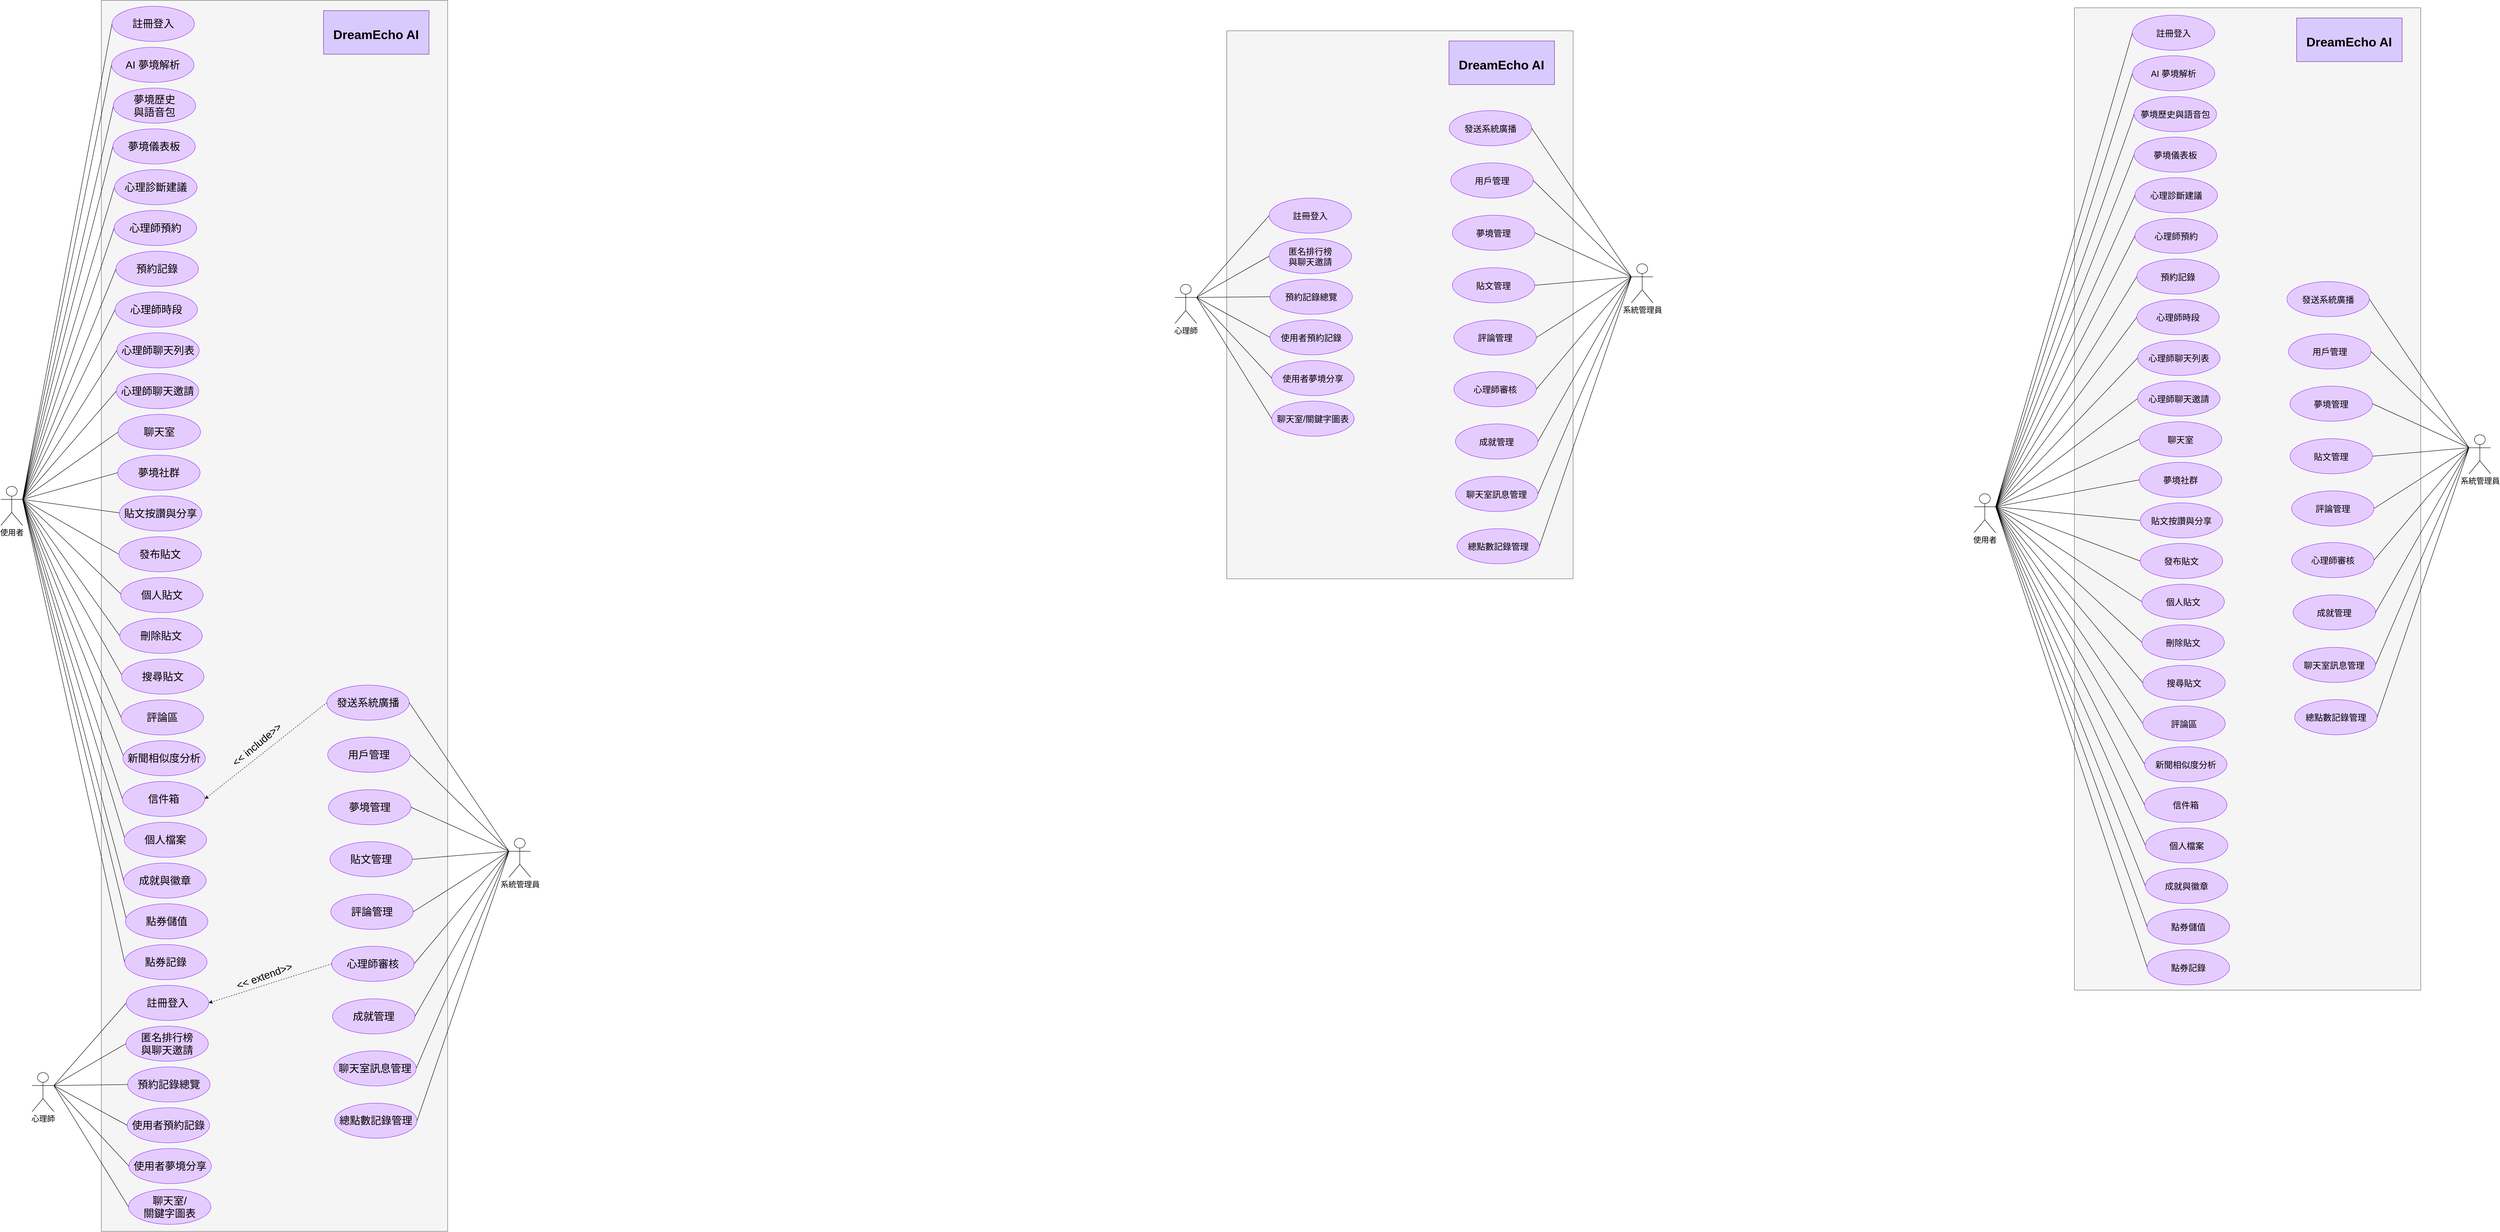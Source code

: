 <mxfile version="28.2.3" pages="2">
  <diagram name="使用案例圖" id="ShDA7eWk0eX0UVrcBYJt">
    <mxGraphModel dx="7473" dy="2017" grid="0" gridSize="10" guides="1" tooltips="1" connect="1" arrows="1" fold="1" page="1" pageScale="1" pageWidth="2342" pageHeight="3110" math="0" shadow="0">
      <root>
        <mxCell id="0" />
        <mxCell id="1" parent="0" />
        <mxCell id="QwirLHAE8KoTzlzMgEOY-1" value="" style="whiteSpace=wrap;html=1;fillColor=#f5f5f5;fontColor=#333333;strokeColor=#666666;" vertex="1" parent="1">
          <mxGeometry x="-4203.57" y="23" width="798" height="2837" as="geometry" />
        </mxCell>
        <mxCell id="QwirLHAE8KoTzlzMgEOY-63" style="rounded=0;orthogonalLoop=1;jettySize=auto;html=1;exitX=1;exitY=0.333;exitDx=0;exitDy=0;exitPerimeter=0;entryX=0;entryY=0.5;entryDx=0;entryDy=0;endArrow=none;endFill=0;" edge="1" parent="1" source="QwirLHAE8KoTzlzMgEOY-16" target="QwirLHAE8KoTzlzMgEOY-61">
          <mxGeometry relative="1" as="geometry" />
        </mxCell>
        <mxCell id="QwirLHAE8KoTzlzMgEOY-16" value="&lt;font size=&quot;4&quot;&gt;使用者&lt;/font&gt;" style="shape=umlActor;verticalLabelPosition=bottom;verticalAlign=top;html=1;outlineConnect=0;" vertex="1" parent="1">
          <mxGeometry x="-4435" y="1143" width="50" height="90" as="geometry" />
        </mxCell>
        <mxCell id="QwirLHAE8KoTzlzMgEOY-27" style="rounded=0;orthogonalLoop=1;jettySize=auto;html=1;exitX=0;exitY=0.333;exitDx=0;exitDy=0;exitPerimeter=0;entryX=1;entryY=0.5;entryDx=0;entryDy=0;endArrow=none;endFill=0;" edge="1" parent="1" source="QwirLHAE8KoTzlzMgEOY-28" target="QwirLHAE8KoTzlzMgEOY-114">
          <mxGeometry relative="1" as="geometry">
            <mxPoint x="-3468.2" y="1487.75" as="targetPoint" />
          </mxGeometry>
        </mxCell>
        <mxCell id="QwirLHAE8KoTzlzMgEOY-28" value="&lt;font size=&quot;4&quot;&gt;系統管理員&lt;/font&gt;" style="shape=umlActor;verticalLabelPosition=bottom;verticalAlign=top;html=1;outlineConnect=0;" vertex="1" parent="1">
          <mxGeometry x="-3264.43" y="1954" width="50" height="90" as="geometry" />
        </mxCell>
        <mxCell id="QwirLHAE8KoTzlzMgEOY-29" value="&lt;h1&gt;&lt;font style=&quot;font-size: 29px;&quot;&gt;DreamEcho AI&lt;/font&gt;&lt;/h1&gt;" style="whiteSpace=wrap;html=1;fontSize=20;fillColor=light-dark(#d9cafe, #442e5a);strokeColor=light-dark(#7b219f, #da83ff);fontStyle=0;align=center;labelPosition=center;verticalLabelPosition=middle;verticalAlign=middle;spacing=0;" vertex="1" parent="1">
          <mxGeometry x="-3691.57" y="46.5" width="243" height="100.5" as="geometry" />
        </mxCell>
        <mxCell id="QwirLHAE8KoTzlzMgEOY-61" value="&lt;div style=&quot;text-align: center;&quot;&gt;AI 夢境解析&lt;/div&gt;" style="ellipse;whiteSpace=wrap;html=1;fillColor=#E5CCFF;strokeColor=#9933FF;fontSize=24;fontStyle=0;fontFamily=Helvetica;align=center;verticalAlign=middle;fontColor=default;flipV=0;flipH=1;" vertex="1" parent="1">
          <mxGeometry x="-4180" y="131" width="190" height="81" as="geometry" />
        </mxCell>
        <mxCell id="QwirLHAE8KoTzlzMgEOY-66" style="rounded=0;orthogonalLoop=1;jettySize=auto;html=1;exitX=1;exitY=0.333;exitDx=0;exitDy=0;exitPerimeter=0;endArrow=none;endFill=0;entryX=0;entryY=0.5;entryDx=0;entryDy=0;" edge="1" parent="1" target="QwirLHAE8KoTzlzMgEOY-68" source="QwirLHAE8KoTzlzMgEOY-16">
          <mxGeometry relative="1" as="geometry">
            <mxPoint x="-4308" y="564" as="sourcePoint" />
            <mxPoint x="-4180" y="80" as="targetPoint" />
          </mxGeometry>
        </mxCell>
        <mxCell id="QwirLHAE8KoTzlzMgEOY-68" value="&lt;div style=&quot;text-align: center;&quot;&gt;註冊登入&lt;/div&gt;" style="ellipse;whiteSpace=wrap;html=1;fillColor=#E5CCFF;strokeColor=#9933FF;fontSize=24;fontStyle=0;fontFamily=Helvetica;align=center;verticalAlign=middle;fontColor=default;flipV=0;flipH=1;" vertex="1" parent="1">
          <mxGeometry x="-4179" y="36.5" width="190" height="81" as="geometry" />
        </mxCell>
        <mxCell id="QwirLHAE8KoTzlzMgEOY-69" style="rounded=0;orthogonalLoop=1;jettySize=auto;html=1;exitX=1;exitY=0.333;exitDx=0;exitDy=0;exitPerimeter=0;entryX=0;entryY=0.5;entryDx=0;entryDy=0;endArrow=none;endFill=0;" edge="1" parent="1" target="QwirLHAE8KoTzlzMgEOY-70" source="QwirLHAE8KoTzlzMgEOY-16">
          <mxGeometry relative="1" as="geometry">
            <mxPoint x="-4304" y="855.5" as="sourcePoint" />
          </mxGeometry>
        </mxCell>
        <mxCell id="QwirLHAE8KoTzlzMgEOY-70" value="&lt;div style=&quot;text-align: center;&quot;&gt;&lt;span style=&quot;text-align: start;&quot;&gt;夢境儀表板&lt;/span&gt;&lt;br&gt;&lt;/div&gt;" style="ellipse;whiteSpace=wrap;html=1;fillColor=#E5CCFF;strokeColor=#9933FF;fontSize=24;fontStyle=0;fontFamily=Helvetica;align=center;verticalAlign=middle;fontColor=default;flipV=0;flipH=1;" vertex="1" parent="1">
          <mxGeometry x="-4177" y="319" width="190" height="81" as="geometry" />
        </mxCell>
        <mxCell id="QwirLHAE8KoTzlzMgEOY-71" style="rounded=0;orthogonalLoop=1;jettySize=auto;html=1;endArrow=none;endFill=0;exitX=1;exitY=0.333;exitDx=0;exitDy=0;exitPerimeter=0;" edge="1" parent="1" source="QwirLHAE8KoTzlzMgEOY-16">
          <mxGeometry relative="1" as="geometry">
            <mxPoint x="-4296" y="700" as="sourcePoint" />
            <mxPoint x="-4176" y="267.5" as="targetPoint" />
          </mxGeometry>
        </mxCell>
        <mxCell id="QwirLHAE8KoTzlzMgEOY-72" value="&lt;div style=&quot;text-align: center;&quot;&gt;夢境歷史&lt;/div&gt;&lt;div style=&quot;text-align: center;&quot;&gt;與語音包&lt;br&gt;&lt;/div&gt;" style="ellipse;whiteSpace=wrap;html=1;fillColor=#E5CCFF;strokeColor=#9933FF;fontSize=24;fontStyle=0;fontFamily=Helvetica;align=center;verticalAlign=middle;fontColor=default;flipV=0;flipH=1;" vertex="1" parent="1">
          <mxGeometry x="-4176" y="225" width="190" height="81" as="geometry" />
        </mxCell>
        <mxCell id="QwirLHAE8KoTzlzMgEOY-73" style="rounded=0;orthogonalLoop=1;jettySize=auto;html=1;exitX=1;exitY=0.333;exitDx=0;exitDy=0;exitPerimeter=0;entryX=0;entryY=0.5;entryDx=0;entryDy=0;endArrow=none;endFill=0;" edge="1" parent="1" target="QwirLHAE8KoTzlzMgEOY-74" source="QwirLHAE8KoTzlzMgEOY-16">
          <mxGeometry relative="1" as="geometry">
            <mxPoint x="-4313" y="668" as="sourcePoint" />
          </mxGeometry>
        </mxCell>
        <mxCell id="QwirLHAE8KoTzlzMgEOY-74" value="&lt;div style=&quot;text-align: center;&quot;&gt;心理師預約&lt;/div&gt;" style="ellipse;whiteSpace=wrap;html=1;fillColor=#E5CCFF;strokeColor=#9933FF;fontSize=24;fontStyle=0;fontFamily=Helvetica;align=center;verticalAlign=middle;fontColor=default;flipV=0;flipH=1;" vertex="1" parent="1">
          <mxGeometry x="-4174" y="507" width="190" height="81" as="geometry" />
        </mxCell>
        <mxCell id="QwirLHAE8KoTzlzMgEOY-75" style="rounded=0;orthogonalLoop=1;jettySize=auto;html=1;exitX=1;exitY=0.333;exitDx=0;exitDy=0;exitPerimeter=0;endArrow=none;endFill=0;" edge="1" parent="1" source="QwirLHAE8KoTzlzMgEOY-16">
          <mxGeometry relative="1" as="geometry">
            <mxPoint x="-4313" y="668" as="sourcePoint" />
            <mxPoint x="-4174" y="454.5" as="targetPoint" />
          </mxGeometry>
        </mxCell>
        <mxCell id="QwirLHAE8KoTzlzMgEOY-76" value="&lt;div style=&quot;text-align: center;&quot;&gt;&lt;span style=&quot;text-align: start;&quot;&gt;心理&lt;/span&gt;&lt;span style=&quot;text-align: start;&quot;&gt;診斷建議&lt;/span&gt;&lt;br&gt;&lt;/div&gt;" style="ellipse;whiteSpace=wrap;html=1;fillColor=#E5CCFF;strokeColor=#9933FF;fontSize=24;fontStyle=0;fontFamily=Helvetica;align=center;verticalAlign=middle;fontColor=default;flipV=0;flipH=1;" vertex="1" parent="1">
          <mxGeometry x="-4173" y="413" width="190" height="81" as="geometry" />
        </mxCell>
        <mxCell id="QwirLHAE8KoTzlzMgEOY-77" style="rounded=0;orthogonalLoop=1;jettySize=auto;html=1;entryX=0;entryY=0.5;entryDx=0;entryDy=0;endArrow=none;endFill=0;exitX=1;exitY=0.333;exitDx=0;exitDy=0;exitPerimeter=0;" edge="1" parent="1" target="QwirLHAE8KoTzlzMgEOY-78" source="QwirLHAE8KoTzlzMgEOY-16">
          <mxGeometry relative="1" as="geometry">
            <mxPoint x="-4313" y="668" as="sourcePoint" />
          </mxGeometry>
        </mxCell>
        <mxCell id="QwirLHAE8KoTzlzMgEOY-78" value="&lt;div style=&quot;text-align: center;&quot;&gt;心理師時段&lt;/div&gt;" style="ellipse;whiteSpace=wrap;html=1;fillColor=#E5CCFF;strokeColor=#9933FF;fontSize=24;fontStyle=0;fontFamily=Helvetica;align=center;verticalAlign=middle;fontColor=default;flipV=0;flipH=1;" vertex="1" parent="1">
          <mxGeometry x="-4172" y="695" width="190" height="81" as="geometry" />
        </mxCell>
        <mxCell id="QwirLHAE8KoTzlzMgEOY-79" style="rounded=0;orthogonalLoop=1;jettySize=auto;html=1;endArrow=none;endFill=0;exitX=1;exitY=0.333;exitDx=0;exitDy=0;exitPerimeter=0;" edge="1" parent="1" source="QwirLHAE8KoTzlzMgEOY-16">
          <mxGeometry relative="1" as="geometry">
            <mxPoint x="-4313" y="668" as="sourcePoint" />
            <mxPoint x="-4170" y="642" as="targetPoint" />
          </mxGeometry>
        </mxCell>
        <mxCell id="QwirLHAE8KoTzlzMgEOY-80" value="&lt;div style=&quot;text-align: center;&quot;&gt;預約記錄&lt;/div&gt;" style="ellipse;whiteSpace=wrap;html=1;fillColor=#E5CCFF;strokeColor=#9933FF;fontSize=24;fontStyle=0;fontFamily=Helvetica;align=center;verticalAlign=middle;fontColor=default;flipV=0;flipH=1;" vertex="1" parent="1">
          <mxGeometry x="-4170" y="601" width="190" height="81" as="geometry" />
        </mxCell>
        <mxCell id="QwirLHAE8KoTzlzMgEOY-81" style="rounded=0;orthogonalLoop=1;jettySize=auto;html=1;exitX=1;exitY=0.333;exitDx=0;exitDy=0;exitPerimeter=0;entryX=0;entryY=0.5;entryDx=0;entryDy=0;endArrow=none;endFill=0;" edge="1" parent="1" target="QwirLHAE8KoTzlzMgEOY-82" source="QwirLHAE8KoTzlzMgEOY-16">
          <mxGeometry relative="1" as="geometry">
            <mxPoint x="-4296" y="1417.5" as="sourcePoint" />
          </mxGeometry>
        </mxCell>
        <mxCell id="QwirLHAE8KoTzlzMgEOY-82" value="&lt;div style=&quot;text-align: center;&quot;&gt;心理師聊天邀請&lt;/div&gt;" style="ellipse;whiteSpace=wrap;html=1;fillColor=#E5CCFF;strokeColor=#9933FF;fontSize=24;fontStyle=0;fontFamily=Helvetica;align=center;verticalAlign=middle;fontColor=default;flipV=0;flipH=1;" vertex="1" parent="1">
          <mxGeometry x="-4169" y="883" width="190" height="81" as="geometry" />
        </mxCell>
        <mxCell id="QwirLHAE8KoTzlzMgEOY-83" style="rounded=0;orthogonalLoop=1;jettySize=auto;html=1;exitX=1;exitY=0.333;exitDx=0;exitDy=0;exitPerimeter=0;endArrow=none;endFill=0;" edge="1" parent="1" source="QwirLHAE8KoTzlzMgEOY-16">
          <mxGeometry relative="1" as="geometry">
            <mxPoint x="-4296" y="1417.5" as="sourcePoint" />
            <mxPoint x="-4168" y="829.5" as="targetPoint" />
          </mxGeometry>
        </mxCell>
        <mxCell id="QwirLHAE8KoTzlzMgEOY-84" value="&lt;div style=&quot;text-align: center;&quot;&gt;心理師聊天列表&lt;/div&gt;" style="ellipse;whiteSpace=wrap;html=1;fillColor=#E5CCFF;strokeColor=#9933FF;fontSize=24;fontStyle=0;fontFamily=Helvetica;align=center;verticalAlign=middle;fontColor=default;flipV=0;flipH=1;" vertex="1" parent="1">
          <mxGeometry x="-4168" y="789" width="190" height="81" as="geometry" />
        </mxCell>
        <mxCell id="QwirLHAE8KoTzlzMgEOY-85" style="rounded=0;orthogonalLoop=1;jettySize=auto;html=1;exitX=1;exitY=0.333;exitDx=0;exitDy=0;exitPerimeter=0;entryX=0;entryY=0.5;entryDx=0;entryDy=0;endArrow=none;endFill=0;" edge="1" parent="1" target="QwirLHAE8KoTzlzMgEOY-86" source="QwirLHAE8KoTzlzMgEOY-16">
          <mxGeometry relative="1" as="geometry">
            <mxPoint x="-4296" y="1417.5" as="sourcePoint" />
          </mxGeometry>
        </mxCell>
        <mxCell id="QwirLHAE8KoTzlzMgEOY-86" value="&lt;div style=&quot;text-align: center;&quot;&gt;夢境社群&lt;/div&gt;" style="ellipse;whiteSpace=wrap;html=1;fillColor=#E5CCFF;strokeColor=#9933FF;fontSize=24;fontStyle=0;fontFamily=Helvetica;align=center;verticalAlign=middle;fontColor=default;flipV=0;flipH=1;" vertex="1" parent="1">
          <mxGeometry x="-4166" y="1071" width="190" height="81" as="geometry" />
        </mxCell>
        <mxCell id="QwirLHAE8KoTzlzMgEOY-87" style="rounded=0;orthogonalLoop=1;jettySize=auto;html=1;endArrow=none;endFill=0;exitX=1;exitY=0.333;exitDx=0;exitDy=0;exitPerimeter=0;" edge="1" parent="1" source="QwirLHAE8KoTzlzMgEOY-16">
          <mxGeometry relative="1" as="geometry">
            <mxPoint x="-4296" y="1417.5" as="sourcePoint" />
            <mxPoint x="-4164" y="1017" as="targetPoint" />
          </mxGeometry>
        </mxCell>
        <mxCell id="QwirLHAE8KoTzlzMgEOY-88" value="&lt;div style=&quot;text-align: center;&quot;&gt;聊天室&lt;/div&gt;" style="ellipse;whiteSpace=wrap;html=1;fillColor=#E5CCFF;strokeColor=#9933FF;fontSize=24;fontStyle=0;fontFamily=Helvetica;align=center;verticalAlign=middle;fontColor=default;flipV=0;flipH=1;" vertex="1" parent="1">
          <mxGeometry x="-4165" y="977" width="190" height="81" as="geometry" />
        </mxCell>
        <mxCell id="QwirLHAE8KoTzlzMgEOY-89" style="rounded=0;orthogonalLoop=1;jettySize=auto;html=1;exitX=1;exitY=0.333;exitDx=0;exitDy=0;exitPerimeter=0;entryX=0;entryY=0.5;entryDx=0;entryDy=0;endArrow=none;endFill=0;" edge="1" parent="1" target="QwirLHAE8KoTzlzMgEOY-90" source="QwirLHAE8KoTzlzMgEOY-16">
          <mxGeometry relative="1" as="geometry">
            <mxPoint x="-4301" y="1417.5" as="sourcePoint" />
          </mxGeometry>
        </mxCell>
        <mxCell id="QwirLHAE8KoTzlzMgEOY-90" value="&lt;div style=&quot;text-align: center;&quot;&gt;發布貼文&lt;/div&gt;" style="ellipse;whiteSpace=wrap;html=1;fillColor=#E5CCFF;strokeColor=#9933FF;fontSize=24;fontStyle=0;fontFamily=Helvetica;align=center;verticalAlign=middle;fontColor=default;flipV=0;flipH=1;" vertex="1" parent="1">
          <mxGeometry x="-4163" y="1259" width="190" height="81" as="geometry" />
        </mxCell>
        <mxCell id="QwirLHAE8KoTzlzMgEOY-91" style="rounded=0;orthogonalLoop=1;jettySize=auto;html=1;exitX=1;exitY=0.333;exitDx=0;exitDy=0;exitPerimeter=0;endArrow=none;endFill=0;" edge="1" parent="1" source="QwirLHAE8KoTzlzMgEOY-16">
          <mxGeometry relative="1" as="geometry">
            <mxPoint x="-4301" y="1417.5" as="sourcePoint" />
            <mxPoint x="-4162" y="1204" as="targetPoint" />
          </mxGeometry>
        </mxCell>
        <mxCell id="QwirLHAE8KoTzlzMgEOY-92" value="&lt;div style=&quot;text-align: center;&quot;&gt;貼文按讚與分享&lt;/div&gt;" style="ellipse;whiteSpace=wrap;html=1;fillColor=#E5CCFF;strokeColor=#9933FF;fontSize=24;fontStyle=0;fontFamily=Helvetica;align=center;verticalAlign=middle;fontColor=default;flipV=0;flipH=1;" vertex="1" parent="1">
          <mxGeometry x="-4162" y="1165" width="190" height="81" as="geometry" />
        </mxCell>
        <mxCell id="QwirLHAE8KoTzlzMgEOY-93" style="rounded=0;orthogonalLoop=1;jettySize=auto;html=1;entryX=0;entryY=0.5;entryDx=0;entryDy=0;endArrow=none;endFill=0;exitX=1;exitY=0.333;exitDx=0;exitDy=0;exitPerimeter=0;" edge="1" parent="1" target="QwirLHAE8KoTzlzMgEOY-94" source="QwirLHAE8KoTzlzMgEOY-16">
          <mxGeometry relative="1" as="geometry">
            <mxPoint x="-4301" y="1417.5" as="sourcePoint" />
          </mxGeometry>
        </mxCell>
        <mxCell id="QwirLHAE8KoTzlzMgEOY-94" value="&lt;div style=&quot;text-align: center;&quot;&gt;刪除貼文&lt;/div&gt;" style="ellipse;whiteSpace=wrap;html=1;fillColor=#E5CCFF;strokeColor=#9933FF;fontSize=24;fontStyle=0;fontFamily=Helvetica;align=center;verticalAlign=middle;fontColor=default;flipV=0;flipH=1;" vertex="1" parent="1">
          <mxGeometry x="-4161" y="1447" width="190" height="81" as="geometry" />
        </mxCell>
        <mxCell id="QwirLHAE8KoTzlzMgEOY-95" style="rounded=0;orthogonalLoop=1;jettySize=auto;html=1;endArrow=none;endFill=0;exitX=1;exitY=0.333;exitDx=0;exitDy=0;exitPerimeter=0;" edge="1" parent="1" source="QwirLHAE8KoTzlzMgEOY-16">
          <mxGeometry relative="1" as="geometry">
            <mxPoint x="-4301" y="1418" as="sourcePoint" />
            <mxPoint x="-4158" y="1391.5" as="targetPoint" />
          </mxGeometry>
        </mxCell>
        <mxCell id="QwirLHAE8KoTzlzMgEOY-96" value="&lt;div style=&quot;text-align: center;&quot;&gt;個人貼文&lt;/div&gt;" style="ellipse;whiteSpace=wrap;html=1;fillColor=#E5CCFF;strokeColor=#9933FF;fontSize=24;fontStyle=0;fontFamily=Helvetica;align=center;verticalAlign=middle;fontColor=default;flipV=0;flipH=1;" vertex="1" parent="1">
          <mxGeometry x="-4159" y="1353" width="190" height="81" as="geometry" />
        </mxCell>
        <mxCell id="QwirLHAE8KoTzlzMgEOY-97" style="rounded=0;orthogonalLoop=1;jettySize=auto;html=1;exitX=1;exitY=0.333;exitDx=0;exitDy=0;exitPerimeter=0;entryX=0;entryY=0.5;entryDx=0;entryDy=0;endArrow=none;endFill=0;" edge="1" parent="1" target="QwirLHAE8KoTzlzMgEOY-98" source="QwirLHAE8KoTzlzMgEOY-16">
          <mxGeometry relative="1" as="geometry">
            <mxPoint x="-4284" y="2166.5" as="sourcePoint" />
          </mxGeometry>
        </mxCell>
        <mxCell id="QwirLHAE8KoTzlzMgEOY-98" value="&lt;div style=&quot;text-align: center;&quot;&gt;評論區&lt;/div&gt;" style="ellipse;whiteSpace=wrap;html=1;fillColor=#E5CCFF;strokeColor=#9933FF;fontSize=24;fontStyle=0;fontFamily=Helvetica;align=center;verticalAlign=middle;fontColor=default;flipV=0;flipH=1;" vertex="1" parent="1">
          <mxGeometry x="-4158" y="1635" width="190" height="81" as="geometry" />
        </mxCell>
        <mxCell id="QwirLHAE8KoTzlzMgEOY-99" style="rounded=0;orthogonalLoop=1;jettySize=auto;html=1;exitX=1;exitY=0.333;exitDx=0;exitDy=0;exitPerimeter=0;endArrow=none;endFill=0;" edge="1" parent="1" source="QwirLHAE8KoTzlzMgEOY-16">
          <mxGeometry relative="1" as="geometry">
            <mxPoint x="-4284" y="2166.5" as="sourcePoint" />
            <mxPoint x="-4156" y="1578.5" as="targetPoint" />
          </mxGeometry>
        </mxCell>
        <mxCell id="QwirLHAE8KoTzlzMgEOY-100" value="&lt;div style=&quot;text-align: center;&quot;&gt;搜尋貼文&lt;/div&gt;" style="ellipse;whiteSpace=wrap;html=1;fillColor=#E5CCFF;strokeColor=#9933FF;fontSize=24;fontStyle=0;fontFamily=Helvetica;align=center;verticalAlign=middle;fontColor=default;flipV=0;flipH=1;" vertex="1" parent="1">
          <mxGeometry x="-4157" y="1541" width="190" height="81" as="geometry" />
        </mxCell>
        <mxCell id="QwirLHAE8KoTzlzMgEOY-101" style="rounded=0;orthogonalLoop=1;jettySize=auto;html=1;exitX=1;exitY=0.333;exitDx=0;exitDy=0;exitPerimeter=0;entryX=0;entryY=0.5;entryDx=0;entryDy=0;endArrow=none;endFill=0;" edge="1" parent="1" target="QwirLHAE8KoTzlzMgEOY-102" source="QwirLHAE8KoTzlzMgEOY-16">
          <mxGeometry relative="1" as="geometry">
            <mxPoint x="-4284" y="2166.5" as="sourcePoint" />
          </mxGeometry>
        </mxCell>
        <mxCell id="QwirLHAE8KoTzlzMgEOY-102" value="&lt;div style=&quot;text-align: center;&quot;&gt;信件箱&lt;/div&gt;" style="ellipse;whiteSpace=wrap;html=1;fillColor=#E5CCFF;strokeColor=#9933FF;fontSize=24;fontStyle=0;fontFamily=Helvetica;align=center;verticalAlign=middle;fontColor=default;flipV=0;flipH=1;" vertex="1" parent="1">
          <mxGeometry x="-4155" y="1823" width="190" height="81" as="geometry" />
        </mxCell>
        <mxCell id="QwirLHAE8KoTzlzMgEOY-103" style="rounded=0;orthogonalLoop=1;jettySize=auto;html=1;endArrow=none;endFill=0;exitX=1;exitY=0.333;exitDx=0;exitDy=0;exitPerimeter=0;" edge="1" parent="1" source="QwirLHAE8KoTzlzMgEOY-16">
          <mxGeometry relative="1" as="geometry">
            <mxPoint x="-4284" y="2166.5" as="sourcePoint" />
            <mxPoint x="-4152" y="1766" as="targetPoint" />
          </mxGeometry>
        </mxCell>
        <mxCell id="QwirLHAE8KoTzlzMgEOY-104" value="&lt;div style=&quot;text-align: center;&quot;&gt;新聞相似度分析&lt;/div&gt;" style="ellipse;whiteSpace=wrap;html=1;fillColor=#E5CCFF;strokeColor=#9933FF;fontSize=24;fontStyle=0;fontFamily=Helvetica;align=center;verticalAlign=middle;fontColor=default;flipV=0;flipH=1;" vertex="1" parent="1">
          <mxGeometry x="-4154" y="1729" width="190" height="81" as="geometry" />
        </mxCell>
        <mxCell id="QwirLHAE8KoTzlzMgEOY-105" style="rounded=0;orthogonalLoop=1;jettySize=auto;html=1;exitX=1;exitY=0.333;exitDx=0;exitDy=0;exitPerimeter=0;entryX=0;entryY=0.5;entryDx=0;entryDy=0;endArrow=none;endFill=0;" edge="1" parent="1" target="QwirLHAE8KoTzlzMgEOY-106" source="QwirLHAE8KoTzlzMgEOY-16">
          <mxGeometry relative="1" as="geometry">
            <mxPoint x="-4289" y="2166.5" as="sourcePoint" />
          </mxGeometry>
        </mxCell>
        <mxCell id="QwirLHAE8KoTzlzMgEOY-106" value="&lt;div style=&quot;text-align: center;&quot;&gt;成就與徽章&lt;/div&gt;" style="ellipse;whiteSpace=wrap;html=1;fillColor=#E5CCFF;strokeColor=#9933FF;fontSize=24;fontStyle=0;fontFamily=Helvetica;align=center;verticalAlign=middle;fontColor=default;flipV=0;flipH=1;" vertex="1" parent="1">
          <mxGeometry x="-4152" y="2011" width="190" height="81" as="geometry" />
        </mxCell>
        <mxCell id="QwirLHAE8KoTzlzMgEOY-107" style="rounded=0;orthogonalLoop=1;jettySize=auto;html=1;exitX=1;exitY=0.333;exitDx=0;exitDy=0;exitPerimeter=0;endArrow=none;endFill=0;" edge="1" parent="1" source="QwirLHAE8KoTzlzMgEOY-16">
          <mxGeometry relative="1" as="geometry">
            <mxPoint x="-4289" y="2166.5" as="sourcePoint" />
            <mxPoint x="-4150" y="1953" as="targetPoint" />
          </mxGeometry>
        </mxCell>
        <mxCell id="QwirLHAE8KoTzlzMgEOY-108" value="&lt;div style=&quot;text-align: center;&quot;&gt;個人檔案&lt;/div&gt;" style="ellipse;whiteSpace=wrap;html=1;fillColor=#E5CCFF;strokeColor=#9933FF;fontSize=24;fontStyle=0;fontFamily=Helvetica;align=center;verticalAlign=middle;fontColor=default;flipV=0;flipH=1;" vertex="1" parent="1">
          <mxGeometry x="-4151" y="1917" width="190" height="81" as="geometry" />
        </mxCell>
        <mxCell id="QwirLHAE8KoTzlzMgEOY-109" style="rounded=0;orthogonalLoop=1;jettySize=auto;html=1;entryX=0;entryY=0.5;entryDx=0;entryDy=0;endArrow=none;endFill=0;exitX=1;exitY=0.333;exitDx=0;exitDy=0;exitPerimeter=0;" edge="1" parent="1" target="QwirLHAE8KoTzlzMgEOY-110" source="QwirLHAE8KoTzlzMgEOY-16">
          <mxGeometry relative="1" as="geometry">
            <mxPoint x="-4312" y="899" as="sourcePoint" />
          </mxGeometry>
        </mxCell>
        <mxCell id="QwirLHAE8KoTzlzMgEOY-110" value="&lt;div style=&quot;text-align: center;&quot;&gt;點券記錄&lt;/div&gt;" style="ellipse;whiteSpace=wrap;html=1;fillColor=#E5CCFF;strokeColor=#9933FF;fontSize=24;fontStyle=0;fontFamily=Helvetica;align=center;verticalAlign=middle;fontColor=default;flipV=0;flipH=1;" vertex="1" parent="1">
          <mxGeometry x="-4150" y="2199" width="190" height="81" as="geometry" />
        </mxCell>
        <mxCell id="QwirLHAE8KoTzlzMgEOY-111" style="rounded=0;orthogonalLoop=1;jettySize=auto;html=1;endArrow=none;endFill=0;exitX=1;exitY=0.333;exitDx=0;exitDy=0;exitPerimeter=0;" edge="1" parent="1" source="QwirLHAE8KoTzlzMgEOY-16">
          <mxGeometry relative="1" as="geometry">
            <mxPoint x="-4289" y="2166.5" as="sourcePoint" />
            <mxPoint x="-4146" y="2140.5" as="targetPoint" />
          </mxGeometry>
        </mxCell>
        <mxCell id="QwirLHAE8KoTzlzMgEOY-112" value="&lt;div style=&quot;text-align: center;&quot;&gt;點券儲值&lt;/div&gt;" style="ellipse;whiteSpace=wrap;html=1;fillColor=#E5CCFF;strokeColor=#9933FF;fontSize=24;fontStyle=0;fontFamily=Helvetica;align=center;verticalAlign=middle;fontColor=default;flipV=0;flipH=1;" vertex="1" parent="1">
          <mxGeometry x="-4148" y="2105" width="190" height="81" as="geometry" />
        </mxCell>
        <mxCell id="QwirLHAE8KoTzlzMgEOY-114" value="&lt;div style=&quot;text-align: center;&quot;&gt;用戶管理&lt;/div&gt;" style="ellipse;whiteSpace=wrap;html=1;fillColor=#E5CCFF;strokeColor=#9933FF;fontSize=24;fontStyle=0;fontFamily=Helvetica;align=center;verticalAlign=middle;fontColor=default;flipV=0;flipH=1;" vertex="1" parent="1">
          <mxGeometry x="-3682" y="1721" width="190" height="81" as="geometry" />
        </mxCell>
        <mxCell id="QwirLHAE8KoTzlzMgEOY-115" value="&lt;div style=&quot;text-align: center;&quot;&gt;夢境管理&lt;/div&gt;" style="ellipse;whiteSpace=wrap;html=1;fillColor=#E5CCFF;strokeColor=#9933FF;fontSize=24;fontStyle=0;fontFamily=Helvetica;align=center;verticalAlign=middle;fontColor=default;flipV=0;flipH=1;" vertex="1" parent="1">
          <mxGeometry x="-3680" y="1842" width="190" height="81" as="geometry" />
        </mxCell>
        <mxCell id="QwirLHAE8KoTzlzMgEOY-117" style="rounded=0;orthogonalLoop=1;jettySize=auto;html=1;exitX=0;exitY=0.333;exitDx=0;exitDy=0;exitPerimeter=0;entryX=1;entryY=0.5;entryDx=0;entryDy=0;endArrow=none;endFill=0;" edge="1" parent="1" source="QwirLHAE8KoTzlzMgEOY-28" target="QwirLHAE8KoTzlzMgEOY-115">
          <mxGeometry relative="1" as="geometry">
            <mxPoint x="-3169.43" y="1577" as="sourcePoint" />
            <mxPoint x="-3335.43" y="1436" as="targetPoint" />
          </mxGeometry>
        </mxCell>
        <mxCell id="QwirLHAE8KoTzlzMgEOY-118" style="rounded=0;orthogonalLoop=1;jettySize=auto;html=1;entryX=1;entryY=0.5;entryDx=0;entryDy=0;endArrow=none;endFill=0;exitX=0;exitY=0.333;exitDx=0;exitDy=0;exitPerimeter=0;" edge="1" parent="1" target="QwirLHAE8KoTzlzMgEOY-119" source="QwirLHAE8KoTzlzMgEOY-28">
          <mxGeometry relative="1" as="geometry">
            <mxPoint x="-3300.43" y="1470" as="sourcePoint" />
            <mxPoint x="-3464.63" y="1729.25" as="targetPoint" />
          </mxGeometry>
        </mxCell>
        <mxCell id="QwirLHAE8KoTzlzMgEOY-119" value="&lt;div style=&quot;text-align: center;&quot;&gt;貼文管理&lt;br&gt;&lt;/div&gt;" style="ellipse;whiteSpace=wrap;html=1;fillColor=#E5CCFF;strokeColor=#9933FF;fontSize=24;fontStyle=0;fontFamily=Helvetica;align=center;verticalAlign=middle;fontColor=default;flipV=0;flipH=1;" vertex="1" parent="1">
          <mxGeometry x="-3677" y="1962" width="190" height="81" as="geometry" />
        </mxCell>
        <mxCell id="QwirLHAE8KoTzlzMgEOY-120" value="&lt;div style=&quot;text-align: center;&quot;&gt;評論管理&lt;br&gt;&lt;/div&gt;" style="ellipse;whiteSpace=wrap;html=1;fillColor=#E5CCFF;strokeColor=#9933FF;fontSize=24;fontStyle=0;fontFamily=Helvetica;align=center;verticalAlign=middle;fontColor=default;flipV=0;flipH=1;" vertex="1" parent="1">
          <mxGeometry x="-3675" y="2083" width="190" height="81" as="geometry" />
        </mxCell>
        <mxCell id="QwirLHAE8KoTzlzMgEOY-121" style="rounded=0;orthogonalLoop=1;jettySize=auto;html=1;exitX=0;exitY=0.333;exitDx=0;exitDy=0;exitPerimeter=0;entryX=1;entryY=0.5;entryDx=0;entryDy=0;endArrow=none;endFill=0;" edge="1" parent="1" target="QwirLHAE8KoTzlzMgEOY-120" source="QwirLHAE8KoTzlzMgEOY-28">
          <mxGeometry relative="1" as="geometry">
            <mxPoint x="-3293.86" y="1710.5" as="sourcePoint" />
            <mxPoint x="-3331.86" y="1677.5" as="targetPoint" />
          </mxGeometry>
        </mxCell>
        <mxCell id="QwirLHAE8KoTzlzMgEOY-122" style="rounded=0;orthogonalLoop=1;jettySize=auto;html=1;exitX=0;exitY=0.333;exitDx=0;exitDy=0;exitPerimeter=0;entryX=1;entryY=0.5;entryDx=0;entryDy=0;endArrow=none;endFill=0;" edge="1" parent="1" target="QwirLHAE8KoTzlzMgEOY-123" source="QwirLHAE8KoTzlzMgEOY-28">
          <mxGeometry relative="1" as="geometry">
            <mxPoint x="-3290.29" y="1950" as="sourcePoint" />
            <mxPoint x="-3461.06" y="1968.75" as="targetPoint" />
          </mxGeometry>
        </mxCell>
        <mxCell id="QwirLHAE8KoTzlzMgEOY-123" value="&lt;div style=&quot;text-align: center;&quot;&gt;心理師審核&lt;br&gt;&lt;/div&gt;" style="ellipse;whiteSpace=wrap;html=1;fillColor=#E5CCFF;strokeColor=#9933FF;fontSize=24;fontStyle=0;fontFamily=Helvetica;align=center;verticalAlign=middle;fontColor=default;flipV=0;flipH=1;" vertex="1" parent="1">
          <mxGeometry x="-3673" y="2203" width="190" height="81" as="geometry" />
        </mxCell>
        <mxCell id="QwirLHAE8KoTzlzMgEOY-124" value="&lt;div style=&quot;text-align: center;&quot;&gt;成就管理&lt;/div&gt;" style="ellipse;whiteSpace=wrap;html=1;fillColor=#E5CCFF;strokeColor=#9933FF;fontSize=24;fontStyle=0;fontFamily=Helvetica;align=center;verticalAlign=middle;fontColor=default;flipV=0;flipH=1;" vertex="1" parent="1">
          <mxGeometry x="-3671" y="2324" width="190" height="81" as="geometry" />
        </mxCell>
        <mxCell id="QwirLHAE8KoTzlzMgEOY-125" style="rounded=0;orthogonalLoop=1;jettySize=auto;html=1;exitX=0;exitY=0.333;exitDx=0;exitDy=0;exitPerimeter=0;entryX=1;entryY=0.5;entryDx=0;entryDy=0;endArrow=none;endFill=0;" edge="1" parent="1" target="QwirLHAE8KoTzlzMgEOY-124" source="QwirLHAE8KoTzlzMgEOY-28">
          <mxGeometry relative="1" as="geometry">
            <mxPoint x="-3290.29" y="1950" as="sourcePoint" />
            <mxPoint x="-3328.29" y="1917" as="targetPoint" />
          </mxGeometry>
        </mxCell>
        <mxCell id="QwirLHAE8KoTzlzMgEOY-126" style="rounded=0;orthogonalLoop=1;jettySize=auto;html=1;exitX=0;exitY=0.333;exitDx=0;exitDy=0;exitPerimeter=0;entryX=1;entryY=0.5;entryDx=0;entryDy=0;endArrow=none;endFill=0;" edge="1" parent="1" target="QwirLHAE8KoTzlzMgEOY-127" source="QwirLHAE8KoTzlzMgEOY-28">
          <mxGeometry relative="1" as="geometry">
            <mxPoint x="-3286.72" y="2191.5" as="sourcePoint" />
            <mxPoint x="-3457.49" y="2210.25" as="targetPoint" />
          </mxGeometry>
        </mxCell>
        <mxCell id="QwirLHAE8KoTzlzMgEOY-127" value="&lt;div style=&quot;text-align: center;&quot;&gt;聊天室訊息管理&lt;br&gt;&lt;/div&gt;" style="ellipse;whiteSpace=wrap;html=1;fillColor=#E5CCFF;strokeColor=#9933FF;fontSize=24;fontStyle=0;fontFamily=Helvetica;align=center;verticalAlign=middle;fontColor=default;flipV=0;flipH=1;" vertex="1" parent="1">
          <mxGeometry x="-3668" y="2444" width="190" height="81" as="geometry" />
        </mxCell>
        <mxCell id="QwirLHAE8KoTzlzMgEOY-128" value="&lt;div style=&quot;text-align: center;&quot;&gt;總點數記錄管理&lt;br&gt;&lt;/div&gt;" style="ellipse;whiteSpace=wrap;html=1;fillColor=#E5CCFF;strokeColor=#9933FF;fontSize=24;fontStyle=0;fontFamily=Helvetica;align=center;verticalAlign=middle;fontColor=default;flipV=0;flipH=1;" vertex="1" parent="1">
          <mxGeometry x="-3666.15" y="2564.5" width="190" height="81" as="geometry" />
        </mxCell>
        <mxCell id="QwirLHAE8KoTzlzMgEOY-129" style="rounded=0;orthogonalLoop=1;jettySize=auto;html=1;exitX=0;exitY=0.333;exitDx=0;exitDy=0;exitPerimeter=0;entryX=1;entryY=0.5;entryDx=0;entryDy=0;endArrow=none;endFill=0;" edge="1" parent="1" target="QwirLHAE8KoTzlzMgEOY-128" source="QwirLHAE8KoTzlzMgEOY-28">
          <mxGeometry relative="1" as="geometry">
            <mxPoint x="-3286.72" y="2191.5" as="sourcePoint" />
            <mxPoint x="-3324.72" y="2158.5" as="targetPoint" />
          </mxGeometry>
        </mxCell>
        <mxCell id="QTrVLnwDyjPemAVvBtJ7-167" style="rounded=0;orthogonalLoop=1;jettySize=auto;html=1;exitX=0;exitY=0.5;exitDx=0;exitDy=0;entryX=1;entryY=0.5;entryDx=0;entryDy=0;dashed=1;" edge="1" parent="1" source="QwirLHAE8KoTzlzMgEOY-154" target="QwirLHAE8KoTzlzMgEOY-102">
          <mxGeometry relative="1" as="geometry" />
        </mxCell>
        <mxCell id="QwirLHAE8KoTzlzMgEOY-154" value="&lt;div style=&quot;text-align: center;&quot;&gt;發送系統廣播&lt;/div&gt;" style="ellipse;whiteSpace=wrap;html=1;fillColor=#E5CCFF;strokeColor=#9933FF;fontSize=24;fontStyle=0;fontFamily=Helvetica;align=center;verticalAlign=middle;fontColor=default;flipV=0;flipH=1;" vertex="1" parent="1">
          <mxGeometry x="-3684" y="1601" width="190" height="81" as="geometry" />
        </mxCell>
        <mxCell id="QwirLHAE8KoTzlzMgEOY-157" style="rounded=0;orthogonalLoop=1;jettySize=auto;html=1;exitX=0;exitY=0.333;exitDx=0;exitDy=0;exitPerimeter=0;entryX=1;entryY=0.5;entryDx=0;entryDy=0;endArrow=none;endFill=0;" edge="1" parent="1" source="QwirLHAE8KoTzlzMgEOY-28" target="QwirLHAE8KoTzlzMgEOY-154">
          <mxGeometry relative="1" as="geometry">
            <mxPoint x="-3114.43" y="2210" as="sourcePoint" />
            <mxPoint x="-3340.43" y="1868" as="targetPoint" />
          </mxGeometry>
        </mxCell>
        <mxCell id="chtJodSaSY3_u_xVsnyS-8" style="rounded=0;orthogonalLoop=1;jettySize=auto;html=1;exitX=1;exitY=0.333;exitDx=0;exitDy=0;exitPerimeter=0;entryX=0;entryY=0.5;entryDx=0;entryDy=0;endArrow=none;endFill=0;" edge="1" parent="1" source="chtJodSaSY3_u_xVsnyS-1" target="chtJodSaSY3_u_xVsnyS-3">
          <mxGeometry relative="1" as="geometry" />
        </mxCell>
        <mxCell id="chtJodSaSY3_u_xVsnyS-1" value="&lt;font size=&quot;4&quot;&gt;心理師&lt;/font&gt;" style="shape=umlActor;verticalLabelPosition=bottom;verticalAlign=top;html=1;outlineConnect=0;" vertex="1" parent="1">
          <mxGeometry x="-4363" y="2494" width="50" height="90" as="geometry" />
        </mxCell>
        <mxCell id="chtJodSaSY3_u_xVsnyS-2" value="&lt;div style=&quot;text-align: center;&quot;&gt;&lt;div&gt;匿名排行榜&lt;/div&gt;&lt;div&gt;與聊天邀請&lt;/div&gt;&lt;/div&gt;" style="ellipse;whiteSpace=wrap;html=1;fillColor=#E5CCFF;strokeColor=#9933FF;fontSize=24;fontStyle=0;fontFamily=Helvetica;align=center;verticalAlign=middle;fontColor=default;flipV=0;flipH=1;" vertex="1" parent="1">
          <mxGeometry x="-4147" y="2387" width="190" height="81" as="geometry" />
        </mxCell>
        <mxCell id="chtJodSaSY3_u_xVsnyS-3" value="&lt;div style=&quot;text-align: center;&quot;&gt;註冊登入&lt;br&gt;&lt;/div&gt;" style="ellipse;whiteSpace=wrap;html=1;fillColor=#E5CCFF;strokeColor=#9933FF;fontSize=24;fontStyle=0;fontFamily=Helvetica;align=center;verticalAlign=middle;fontColor=default;flipV=0;flipH=1;" vertex="1" parent="1">
          <mxGeometry x="-4146" y="2293" width="190" height="81" as="geometry" />
        </mxCell>
        <mxCell id="chtJodSaSY3_u_xVsnyS-4" value="&lt;div style=&quot;text-align: center;&quot;&gt;使用者預約記錄&lt;br&gt;&lt;/div&gt;" style="ellipse;whiteSpace=wrap;html=1;fillColor=#E5CCFF;strokeColor=#9933FF;fontSize=24;fontStyle=0;fontFamily=Helvetica;align=center;verticalAlign=middle;fontColor=default;flipV=0;flipH=1;" vertex="1" parent="1">
          <mxGeometry x="-4144" y="2575" width="190" height="81" as="geometry" />
        </mxCell>
        <mxCell id="chtJodSaSY3_u_xVsnyS-5" value="&lt;div style=&quot;text-align: center;&quot;&gt;預約記錄總覽&lt;br&gt;&lt;/div&gt;" style="ellipse;whiteSpace=wrap;html=1;fillColor=#E5CCFF;strokeColor=#9933FF;fontSize=24;fontStyle=0;fontFamily=Helvetica;align=center;verticalAlign=middle;fontColor=default;flipV=0;flipH=1;" vertex="1" parent="1">
          <mxGeometry x="-4143" y="2481" width="190" height="81" as="geometry" />
        </mxCell>
        <mxCell id="chtJodSaSY3_u_xVsnyS-6" value="&lt;div style=&quot;text-align: center;&quot;&gt;聊天室/&lt;/div&gt;&lt;div style=&quot;text-align: center;&quot;&gt;關鍵字圖表&lt;br&gt;&lt;/div&gt;" style="ellipse;whiteSpace=wrap;html=1;fillColor=#E5CCFF;strokeColor=#9933FF;fontSize=24;fontStyle=0;fontFamily=Helvetica;align=center;verticalAlign=middle;fontColor=default;flipV=0;flipH=1;" vertex="1" parent="1">
          <mxGeometry x="-4141" y="2763" width="190" height="81" as="geometry" />
        </mxCell>
        <mxCell id="chtJodSaSY3_u_xVsnyS-7" value="&lt;div style=&quot;text-align: center;&quot;&gt;使用者夢境分享&lt;br&gt;&lt;/div&gt;" style="ellipse;whiteSpace=wrap;html=1;fillColor=#E5CCFF;strokeColor=#9933FF;fontSize=24;fontStyle=0;fontFamily=Helvetica;align=center;verticalAlign=middle;fontColor=default;flipV=0;flipH=1;" vertex="1" parent="1">
          <mxGeometry x="-4140" y="2669" width="190" height="81" as="geometry" />
        </mxCell>
        <mxCell id="chtJodSaSY3_u_xVsnyS-9" style="rounded=0;orthogonalLoop=1;jettySize=auto;html=1;exitX=0;exitY=0.5;exitDx=0;exitDy=0;entryX=1;entryY=0.333;entryDx=0;entryDy=0;entryPerimeter=0;endArrow=none;endFill=0;" edge="1" parent="1" source="chtJodSaSY3_u_xVsnyS-2" target="chtJodSaSY3_u_xVsnyS-1">
          <mxGeometry relative="1" as="geometry" />
        </mxCell>
        <mxCell id="chtJodSaSY3_u_xVsnyS-10" style="rounded=0;orthogonalLoop=1;jettySize=auto;html=1;exitX=0;exitY=0.5;exitDx=0;exitDy=0;entryX=1;entryY=0.333;entryDx=0;entryDy=0;entryPerimeter=0;endArrow=none;endFill=0;" edge="1" parent="1" source="chtJodSaSY3_u_xVsnyS-5" target="chtJodSaSY3_u_xVsnyS-1">
          <mxGeometry relative="1" as="geometry" />
        </mxCell>
        <mxCell id="chtJodSaSY3_u_xVsnyS-11" style="rounded=0;orthogonalLoop=1;jettySize=auto;html=1;exitX=0;exitY=0.5;exitDx=0;exitDy=0;entryX=1;entryY=0.333;entryDx=0;entryDy=0;entryPerimeter=0;endArrow=none;endFill=0;" edge="1" parent="1" source="chtJodSaSY3_u_xVsnyS-4" target="chtJodSaSY3_u_xVsnyS-1">
          <mxGeometry relative="1" as="geometry" />
        </mxCell>
        <mxCell id="chtJodSaSY3_u_xVsnyS-12" style="rounded=0;orthogonalLoop=1;jettySize=auto;html=1;exitX=0;exitY=0.5;exitDx=0;exitDy=0;entryX=1;entryY=0.333;entryDx=0;entryDy=0;entryPerimeter=0;endArrow=none;endFill=0;" edge="1" parent="1" source="chtJodSaSY3_u_xVsnyS-7" target="chtJodSaSY3_u_xVsnyS-1">
          <mxGeometry relative="1" as="geometry" />
        </mxCell>
        <mxCell id="chtJodSaSY3_u_xVsnyS-13" style="rounded=0;orthogonalLoop=1;jettySize=auto;html=1;exitX=0;exitY=0.5;exitDx=0;exitDy=0;entryX=1;entryY=0.333;entryDx=0;entryDy=0;entryPerimeter=0;endArrow=none;endFill=0;" edge="1" parent="1" source="chtJodSaSY3_u_xVsnyS-6" target="chtJodSaSY3_u_xVsnyS-1">
          <mxGeometry relative="1" as="geometry" />
        </mxCell>
        <mxCell id="QTrVLnwDyjPemAVvBtJ7-1" value="" style="whiteSpace=wrap;html=1;fillColor=#f5f5f5;fontColor=#333333;strokeColor=#666666;" vertex="1" parent="1">
          <mxGeometry x="-1610.57" y="93" width="798" height="1263" as="geometry" />
        </mxCell>
        <mxCell id="QTrVLnwDyjPemAVvBtJ7-4" style="rounded=0;orthogonalLoop=1;jettySize=auto;html=1;exitX=0;exitY=0.333;exitDx=0;exitDy=0;exitPerimeter=0;entryX=1;entryY=0.5;entryDx=0;entryDy=0;endArrow=none;endFill=0;" edge="1" parent="1" source="QTrVLnwDyjPemAVvBtJ7-5" target="QTrVLnwDyjPemAVvBtJ7-54">
          <mxGeometry relative="1" as="geometry">
            <mxPoint x="-882.2" y="163.75" as="targetPoint" />
          </mxGeometry>
        </mxCell>
        <mxCell id="QTrVLnwDyjPemAVvBtJ7-5" value="&lt;font size=&quot;4&quot;&gt;系統管理員&lt;/font&gt;" style="shape=umlActor;verticalLabelPosition=bottom;verticalAlign=top;html=1;outlineConnect=0;" vertex="1" parent="1">
          <mxGeometry x="-678.43" y="630" width="50" height="90" as="geometry" />
        </mxCell>
        <mxCell id="QTrVLnwDyjPemAVvBtJ7-6" value="&lt;h1&gt;&lt;font style=&quot;font-size: 29px;&quot;&gt;DreamEcho AI&lt;/font&gt;&lt;/h1&gt;" style="whiteSpace=wrap;html=1;fontSize=20;fillColor=light-dark(#d9cafe, #442e5a);strokeColor=light-dark(#7b219f, #da83ff);fontStyle=0;align=center;labelPosition=center;verticalLabelPosition=middle;verticalAlign=middle;spacing=0;" vertex="1" parent="1">
          <mxGeometry x="-1098.57" y="116.5" width="243" height="100.5" as="geometry" />
        </mxCell>
        <mxCell id="QTrVLnwDyjPemAVvBtJ7-54" value="&lt;div style=&quot;text-align: center;&quot;&gt;用戶管理&lt;/div&gt;" style="ellipse;whiteSpace=wrap;html=1;fillColor=#E5CCFF;strokeColor=#9933FF;fontSize=20;fontStyle=0;fontFamily=Helvetica;align=center;verticalAlign=middle;fontColor=default;flipV=0;flipH=1;" vertex="1" parent="1">
          <mxGeometry x="-1094.43" y="397.5" width="190" height="81" as="geometry" />
        </mxCell>
        <mxCell id="QTrVLnwDyjPemAVvBtJ7-55" value="&lt;div style=&quot;text-align: center;&quot;&gt;夢境管理&lt;/div&gt;" style="ellipse;whiteSpace=wrap;html=1;fillColor=#E5CCFF;strokeColor=#9933FF;fontSize=20;fontStyle=0;fontFamily=Helvetica;align=center;verticalAlign=middle;fontColor=default;flipV=0;flipH=1;" vertex="1" parent="1">
          <mxGeometry x="-1090.86" y="518" width="190" height="81" as="geometry" />
        </mxCell>
        <mxCell id="QTrVLnwDyjPemAVvBtJ7-56" style="rounded=0;orthogonalLoop=1;jettySize=auto;html=1;exitX=0;exitY=0.333;exitDx=0;exitDy=0;exitPerimeter=0;entryX=1;entryY=0.5;entryDx=0;entryDy=0;endArrow=none;endFill=0;" edge="1" parent="1" source="QTrVLnwDyjPemAVvBtJ7-5" target="QTrVLnwDyjPemAVvBtJ7-55">
          <mxGeometry relative="1" as="geometry">
            <mxPoint x="-583.43" y="253" as="sourcePoint" />
            <mxPoint x="-749.43" y="112" as="targetPoint" />
          </mxGeometry>
        </mxCell>
        <mxCell id="QTrVLnwDyjPemAVvBtJ7-57" style="rounded=0;orthogonalLoop=1;jettySize=auto;html=1;entryX=1;entryY=0.5;entryDx=0;entryDy=0;endArrow=none;endFill=0;exitX=0;exitY=0.333;exitDx=0;exitDy=0;exitPerimeter=0;" edge="1" parent="1" source="QTrVLnwDyjPemAVvBtJ7-5" target="QTrVLnwDyjPemAVvBtJ7-58">
          <mxGeometry relative="1" as="geometry">
            <mxPoint x="-714.43" y="146" as="sourcePoint" />
            <mxPoint x="-878.63" y="405.25" as="targetPoint" />
          </mxGeometry>
        </mxCell>
        <mxCell id="QTrVLnwDyjPemAVvBtJ7-58" value="&lt;div style=&quot;text-align: center;&quot;&gt;貼文管理&lt;br&gt;&lt;/div&gt;" style="ellipse;whiteSpace=wrap;html=1;fillColor=#E5CCFF;strokeColor=#9933FF;fontSize=20;fontStyle=0;fontFamily=Helvetica;align=center;verticalAlign=middle;fontColor=default;flipV=0;flipH=1;" vertex="1" parent="1">
          <mxGeometry x="-1090.86" y="639" width="190" height="81" as="geometry" />
        </mxCell>
        <mxCell id="QTrVLnwDyjPemAVvBtJ7-59" value="&lt;div style=&quot;text-align: center;&quot;&gt;評論管理&lt;br&gt;&lt;/div&gt;" style="ellipse;whiteSpace=wrap;html=1;fillColor=#E5CCFF;strokeColor=#9933FF;fontSize=20;fontStyle=0;fontFamily=Helvetica;align=center;verticalAlign=middle;fontColor=default;flipV=0;flipH=1;" vertex="1" parent="1">
          <mxGeometry x="-1087.29" y="759.5" width="190" height="81" as="geometry" />
        </mxCell>
        <mxCell id="QTrVLnwDyjPemAVvBtJ7-60" style="rounded=0;orthogonalLoop=1;jettySize=auto;html=1;exitX=0;exitY=0.333;exitDx=0;exitDy=0;exitPerimeter=0;entryX=1;entryY=0.5;entryDx=0;entryDy=0;endArrow=none;endFill=0;" edge="1" parent="1" source="QTrVLnwDyjPemAVvBtJ7-5" target="QTrVLnwDyjPemAVvBtJ7-59">
          <mxGeometry relative="1" as="geometry">
            <mxPoint x="-707.86" y="386.5" as="sourcePoint" />
            <mxPoint x="-745.86" y="353.5" as="targetPoint" />
          </mxGeometry>
        </mxCell>
        <mxCell id="QTrVLnwDyjPemAVvBtJ7-61" style="rounded=0;orthogonalLoop=1;jettySize=auto;html=1;exitX=0;exitY=0.333;exitDx=0;exitDy=0;exitPerimeter=0;entryX=1;entryY=0.5;entryDx=0;entryDy=0;endArrow=none;endFill=0;" edge="1" parent="1" source="QTrVLnwDyjPemAVvBtJ7-5" target="QTrVLnwDyjPemAVvBtJ7-62">
          <mxGeometry relative="1" as="geometry">
            <mxPoint x="-704.29" y="626" as="sourcePoint" />
            <mxPoint x="-875.06" y="644.75" as="targetPoint" />
          </mxGeometry>
        </mxCell>
        <mxCell id="QTrVLnwDyjPemAVvBtJ7-62" value="&lt;div style=&quot;text-align: center;&quot;&gt;心理師審核&lt;br&gt;&lt;/div&gt;" style="ellipse;whiteSpace=wrap;html=1;fillColor=#E5CCFF;strokeColor=#9933FF;fontSize=20;fontStyle=0;fontFamily=Helvetica;align=center;verticalAlign=middle;fontColor=default;flipV=0;flipH=1;" vertex="1" parent="1">
          <mxGeometry x="-1087.29" y="878.5" width="190" height="81" as="geometry" />
        </mxCell>
        <mxCell id="QTrVLnwDyjPemAVvBtJ7-63" value="&lt;div style=&quot;text-align: center;&quot;&gt;成就管理&lt;/div&gt;" style="ellipse;whiteSpace=wrap;html=1;fillColor=#E5CCFF;strokeColor=#9933FF;fontSize=20;fontStyle=0;fontFamily=Helvetica;align=center;verticalAlign=middle;fontColor=default;flipV=0;flipH=1;" vertex="1" parent="1">
          <mxGeometry x="-1083.72" y="999" width="190" height="81" as="geometry" />
        </mxCell>
        <mxCell id="QTrVLnwDyjPemAVvBtJ7-64" style="rounded=0;orthogonalLoop=1;jettySize=auto;html=1;exitX=0;exitY=0.333;exitDx=0;exitDy=0;exitPerimeter=0;entryX=1;entryY=0.5;entryDx=0;entryDy=0;endArrow=none;endFill=0;" edge="1" parent="1" source="QTrVLnwDyjPemAVvBtJ7-5" target="QTrVLnwDyjPemAVvBtJ7-63">
          <mxGeometry relative="1" as="geometry">
            <mxPoint x="-704.29" y="626" as="sourcePoint" />
            <mxPoint x="-742.29" y="593" as="targetPoint" />
          </mxGeometry>
        </mxCell>
        <mxCell id="QTrVLnwDyjPemAVvBtJ7-65" style="rounded=0;orthogonalLoop=1;jettySize=auto;html=1;exitX=0;exitY=0.333;exitDx=0;exitDy=0;exitPerimeter=0;entryX=1;entryY=0.5;entryDx=0;entryDy=0;endArrow=none;endFill=0;" edge="1" parent="1" source="QTrVLnwDyjPemAVvBtJ7-5" target="QTrVLnwDyjPemAVvBtJ7-66">
          <mxGeometry relative="1" as="geometry">
            <mxPoint x="-700.72" y="867.5" as="sourcePoint" />
            <mxPoint x="-871.49" y="886.25" as="targetPoint" />
          </mxGeometry>
        </mxCell>
        <mxCell id="QTrVLnwDyjPemAVvBtJ7-66" value="&lt;div style=&quot;text-align: center;&quot;&gt;聊天室訊息管理&lt;br&gt;&lt;/div&gt;" style="ellipse;whiteSpace=wrap;html=1;fillColor=#E5CCFF;strokeColor=#9933FF;fontSize=20;fontStyle=0;fontFamily=Helvetica;align=center;verticalAlign=middle;fontColor=default;flipV=0;flipH=1;" vertex="1" parent="1">
          <mxGeometry x="-1083.72" y="1120" width="190" height="81" as="geometry" />
        </mxCell>
        <mxCell id="QTrVLnwDyjPemAVvBtJ7-67" value="&lt;div style=&quot;text-align: center;&quot;&gt;總點數記錄管理&lt;br&gt;&lt;/div&gt;" style="ellipse;whiteSpace=wrap;html=1;fillColor=#E5CCFF;strokeColor=#9933FF;fontSize=20;fontStyle=0;fontFamily=Helvetica;align=center;verticalAlign=middle;fontColor=default;flipV=0;flipH=1;" vertex="1" parent="1">
          <mxGeometry x="-1080.15" y="1240.5" width="190" height="81" as="geometry" />
        </mxCell>
        <mxCell id="QTrVLnwDyjPemAVvBtJ7-68" style="rounded=0;orthogonalLoop=1;jettySize=auto;html=1;exitX=0;exitY=0.333;exitDx=0;exitDy=0;exitPerimeter=0;entryX=1;entryY=0.5;entryDx=0;entryDy=0;endArrow=none;endFill=0;" edge="1" parent="1" source="QTrVLnwDyjPemAVvBtJ7-5" target="QTrVLnwDyjPemAVvBtJ7-67">
          <mxGeometry relative="1" as="geometry">
            <mxPoint x="-700.72" y="867.5" as="sourcePoint" />
            <mxPoint x="-738.72" y="834.5" as="targetPoint" />
          </mxGeometry>
        </mxCell>
        <mxCell id="QTrVLnwDyjPemAVvBtJ7-69" value="&lt;div style=&quot;text-align: center;&quot;&gt;發送系統廣播&lt;/div&gt;" style="ellipse;whiteSpace=wrap;html=1;fillColor=#E5CCFF;strokeColor=#9933FF;fontSize=20;fontStyle=0;fontFamily=Helvetica;align=center;verticalAlign=middle;fontColor=default;flipV=0;flipH=1;" vertex="1" parent="1">
          <mxGeometry x="-1098" y="277" width="190" height="81" as="geometry" />
        </mxCell>
        <mxCell id="QTrVLnwDyjPemAVvBtJ7-70" style="rounded=0;orthogonalLoop=1;jettySize=auto;html=1;exitX=0;exitY=0.333;exitDx=0;exitDy=0;exitPerimeter=0;entryX=1;entryY=0.5;entryDx=0;entryDy=0;endArrow=none;endFill=0;" edge="1" parent="1" source="QTrVLnwDyjPemAVvBtJ7-5" target="QTrVLnwDyjPemAVvBtJ7-69">
          <mxGeometry relative="1" as="geometry">
            <mxPoint x="-528.43" y="886" as="sourcePoint" />
            <mxPoint x="-754.43" y="544" as="targetPoint" />
          </mxGeometry>
        </mxCell>
        <mxCell id="QTrVLnwDyjPemAVvBtJ7-71" style="rounded=0;orthogonalLoop=1;jettySize=auto;html=1;exitX=1;exitY=0.333;exitDx=0;exitDy=0;exitPerimeter=0;entryX=0;entryY=0.5;entryDx=0;entryDy=0;endArrow=none;endFill=0;" edge="1" parent="1" source="QTrVLnwDyjPemAVvBtJ7-72" target="QTrVLnwDyjPemAVvBtJ7-74">
          <mxGeometry relative="1" as="geometry" />
        </mxCell>
        <mxCell id="QTrVLnwDyjPemAVvBtJ7-72" value="&lt;font size=&quot;4&quot;&gt;心理師&lt;/font&gt;" style="shape=umlActor;verticalLabelPosition=bottom;verticalAlign=top;html=1;outlineConnect=0;" vertex="1" parent="1">
          <mxGeometry x="-1730" y="677.5" width="50" height="90" as="geometry" />
        </mxCell>
        <mxCell id="QTrVLnwDyjPemAVvBtJ7-73" value="&lt;div style=&quot;text-align: center;&quot;&gt;&lt;div&gt;匿名排行榜&lt;/div&gt;&lt;div&gt;與聊天邀請&lt;/div&gt;&lt;/div&gt;" style="ellipse;whiteSpace=wrap;html=1;fillColor=#E5CCFF;strokeColor=#9933FF;fontSize=20;fontStyle=0;fontFamily=Helvetica;align=center;verticalAlign=middle;fontColor=default;flipV=0;flipH=1;" vertex="1" parent="1">
          <mxGeometry x="-1513" y="572" width="190" height="81" as="geometry" />
        </mxCell>
        <mxCell id="QTrVLnwDyjPemAVvBtJ7-74" value="&lt;div style=&quot;text-align: center;&quot;&gt;註冊登入&lt;br&gt;&lt;/div&gt;" style="ellipse;whiteSpace=wrap;html=1;fillColor=#E5CCFF;strokeColor=#9933FF;fontSize=20;fontStyle=0;fontFamily=Helvetica;align=center;verticalAlign=middle;fontColor=default;flipV=0;flipH=1;" vertex="1" parent="1">
          <mxGeometry x="-1513" y="478.5" width="190" height="81" as="geometry" />
        </mxCell>
        <mxCell id="QTrVLnwDyjPemAVvBtJ7-75" value="&lt;div style=&quot;text-align: center;&quot;&gt;使用者預約記錄&lt;br&gt;&lt;/div&gt;" style="ellipse;whiteSpace=wrap;html=1;fillColor=#E5CCFF;strokeColor=#9933FF;fontSize=20;fontStyle=0;fontFamily=Helvetica;align=center;verticalAlign=middle;fontColor=default;flipV=0;flipH=1;" vertex="1" parent="1">
          <mxGeometry x="-1511" y="759" width="190" height="81" as="geometry" />
        </mxCell>
        <mxCell id="QTrVLnwDyjPemAVvBtJ7-76" value="&lt;div style=&quot;text-align: center;&quot;&gt;預約記錄總覽&lt;br&gt;&lt;/div&gt;" style="ellipse;whiteSpace=wrap;html=1;fillColor=#E5CCFF;strokeColor=#9933FF;fontSize=20;fontStyle=0;fontFamily=Helvetica;align=center;verticalAlign=middle;fontColor=default;flipV=0;flipH=1;" vertex="1" parent="1">
          <mxGeometry x="-1511" y="665.5" width="190" height="81" as="geometry" />
        </mxCell>
        <mxCell id="QTrVLnwDyjPemAVvBtJ7-77" value="&lt;div style=&quot;text-align: center;&quot;&gt;聊天室/關鍵字圖表&lt;br&gt;&lt;/div&gt;" style="ellipse;whiteSpace=wrap;html=1;fillColor=#E5CCFF;strokeColor=#9933FF;fontSize=20;fontStyle=0;fontFamily=Helvetica;align=center;verticalAlign=middle;fontColor=default;flipV=0;flipH=1;" vertex="1" parent="1">
          <mxGeometry x="-1507" y="946.5" width="190" height="81" as="geometry" />
        </mxCell>
        <mxCell id="QTrVLnwDyjPemAVvBtJ7-78" value="&lt;div style=&quot;text-align: center;&quot;&gt;使用者夢境分享&lt;br&gt;&lt;/div&gt;" style="ellipse;whiteSpace=wrap;html=1;fillColor=#E5CCFF;strokeColor=#9933FF;fontSize=20;fontStyle=0;fontFamily=Helvetica;align=center;verticalAlign=middle;fontColor=default;flipV=0;flipH=1;" vertex="1" parent="1">
          <mxGeometry x="-1507" y="853" width="190" height="81" as="geometry" />
        </mxCell>
        <mxCell id="QTrVLnwDyjPemAVvBtJ7-79" style="rounded=0;orthogonalLoop=1;jettySize=auto;html=1;exitX=0;exitY=0.5;exitDx=0;exitDy=0;entryX=1;entryY=0.333;entryDx=0;entryDy=0;entryPerimeter=0;endArrow=none;endFill=0;" edge="1" parent="1" source="QTrVLnwDyjPemAVvBtJ7-73" target="QTrVLnwDyjPemAVvBtJ7-72">
          <mxGeometry relative="1" as="geometry" />
        </mxCell>
        <mxCell id="QTrVLnwDyjPemAVvBtJ7-80" style="rounded=0;orthogonalLoop=1;jettySize=auto;html=1;exitX=0;exitY=0.5;exitDx=0;exitDy=0;entryX=1;entryY=0.333;entryDx=0;entryDy=0;entryPerimeter=0;endArrow=none;endFill=0;" edge="1" parent="1" source="QTrVLnwDyjPemAVvBtJ7-76" target="QTrVLnwDyjPemAVvBtJ7-72">
          <mxGeometry relative="1" as="geometry" />
        </mxCell>
        <mxCell id="QTrVLnwDyjPemAVvBtJ7-81" style="rounded=0;orthogonalLoop=1;jettySize=auto;html=1;exitX=0;exitY=0.5;exitDx=0;exitDy=0;entryX=1;entryY=0.333;entryDx=0;entryDy=0;entryPerimeter=0;endArrow=none;endFill=0;" edge="1" parent="1" source="QTrVLnwDyjPemAVvBtJ7-75" target="QTrVLnwDyjPemAVvBtJ7-72">
          <mxGeometry relative="1" as="geometry" />
        </mxCell>
        <mxCell id="QTrVLnwDyjPemAVvBtJ7-82" style="rounded=0;orthogonalLoop=1;jettySize=auto;html=1;exitX=0;exitY=0.5;exitDx=0;exitDy=0;entryX=1;entryY=0.333;entryDx=0;entryDy=0;entryPerimeter=0;endArrow=none;endFill=0;" edge="1" parent="1" source="QTrVLnwDyjPemAVvBtJ7-78" target="QTrVLnwDyjPemAVvBtJ7-72">
          <mxGeometry relative="1" as="geometry" />
        </mxCell>
        <mxCell id="QTrVLnwDyjPemAVvBtJ7-83" style="rounded=0;orthogonalLoop=1;jettySize=auto;html=1;exitX=0;exitY=0.5;exitDx=0;exitDy=0;entryX=1;entryY=0.333;entryDx=0;entryDy=0;entryPerimeter=0;endArrow=none;endFill=0;" edge="1" parent="1" source="QTrVLnwDyjPemAVvBtJ7-77" target="QTrVLnwDyjPemAVvBtJ7-72">
          <mxGeometry relative="1" as="geometry" />
        </mxCell>
        <mxCell id="QTrVLnwDyjPemAVvBtJ7-84" value="" style="whiteSpace=wrap;html=1;fillColor=#f5f5f5;fontColor=#333333;strokeColor=#666666;" vertex="1" parent="1">
          <mxGeometry x="342.43" y="40" width="798" height="2264" as="geometry" />
        </mxCell>
        <mxCell id="QTrVLnwDyjPemAVvBtJ7-85" style="rounded=0;orthogonalLoop=1;jettySize=auto;html=1;exitX=1;exitY=0.333;exitDx=0;exitDy=0;exitPerimeter=0;entryX=0;entryY=0.5;entryDx=0;entryDy=0;endArrow=none;endFill=0;" edge="1" parent="1" source="QTrVLnwDyjPemAVvBtJ7-86" target="QTrVLnwDyjPemAVvBtJ7-90">
          <mxGeometry relative="1" as="geometry" />
        </mxCell>
        <mxCell id="QTrVLnwDyjPemAVvBtJ7-86" value="&lt;font size=&quot;4&quot;&gt;使用者&lt;/font&gt;" style="shape=umlActor;verticalLabelPosition=bottom;verticalAlign=top;html=1;outlineConnect=0;" vertex="1" parent="1">
          <mxGeometry x="111" y="1160" width="50" height="90" as="geometry" />
        </mxCell>
        <mxCell id="QTrVLnwDyjPemAVvBtJ7-87" style="rounded=0;orthogonalLoop=1;jettySize=auto;html=1;exitX=0;exitY=0.333;exitDx=0;exitDy=0;exitPerimeter=0;entryX=1;entryY=0.5;entryDx=0;entryDy=0;endArrow=none;endFill=0;" edge="1" parent="1" source="QTrVLnwDyjPemAVvBtJ7-88" target="QTrVLnwDyjPemAVvBtJ7-137">
          <mxGeometry relative="1" as="geometry">
            <mxPoint x="1047.8" y="557.75" as="targetPoint" />
          </mxGeometry>
        </mxCell>
        <mxCell id="QTrVLnwDyjPemAVvBtJ7-88" value="&lt;font size=&quot;4&quot;&gt;系統管理員&lt;/font&gt;" style="shape=umlActor;verticalLabelPosition=bottom;verticalAlign=top;html=1;outlineConnect=0;" vertex="1" parent="1">
          <mxGeometry x="1251.57" y="1024" width="50" height="90" as="geometry" />
        </mxCell>
        <mxCell id="QTrVLnwDyjPemAVvBtJ7-89" value="&lt;h1&gt;&lt;font style=&quot;font-size: 29px;&quot;&gt;DreamEcho AI&lt;/font&gt;&lt;/h1&gt;" style="whiteSpace=wrap;html=1;fontSize=20;fillColor=light-dark(#d9cafe, #442e5a);strokeColor=light-dark(#7b219f, #da83ff);fontStyle=0;align=center;labelPosition=center;verticalLabelPosition=middle;verticalAlign=middle;spacing=0;" vertex="1" parent="1">
          <mxGeometry x="854.43" y="63.5" width="243" height="100.5" as="geometry" />
        </mxCell>
        <mxCell id="QTrVLnwDyjPemAVvBtJ7-90" value="&lt;div style=&quot;text-align: center;&quot;&gt;AI 夢境解析&lt;/div&gt;" style="ellipse;whiteSpace=wrap;html=1;fillColor=#E5CCFF;strokeColor=#9933FF;fontSize=20;fontStyle=0;fontFamily=Helvetica;align=center;verticalAlign=middle;fontColor=default;flipV=0;flipH=1;" vertex="1" parent="1">
          <mxGeometry x="476" y="150.5" width="190" height="81" as="geometry" />
        </mxCell>
        <mxCell id="QTrVLnwDyjPemAVvBtJ7-91" style="rounded=0;orthogonalLoop=1;jettySize=auto;html=1;exitX=1;exitY=0.333;exitDx=0;exitDy=0;exitPerimeter=0;endArrow=none;endFill=0;entryX=0;entryY=0.5;entryDx=0;entryDy=0;" edge="1" parent="1" source="QTrVLnwDyjPemAVvBtJ7-86" target="QTrVLnwDyjPemAVvBtJ7-92">
          <mxGeometry relative="1" as="geometry">
            <mxPoint x="238" y="581" as="sourcePoint" />
            <mxPoint x="366" y="97" as="targetPoint" />
          </mxGeometry>
        </mxCell>
        <mxCell id="QTrVLnwDyjPemAVvBtJ7-92" value="&lt;div style=&quot;text-align: center;&quot;&gt;註冊登入&lt;/div&gt;" style="ellipse;whiteSpace=wrap;html=1;fillColor=#E5CCFF;strokeColor=#9933FF;fontSize=20;fontStyle=0;fontFamily=Helvetica;align=center;verticalAlign=middle;fontColor=default;flipV=0;flipH=1;" vertex="1" parent="1">
          <mxGeometry x="476" y="57" width="190" height="81" as="geometry" />
        </mxCell>
        <mxCell id="QTrVLnwDyjPemAVvBtJ7-93" style="rounded=0;orthogonalLoop=1;jettySize=auto;html=1;exitX=1;exitY=0.333;exitDx=0;exitDy=0;exitPerimeter=0;entryX=0;entryY=0.5;entryDx=0;entryDy=0;endArrow=none;endFill=0;" edge="1" parent="1" source="QTrVLnwDyjPemAVvBtJ7-86" target="QTrVLnwDyjPemAVvBtJ7-94">
          <mxGeometry relative="1" as="geometry">
            <mxPoint x="242" y="872.5" as="sourcePoint" />
          </mxGeometry>
        </mxCell>
        <mxCell id="QTrVLnwDyjPemAVvBtJ7-94" value="&lt;div style=&quot;text-align: center;&quot;&gt;&lt;span style=&quot;text-align: start;&quot;&gt;夢境儀表板&lt;/span&gt;&lt;br&gt;&lt;/div&gt;" style="ellipse;whiteSpace=wrap;html=1;fillColor=#E5CCFF;strokeColor=#9933FF;fontSize=20;fontStyle=0;fontFamily=Helvetica;align=center;verticalAlign=middle;fontColor=default;flipV=0;flipH=1;" vertex="1" parent="1">
          <mxGeometry x="480" y="338" width="190" height="81" as="geometry" />
        </mxCell>
        <mxCell id="QTrVLnwDyjPemAVvBtJ7-95" style="rounded=0;orthogonalLoop=1;jettySize=auto;html=1;endArrow=none;endFill=0;exitX=1;exitY=0.333;exitDx=0;exitDy=0;exitPerimeter=0;entryX=0;entryY=0.5;entryDx=0;entryDy=0;" edge="1" parent="1" source="QTrVLnwDyjPemAVvBtJ7-86" target="QTrVLnwDyjPemAVvBtJ7-96">
          <mxGeometry relative="1" as="geometry">
            <mxPoint x="250" y="717" as="sourcePoint" />
            <mxPoint x="370" y="285" as="targetPoint" />
          </mxGeometry>
        </mxCell>
        <mxCell id="QTrVLnwDyjPemAVvBtJ7-96" value="&lt;div style=&quot;text-align: center;&quot;&gt;夢境歷史與語音包&lt;br&gt;&lt;/div&gt;" style="ellipse;whiteSpace=wrap;html=1;fillColor=#E5CCFF;strokeColor=#9933FF;fontSize=20;fontStyle=0;fontFamily=Helvetica;align=center;verticalAlign=middle;fontColor=default;flipV=0;flipH=1;" vertex="1" parent="1">
          <mxGeometry x="480" y="244.5" width="190" height="81" as="geometry" />
        </mxCell>
        <mxCell id="QTrVLnwDyjPemAVvBtJ7-97" style="rounded=0;orthogonalLoop=1;jettySize=auto;html=1;exitX=1;exitY=0.333;exitDx=0;exitDy=0;exitPerimeter=0;entryX=0;entryY=0.5;entryDx=0;entryDy=0;endArrow=none;endFill=0;" edge="1" parent="1" source="QTrVLnwDyjPemAVvBtJ7-86" target="QTrVLnwDyjPemAVvBtJ7-98">
          <mxGeometry relative="1" as="geometry">
            <mxPoint x="233" y="685" as="sourcePoint" />
          </mxGeometry>
        </mxCell>
        <mxCell id="QTrVLnwDyjPemAVvBtJ7-98" value="&lt;div style=&quot;text-align: center;&quot;&gt;心理師預約&lt;/div&gt;" style="ellipse;whiteSpace=wrap;html=1;fillColor=#E5CCFF;strokeColor=#9933FF;fontSize=20;fontStyle=0;fontFamily=Helvetica;align=center;verticalAlign=middle;fontColor=default;flipV=0;flipH=1;" vertex="1" parent="1">
          <mxGeometry x="482" y="525" width="190" height="81" as="geometry" />
        </mxCell>
        <mxCell id="QTrVLnwDyjPemAVvBtJ7-99" style="rounded=0;orthogonalLoop=1;jettySize=auto;html=1;exitX=1;exitY=0.333;exitDx=0;exitDy=0;exitPerimeter=0;endArrow=none;endFill=0;entryX=0;entryY=0.5;entryDx=0;entryDy=0;" edge="1" parent="1" source="QTrVLnwDyjPemAVvBtJ7-86" target="QTrVLnwDyjPemAVvBtJ7-100">
          <mxGeometry relative="1" as="geometry">
            <mxPoint x="233" y="685" as="sourcePoint" />
            <mxPoint x="372" y="471.5" as="targetPoint" />
          </mxGeometry>
        </mxCell>
        <mxCell id="QTrVLnwDyjPemAVvBtJ7-100" value="&lt;div style=&quot;text-align: center;&quot;&gt;&lt;span style=&quot;text-align: start;&quot;&gt;心理&lt;/span&gt;&lt;span style=&quot;text-align: start;&quot;&gt;診斷建議&lt;/span&gt;&lt;br&gt;&lt;/div&gt;" style="ellipse;whiteSpace=wrap;html=1;fillColor=#E5CCFF;strokeColor=#9933FF;fontSize=20;fontStyle=0;fontFamily=Helvetica;align=center;verticalAlign=middle;fontColor=default;flipV=0;flipH=1;" vertex="1" parent="1">
          <mxGeometry x="482" y="431.5" width="190" height="81" as="geometry" />
        </mxCell>
        <mxCell id="QTrVLnwDyjPemAVvBtJ7-101" style="rounded=0;orthogonalLoop=1;jettySize=auto;html=1;entryX=0;entryY=0.5;entryDx=0;entryDy=0;endArrow=none;endFill=0;exitX=1;exitY=0.333;exitDx=0;exitDy=0;exitPerimeter=0;" edge="1" parent="1" source="QTrVLnwDyjPemAVvBtJ7-86" target="QTrVLnwDyjPemAVvBtJ7-102">
          <mxGeometry relative="1" as="geometry">
            <mxPoint x="233" y="685" as="sourcePoint" />
          </mxGeometry>
        </mxCell>
        <mxCell id="QTrVLnwDyjPemAVvBtJ7-102" value="&lt;div style=&quot;text-align: center;&quot;&gt;心理師時段&lt;/div&gt;" style="ellipse;whiteSpace=wrap;html=1;fillColor=#E5CCFF;strokeColor=#9933FF;fontSize=20;fontStyle=0;fontFamily=Helvetica;align=center;verticalAlign=middle;fontColor=default;flipV=0;flipH=1;" vertex="1" parent="1">
          <mxGeometry x="486" y="712.5" width="190" height="81" as="geometry" />
        </mxCell>
        <mxCell id="QTrVLnwDyjPemAVvBtJ7-103" style="rounded=0;orthogonalLoop=1;jettySize=auto;html=1;endArrow=none;endFill=0;exitX=1;exitY=0.333;exitDx=0;exitDy=0;exitPerimeter=0;entryX=0;entryY=0.5;entryDx=0;entryDy=0;" edge="1" parent="1" source="QTrVLnwDyjPemAVvBtJ7-86" target="QTrVLnwDyjPemAVvBtJ7-104">
          <mxGeometry relative="1" as="geometry">
            <mxPoint x="233" y="685" as="sourcePoint" />
            <mxPoint x="376" y="659" as="targetPoint" />
          </mxGeometry>
        </mxCell>
        <mxCell id="QTrVLnwDyjPemAVvBtJ7-104" value="&lt;div style=&quot;text-align: center;&quot;&gt;預約記錄&lt;/div&gt;" style="ellipse;whiteSpace=wrap;html=1;fillColor=#E5CCFF;strokeColor=#9933FF;fontSize=20;fontStyle=0;fontFamily=Helvetica;align=center;verticalAlign=middle;fontColor=default;flipV=0;flipH=1;" vertex="1" parent="1">
          <mxGeometry x="486" y="619" width="190" height="81" as="geometry" />
        </mxCell>
        <mxCell id="QTrVLnwDyjPemAVvBtJ7-105" style="rounded=0;orthogonalLoop=1;jettySize=auto;html=1;exitX=1;exitY=0.333;exitDx=0;exitDy=0;exitPerimeter=0;entryX=0;entryY=0.5;entryDx=0;entryDy=0;endArrow=none;endFill=0;" edge="1" parent="1" source="QTrVLnwDyjPemAVvBtJ7-86" target="QTrVLnwDyjPemAVvBtJ7-106">
          <mxGeometry relative="1" as="geometry">
            <mxPoint x="250" y="1434.5" as="sourcePoint" />
          </mxGeometry>
        </mxCell>
        <mxCell id="QTrVLnwDyjPemAVvBtJ7-106" value="&lt;div style=&quot;text-align: center;&quot;&gt;心理師聊天邀請&lt;/div&gt;" style="ellipse;whiteSpace=wrap;html=1;fillColor=#E5CCFF;strokeColor=#9933FF;fontSize=20;fontStyle=0;fontFamily=Helvetica;align=center;verticalAlign=middle;fontColor=default;flipV=0;flipH=1;" vertex="1" parent="1">
          <mxGeometry x="488" y="900" width="190" height="81" as="geometry" />
        </mxCell>
        <mxCell id="QTrVLnwDyjPemAVvBtJ7-107" style="rounded=0;orthogonalLoop=1;jettySize=auto;html=1;exitX=1;exitY=0.333;exitDx=0;exitDy=0;exitPerimeter=0;endArrow=none;endFill=0;entryX=0;entryY=0.5;entryDx=0;entryDy=0;" edge="1" parent="1" source="QTrVLnwDyjPemAVvBtJ7-86" target="QTrVLnwDyjPemAVvBtJ7-108">
          <mxGeometry relative="1" as="geometry">
            <mxPoint x="250" y="1434.5" as="sourcePoint" />
            <mxPoint x="378" y="846.5" as="targetPoint" />
          </mxGeometry>
        </mxCell>
        <mxCell id="QTrVLnwDyjPemAVvBtJ7-108" value="&lt;div style=&quot;text-align: center;&quot;&gt;心理師聊天列表&lt;/div&gt;" style="ellipse;whiteSpace=wrap;html=1;fillColor=#E5CCFF;strokeColor=#9933FF;fontSize=20;fontStyle=0;fontFamily=Helvetica;align=center;verticalAlign=middle;fontColor=default;flipV=0;flipH=1;" vertex="1" parent="1">
          <mxGeometry x="488" y="806.5" width="190" height="81" as="geometry" />
        </mxCell>
        <mxCell id="QTrVLnwDyjPemAVvBtJ7-109" style="rounded=0;orthogonalLoop=1;jettySize=auto;html=1;exitX=1;exitY=0.333;exitDx=0;exitDy=0;exitPerimeter=0;entryX=0;entryY=0.5;entryDx=0;entryDy=0;endArrow=none;endFill=0;" edge="1" parent="1" source="QTrVLnwDyjPemAVvBtJ7-86" target="QTrVLnwDyjPemAVvBtJ7-110">
          <mxGeometry relative="1" as="geometry">
            <mxPoint x="250" y="1434.5" as="sourcePoint" />
          </mxGeometry>
        </mxCell>
        <mxCell id="QTrVLnwDyjPemAVvBtJ7-110" value="&lt;div style=&quot;text-align: center;&quot;&gt;夢境社群&lt;/div&gt;" style="ellipse;whiteSpace=wrap;html=1;fillColor=#E5CCFF;strokeColor=#9933FF;fontSize=20;fontStyle=0;fontFamily=Helvetica;align=center;verticalAlign=middle;fontColor=default;flipV=0;flipH=1;" vertex="1" parent="1">
          <mxGeometry x="492" y="1087.5" width="190" height="81" as="geometry" />
        </mxCell>
        <mxCell id="QTrVLnwDyjPemAVvBtJ7-111" style="rounded=0;orthogonalLoop=1;jettySize=auto;html=1;endArrow=none;endFill=0;exitX=1;exitY=0.333;exitDx=0;exitDy=0;exitPerimeter=0;entryX=0;entryY=0.5;entryDx=0;entryDy=0;" edge="1" parent="1" source="QTrVLnwDyjPemAVvBtJ7-86" target="QTrVLnwDyjPemAVvBtJ7-112">
          <mxGeometry relative="1" as="geometry">
            <mxPoint x="250" y="1434.5" as="sourcePoint" />
            <mxPoint x="382" y="1034" as="targetPoint" />
          </mxGeometry>
        </mxCell>
        <mxCell id="QTrVLnwDyjPemAVvBtJ7-112" value="&lt;div style=&quot;text-align: center;&quot;&gt;聊天室&lt;/div&gt;" style="ellipse;whiteSpace=wrap;html=1;fillColor=#E5CCFF;strokeColor=#9933FF;fontSize=20;fontStyle=0;fontFamily=Helvetica;align=center;verticalAlign=middle;fontColor=default;flipV=0;flipH=1;" vertex="1" parent="1">
          <mxGeometry x="492" y="994" width="190" height="81" as="geometry" />
        </mxCell>
        <mxCell id="QTrVLnwDyjPemAVvBtJ7-113" style="rounded=0;orthogonalLoop=1;jettySize=auto;html=1;exitX=1;exitY=0.333;exitDx=0;exitDy=0;exitPerimeter=0;entryX=0;entryY=0.5;entryDx=0;entryDy=0;endArrow=none;endFill=0;" edge="1" parent="1" source="QTrVLnwDyjPemAVvBtJ7-86" target="QTrVLnwDyjPemAVvBtJ7-114">
          <mxGeometry relative="1" as="geometry">
            <mxPoint x="245" y="1434.5" as="sourcePoint" />
          </mxGeometry>
        </mxCell>
        <mxCell id="QTrVLnwDyjPemAVvBtJ7-114" value="&lt;div style=&quot;text-align: center;&quot;&gt;發布貼文&lt;/div&gt;" style="ellipse;whiteSpace=wrap;html=1;fillColor=#E5CCFF;strokeColor=#9933FF;fontSize=20;fontStyle=0;fontFamily=Helvetica;align=center;verticalAlign=middle;fontColor=default;flipV=0;flipH=1;" vertex="1" parent="1">
          <mxGeometry x="494" y="1274.5" width="190" height="81" as="geometry" />
        </mxCell>
        <mxCell id="QTrVLnwDyjPemAVvBtJ7-115" style="rounded=0;orthogonalLoop=1;jettySize=auto;html=1;exitX=1;exitY=0.333;exitDx=0;exitDy=0;exitPerimeter=0;endArrow=none;endFill=0;entryX=0;entryY=0.5;entryDx=0;entryDy=0;" edge="1" parent="1" source="QTrVLnwDyjPemAVvBtJ7-86" target="QTrVLnwDyjPemAVvBtJ7-116">
          <mxGeometry relative="1" as="geometry">
            <mxPoint x="245" y="1434.5" as="sourcePoint" />
            <mxPoint x="384" y="1221" as="targetPoint" />
          </mxGeometry>
        </mxCell>
        <mxCell id="QTrVLnwDyjPemAVvBtJ7-116" value="&lt;div style=&quot;text-align: center;&quot;&gt;貼文按讚與分享&lt;/div&gt;" style="ellipse;whiteSpace=wrap;html=1;fillColor=#E5CCFF;strokeColor=#9933FF;fontSize=20;fontStyle=0;fontFamily=Helvetica;align=center;verticalAlign=middle;fontColor=default;flipV=0;flipH=1;" vertex="1" parent="1">
          <mxGeometry x="494" y="1181" width="190" height="81" as="geometry" />
        </mxCell>
        <mxCell id="QTrVLnwDyjPemAVvBtJ7-117" style="rounded=0;orthogonalLoop=1;jettySize=auto;html=1;entryX=0;entryY=0.5;entryDx=0;entryDy=0;endArrow=none;endFill=0;exitX=1;exitY=0.333;exitDx=0;exitDy=0;exitPerimeter=0;" edge="1" parent="1" source="QTrVLnwDyjPemAVvBtJ7-86" target="QTrVLnwDyjPemAVvBtJ7-118">
          <mxGeometry relative="1" as="geometry">
            <mxPoint x="245" y="1434.5" as="sourcePoint" />
          </mxGeometry>
        </mxCell>
        <mxCell id="QTrVLnwDyjPemAVvBtJ7-118" value="&lt;div style=&quot;text-align: center;&quot;&gt;刪除貼文&lt;/div&gt;" style="ellipse;whiteSpace=wrap;html=1;fillColor=#E5CCFF;strokeColor=#9933FF;fontSize=20;fontStyle=0;fontFamily=Helvetica;align=center;verticalAlign=middle;fontColor=default;flipV=0;flipH=1;" vertex="1" parent="1">
          <mxGeometry x="498" y="1462" width="190" height="81" as="geometry" />
        </mxCell>
        <mxCell id="QTrVLnwDyjPemAVvBtJ7-119" style="rounded=0;orthogonalLoop=1;jettySize=auto;html=1;endArrow=none;endFill=0;exitX=1;exitY=0.333;exitDx=0;exitDy=0;exitPerimeter=0;entryX=0;entryY=0.5;entryDx=0;entryDy=0;" edge="1" parent="1" source="QTrVLnwDyjPemAVvBtJ7-86" target="QTrVLnwDyjPemAVvBtJ7-120">
          <mxGeometry relative="1" as="geometry">
            <mxPoint x="245" y="1435" as="sourcePoint" />
            <mxPoint x="388" y="1409" as="targetPoint" />
          </mxGeometry>
        </mxCell>
        <mxCell id="QTrVLnwDyjPemAVvBtJ7-120" value="&lt;div style=&quot;text-align: center;&quot;&gt;個人貼文&lt;/div&gt;" style="ellipse;whiteSpace=wrap;html=1;fillColor=#E5CCFF;strokeColor=#9933FF;fontSize=20;fontStyle=0;fontFamily=Helvetica;align=center;verticalAlign=middle;fontColor=default;flipV=0;flipH=1;" vertex="1" parent="1">
          <mxGeometry x="498" y="1368.5" width="190" height="81" as="geometry" />
        </mxCell>
        <mxCell id="QTrVLnwDyjPemAVvBtJ7-121" style="rounded=0;orthogonalLoop=1;jettySize=auto;html=1;exitX=1;exitY=0.333;exitDx=0;exitDy=0;exitPerimeter=0;entryX=0;entryY=0.5;entryDx=0;entryDy=0;endArrow=none;endFill=0;" edge="1" parent="1" source="QTrVLnwDyjPemAVvBtJ7-86" target="QTrVLnwDyjPemAVvBtJ7-122">
          <mxGeometry relative="1" as="geometry">
            <mxPoint x="262" y="2183.5" as="sourcePoint" />
          </mxGeometry>
        </mxCell>
        <mxCell id="QTrVLnwDyjPemAVvBtJ7-122" value="&lt;div style=&quot;text-align: center;&quot;&gt;評論區&lt;/div&gt;" style="ellipse;whiteSpace=wrap;html=1;fillColor=#E5CCFF;strokeColor=#9933FF;fontSize=20;fontStyle=0;fontFamily=Helvetica;align=center;verticalAlign=middle;fontColor=default;flipV=0;flipH=1;" vertex="1" parent="1">
          <mxGeometry x="500" y="1649" width="190" height="81" as="geometry" />
        </mxCell>
        <mxCell id="QTrVLnwDyjPemAVvBtJ7-123" style="rounded=0;orthogonalLoop=1;jettySize=auto;html=1;exitX=1;exitY=0.333;exitDx=0;exitDy=0;exitPerimeter=0;endArrow=none;endFill=0;entryX=0;entryY=0.5;entryDx=0;entryDy=0;" edge="1" parent="1" source="QTrVLnwDyjPemAVvBtJ7-86" target="QTrVLnwDyjPemAVvBtJ7-124">
          <mxGeometry relative="1" as="geometry">
            <mxPoint x="262" y="2183.5" as="sourcePoint" />
            <mxPoint x="390" y="1595.5" as="targetPoint" />
          </mxGeometry>
        </mxCell>
        <mxCell id="QTrVLnwDyjPemAVvBtJ7-124" value="&lt;div style=&quot;text-align: center;&quot;&gt;搜尋貼文&lt;/div&gt;" style="ellipse;whiteSpace=wrap;html=1;fillColor=#E5CCFF;strokeColor=#9933FF;fontSize=20;fontStyle=0;fontFamily=Helvetica;align=center;verticalAlign=middle;fontColor=default;flipV=0;flipH=1;" vertex="1" parent="1">
          <mxGeometry x="500" y="1555.5" width="190" height="81" as="geometry" />
        </mxCell>
        <mxCell id="QTrVLnwDyjPemAVvBtJ7-125" style="rounded=0;orthogonalLoop=1;jettySize=auto;html=1;exitX=1;exitY=0.333;exitDx=0;exitDy=0;exitPerimeter=0;entryX=0;entryY=0.5;entryDx=0;entryDy=0;endArrow=none;endFill=0;" edge="1" parent="1" source="QTrVLnwDyjPemAVvBtJ7-86" target="QTrVLnwDyjPemAVvBtJ7-126">
          <mxGeometry relative="1" as="geometry">
            <mxPoint x="262" y="2183.5" as="sourcePoint" />
          </mxGeometry>
        </mxCell>
        <mxCell id="QTrVLnwDyjPemAVvBtJ7-126" value="&lt;div style=&quot;text-align: center;&quot;&gt;信件箱&lt;/div&gt;" style="ellipse;whiteSpace=wrap;html=1;fillColor=#E5CCFF;strokeColor=#9933FF;fontSize=20;fontStyle=0;fontFamily=Helvetica;align=center;verticalAlign=middle;fontColor=default;flipV=0;flipH=1;" vertex="1" parent="1">
          <mxGeometry x="504" y="1836.5" width="190" height="81" as="geometry" />
        </mxCell>
        <mxCell id="QTrVLnwDyjPemAVvBtJ7-127" style="rounded=0;orthogonalLoop=1;jettySize=auto;html=1;endArrow=none;endFill=0;exitX=1;exitY=0.333;exitDx=0;exitDy=0;exitPerimeter=0;entryX=0;entryY=0.5;entryDx=0;entryDy=0;" edge="1" parent="1" source="QTrVLnwDyjPemAVvBtJ7-86" target="QTrVLnwDyjPemAVvBtJ7-128">
          <mxGeometry relative="1" as="geometry">
            <mxPoint x="262" y="2183.5" as="sourcePoint" />
            <mxPoint x="394" y="1783" as="targetPoint" />
          </mxGeometry>
        </mxCell>
        <mxCell id="QTrVLnwDyjPemAVvBtJ7-128" value="&lt;div style=&quot;text-align: center;&quot;&gt;新聞相似度分析&lt;/div&gt;" style="ellipse;whiteSpace=wrap;html=1;fillColor=#E5CCFF;strokeColor=#9933FF;fontSize=20;fontStyle=0;fontFamily=Helvetica;align=center;verticalAlign=middle;fontColor=default;flipV=0;flipH=1;" vertex="1" parent="1">
          <mxGeometry x="504" y="1743" width="190" height="81" as="geometry" />
        </mxCell>
        <mxCell id="QTrVLnwDyjPemAVvBtJ7-129" style="rounded=0;orthogonalLoop=1;jettySize=auto;html=1;exitX=1;exitY=0.333;exitDx=0;exitDy=0;exitPerimeter=0;entryX=0;entryY=0.5;entryDx=0;entryDy=0;endArrow=none;endFill=0;" edge="1" parent="1" source="QTrVLnwDyjPemAVvBtJ7-86" target="QTrVLnwDyjPemAVvBtJ7-130">
          <mxGeometry relative="1" as="geometry">
            <mxPoint x="257" y="2183.5" as="sourcePoint" />
            <Array as="points" />
          </mxGeometry>
        </mxCell>
        <mxCell id="QTrVLnwDyjPemAVvBtJ7-130" value="&lt;div style=&quot;text-align: center;&quot;&gt;成就與徽章&lt;/div&gt;" style="ellipse;whiteSpace=wrap;html=1;fillColor=#E5CCFF;strokeColor=#9933FF;fontSize=20;fontStyle=0;fontFamily=Helvetica;align=center;verticalAlign=middle;fontColor=default;flipV=0;flipH=1;" vertex="1" parent="1">
          <mxGeometry x="506" y="2023.5" width="190" height="81" as="geometry" />
        </mxCell>
        <mxCell id="QTrVLnwDyjPemAVvBtJ7-131" style="rounded=0;orthogonalLoop=1;jettySize=auto;html=1;exitX=1;exitY=0.333;exitDx=0;exitDy=0;exitPerimeter=0;endArrow=none;endFill=0;entryX=0;entryY=0.5;entryDx=0;entryDy=0;" edge="1" parent="1" source="QTrVLnwDyjPemAVvBtJ7-86" target="QTrVLnwDyjPemAVvBtJ7-132">
          <mxGeometry relative="1" as="geometry">
            <mxPoint x="257" y="2183.5" as="sourcePoint" />
            <mxPoint x="396" y="1970" as="targetPoint" />
          </mxGeometry>
        </mxCell>
        <mxCell id="QTrVLnwDyjPemAVvBtJ7-132" value="&lt;div style=&quot;text-align: center;&quot;&gt;個人檔案&lt;/div&gt;" style="ellipse;whiteSpace=wrap;html=1;fillColor=#E5CCFF;strokeColor=#9933FF;fontSize=20;fontStyle=0;fontFamily=Helvetica;align=center;verticalAlign=middle;fontColor=default;flipV=0;flipH=1;" vertex="1" parent="1">
          <mxGeometry x="506" y="1930" width="190" height="81" as="geometry" />
        </mxCell>
        <mxCell id="QTrVLnwDyjPemAVvBtJ7-133" style="rounded=0;orthogonalLoop=1;jettySize=auto;html=1;entryX=0;entryY=0.5;entryDx=0;entryDy=0;endArrow=none;endFill=0;exitX=1;exitY=0.333;exitDx=0;exitDy=0;exitPerimeter=0;" edge="1" parent="1" source="QTrVLnwDyjPemAVvBtJ7-86" target="QTrVLnwDyjPemAVvBtJ7-134">
          <mxGeometry relative="1" as="geometry">
            <mxPoint x="234" y="916" as="sourcePoint" />
          </mxGeometry>
        </mxCell>
        <mxCell id="QTrVLnwDyjPemAVvBtJ7-134" value="&lt;div style=&quot;text-align: center;&quot;&gt;點券記錄&lt;/div&gt;" style="ellipse;whiteSpace=wrap;html=1;fillColor=#E5CCFF;strokeColor=#9933FF;fontSize=20;fontStyle=0;fontFamily=Helvetica;align=center;verticalAlign=middle;fontColor=default;flipV=0;flipH=1;" vertex="1" parent="1">
          <mxGeometry x="510" y="2211" width="190" height="81" as="geometry" />
        </mxCell>
        <mxCell id="QTrVLnwDyjPemAVvBtJ7-135" style="rounded=0;orthogonalLoop=1;jettySize=auto;html=1;endArrow=none;endFill=0;exitX=1;exitY=0.333;exitDx=0;exitDy=0;exitPerimeter=0;entryX=0;entryY=0.5;entryDx=0;entryDy=0;" edge="1" parent="1" source="QTrVLnwDyjPemAVvBtJ7-86" target="QTrVLnwDyjPemAVvBtJ7-136">
          <mxGeometry relative="1" as="geometry">
            <mxPoint x="257" y="2183.5" as="sourcePoint" />
            <mxPoint x="400" y="2157.5" as="targetPoint" />
          </mxGeometry>
        </mxCell>
        <mxCell id="QTrVLnwDyjPemAVvBtJ7-136" value="&lt;div style=&quot;text-align: center;&quot;&gt;點券儲值&lt;/div&gt;" style="ellipse;whiteSpace=wrap;html=1;fillColor=#E5CCFF;strokeColor=#9933FF;fontSize=20;fontStyle=0;fontFamily=Helvetica;align=center;verticalAlign=middle;fontColor=default;flipV=0;flipH=1;" vertex="1" parent="1">
          <mxGeometry x="510" y="2117.5" width="190" height="81" as="geometry" />
        </mxCell>
        <mxCell id="QTrVLnwDyjPemAVvBtJ7-137" value="&lt;div style=&quot;text-align: center;&quot;&gt;用戶管理&lt;/div&gt;" style="ellipse;whiteSpace=wrap;html=1;fillColor=#E5CCFF;strokeColor=#9933FF;fontSize=20;fontStyle=0;fontFamily=Helvetica;align=center;verticalAlign=middle;fontColor=default;flipV=0;flipH=1;" vertex="1" parent="1">
          <mxGeometry x="835.57" y="791.5" width="190" height="81" as="geometry" />
        </mxCell>
        <mxCell id="QTrVLnwDyjPemAVvBtJ7-138" value="&lt;div style=&quot;text-align: center;&quot;&gt;夢境管理&lt;/div&gt;" style="ellipse;whiteSpace=wrap;html=1;fillColor=#E5CCFF;strokeColor=#9933FF;fontSize=20;fontStyle=0;fontFamily=Helvetica;align=center;verticalAlign=middle;fontColor=default;flipV=0;flipH=1;" vertex="1" parent="1">
          <mxGeometry x="839.14" y="912" width="190" height="81" as="geometry" />
        </mxCell>
        <mxCell id="QTrVLnwDyjPemAVvBtJ7-139" style="rounded=0;orthogonalLoop=1;jettySize=auto;html=1;exitX=0;exitY=0.333;exitDx=0;exitDy=0;exitPerimeter=0;entryX=1;entryY=0.5;entryDx=0;entryDy=0;endArrow=none;endFill=0;" edge="1" parent="1" source="QTrVLnwDyjPemAVvBtJ7-88" target="QTrVLnwDyjPemAVvBtJ7-138">
          <mxGeometry relative="1" as="geometry">
            <mxPoint x="1346.57" y="647" as="sourcePoint" />
            <mxPoint x="1180.57" y="506" as="targetPoint" />
          </mxGeometry>
        </mxCell>
        <mxCell id="QTrVLnwDyjPemAVvBtJ7-140" style="rounded=0;orthogonalLoop=1;jettySize=auto;html=1;entryX=1;entryY=0.5;entryDx=0;entryDy=0;endArrow=none;endFill=0;exitX=0;exitY=0.333;exitDx=0;exitDy=0;exitPerimeter=0;" edge="1" parent="1" source="QTrVLnwDyjPemAVvBtJ7-88" target="QTrVLnwDyjPemAVvBtJ7-141">
          <mxGeometry relative="1" as="geometry">
            <mxPoint x="1215.57" y="540" as="sourcePoint" />
            <mxPoint x="1051.37" y="799.25" as="targetPoint" />
          </mxGeometry>
        </mxCell>
        <mxCell id="QTrVLnwDyjPemAVvBtJ7-141" value="&lt;div style=&quot;text-align: center;&quot;&gt;貼文管理&lt;br&gt;&lt;/div&gt;" style="ellipse;whiteSpace=wrap;html=1;fillColor=#E5CCFF;strokeColor=#9933FF;fontSize=20;fontStyle=0;fontFamily=Helvetica;align=center;verticalAlign=middle;fontColor=default;flipV=0;flipH=1;" vertex="1" parent="1">
          <mxGeometry x="839.14" y="1033" width="190" height="81" as="geometry" />
        </mxCell>
        <mxCell id="QTrVLnwDyjPemAVvBtJ7-142" value="&lt;div style=&quot;text-align: center;&quot;&gt;評論管理&lt;br&gt;&lt;/div&gt;" style="ellipse;whiteSpace=wrap;html=1;fillColor=#E5CCFF;strokeColor=#9933FF;fontSize=20;fontStyle=0;fontFamily=Helvetica;align=center;verticalAlign=middle;fontColor=default;flipV=0;flipH=1;" vertex="1" parent="1">
          <mxGeometry x="842.71" y="1153.5" width="190" height="81" as="geometry" />
        </mxCell>
        <mxCell id="QTrVLnwDyjPemAVvBtJ7-143" style="rounded=0;orthogonalLoop=1;jettySize=auto;html=1;exitX=0;exitY=0.333;exitDx=0;exitDy=0;exitPerimeter=0;entryX=1;entryY=0.5;entryDx=0;entryDy=0;endArrow=none;endFill=0;" edge="1" parent="1" source="QTrVLnwDyjPemAVvBtJ7-88" target="QTrVLnwDyjPemAVvBtJ7-142">
          <mxGeometry relative="1" as="geometry">
            <mxPoint x="1222.14" y="780.5" as="sourcePoint" />
            <mxPoint x="1184.14" y="747.5" as="targetPoint" />
          </mxGeometry>
        </mxCell>
        <mxCell id="QTrVLnwDyjPemAVvBtJ7-144" style="rounded=0;orthogonalLoop=1;jettySize=auto;html=1;exitX=0;exitY=0.333;exitDx=0;exitDy=0;exitPerimeter=0;entryX=1;entryY=0.5;entryDx=0;entryDy=0;endArrow=none;endFill=0;" edge="1" parent="1" source="QTrVLnwDyjPemAVvBtJ7-88" target="QTrVLnwDyjPemAVvBtJ7-145">
          <mxGeometry relative="1" as="geometry">
            <mxPoint x="1225.71" y="1020" as="sourcePoint" />
            <mxPoint x="1054.94" y="1038.75" as="targetPoint" />
          </mxGeometry>
        </mxCell>
        <mxCell id="QTrVLnwDyjPemAVvBtJ7-145" value="&lt;div style=&quot;text-align: center;&quot;&gt;心理師審核&lt;br&gt;&lt;/div&gt;" style="ellipse;whiteSpace=wrap;html=1;fillColor=#E5CCFF;strokeColor=#9933FF;fontSize=20;fontStyle=0;fontFamily=Helvetica;align=center;verticalAlign=middle;fontColor=default;flipV=0;flipH=1;" vertex="1" parent="1">
          <mxGeometry x="842.71" y="1272.5" width="190" height="81" as="geometry" />
        </mxCell>
        <mxCell id="QTrVLnwDyjPemAVvBtJ7-146" value="&lt;div style=&quot;text-align: center;&quot;&gt;成就管理&lt;/div&gt;" style="ellipse;whiteSpace=wrap;html=1;fillColor=#E5CCFF;strokeColor=#9933FF;fontSize=20;fontStyle=0;fontFamily=Helvetica;align=center;verticalAlign=middle;fontColor=default;flipV=0;flipH=1;" vertex="1" parent="1">
          <mxGeometry x="846.28" y="1393" width="190" height="81" as="geometry" />
        </mxCell>
        <mxCell id="QTrVLnwDyjPemAVvBtJ7-147" style="rounded=0;orthogonalLoop=1;jettySize=auto;html=1;exitX=0;exitY=0.333;exitDx=0;exitDy=0;exitPerimeter=0;entryX=1;entryY=0.5;entryDx=0;entryDy=0;endArrow=none;endFill=0;" edge="1" parent="1" source="QTrVLnwDyjPemAVvBtJ7-88" target="QTrVLnwDyjPemAVvBtJ7-146">
          <mxGeometry relative="1" as="geometry">
            <mxPoint x="1225.71" y="1020" as="sourcePoint" />
            <mxPoint x="1187.71" y="987" as="targetPoint" />
          </mxGeometry>
        </mxCell>
        <mxCell id="QTrVLnwDyjPemAVvBtJ7-148" style="rounded=0;orthogonalLoop=1;jettySize=auto;html=1;exitX=0;exitY=0.333;exitDx=0;exitDy=0;exitPerimeter=0;entryX=1;entryY=0.5;entryDx=0;entryDy=0;endArrow=none;endFill=0;" edge="1" parent="1" source="QTrVLnwDyjPemAVvBtJ7-88" target="QTrVLnwDyjPemAVvBtJ7-149">
          <mxGeometry relative="1" as="geometry">
            <mxPoint x="1229.28" y="1261.5" as="sourcePoint" />
            <mxPoint x="1058.51" y="1280.25" as="targetPoint" />
          </mxGeometry>
        </mxCell>
        <mxCell id="QTrVLnwDyjPemAVvBtJ7-149" value="&lt;div style=&quot;text-align: center;&quot;&gt;聊天室訊息管理&lt;br&gt;&lt;/div&gt;" style="ellipse;whiteSpace=wrap;html=1;fillColor=#E5CCFF;strokeColor=#9933FF;fontSize=20;fontStyle=0;fontFamily=Helvetica;align=center;verticalAlign=middle;fontColor=default;flipV=0;flipH=1;" vertex="1" parent="1">
          <mxGeometry x="846.28" y="1514" width="190" height="81" as="geometry" />
        </mxCell>
        <mxCell id="QTrVLnwDyjPemAVvBtJ7-150" value="&lt;div style=&quot;text-align: center;&quot;&gt;總點數記錄管理&lt;br&gt;&lt;/div&gt;" style="ellipse;whiteSpace=wrap;html=1;fillColor=#E5CCFF;strokeColor=#9933FF;fontSize=20;fontStyle=0;fontFamily=Helvetica;align=center;verticalAlign=middle;fontColor=default;flipV=0;flipH=1;" vertex="1" parent="1">
          <mxGeometry x="849.85" y="1634.5" width="190" height="81" as="geometry" />
        </mxCell>
        <mxCell id="QTrVLnwDyjPemAVvBtJ7-151" style="rounded=0;orthogonalLoop=1;jettySize=auto;html=1;exitX=0;exitY=0.333;exitDx=0;exitDy=0;exitPerimeter=0;entryX=1;entryY=0.5;entryDx=0;entryDy=0;endArrow=none;endFill=0;" edge="1" parent="1" source="QTrVLnwDyjPemAVvBtJ7-88" target="QTrVLnwDyjPemAVvBtJ7-150">
          <mxGeometry relative="1" as="geometry">
            <mxPoint x="1229.28" y="1261.5" as="sourcePoint" />
            <mxPoint x="1191.28" y="1228.5" as="targetPoint" />
          </mxGeometry>
        </mxCell>
        <mxCell id="QTrVLnwDyjPemAVvBtJ7-152" value="&lt;div style=&quot;text-align: center;&quot;&gt;發送系統廣播&lt;/div&gt;" style="ellipse;whiteSpace=wrap;html=1;fillColor=#E5CCFF;strokeColor=#9933FF;fontSize=20;fontStyle=0;fontFamily=Helvetica;align=center;verticalAlign=middle;fontColor=default;flipV=0;flipH=1;" vertex="1" parent="1">
          <mxGeometry x="832" y="671" width="190" height="81" as="geometry" />
        </mxCell>
        <mxCell id="QTrVLnwDyjPemAVvBtJ7-153" style="rounded=0;orthogonalLoop=1;jettySize=auto;html=1;exitX=0;exitY=0.333;exitDx=0;exitDy=0;exitPerimeter=0;entryX=1;entryY=0.5;entryDx=0;entryDy=0;endArrow=none;endFill=0;" edge="1" parent="1" source="QTrVLnwDyjPemAVvBtJ7-88" target="QTrVLnwDyjPemAVvBtJ7-152">
          <mxGeometry relative="1" as="geometry">
            <mxPoint x="1401.57" y="1280" as="sourcePoint" />
            <mxPoint x="1175.57" y="938" as="targetPoint" />
          </mxGeometry>
        </mxCell>
        <mxCell id="QTrVLnwDyjPemAVvBtJ7-168" value="&lt;font&gt;&amp;lt;&amp;lt; include&amp;gt;&amp;gt;&lt;/font&gt;" style="text;html=1;align=center;verticalAlign=middle;resizable=0;points=[];autosize=1;strokeColor=none;fillColor=none;rotation=-40;fontSize=24;" vertex="1" parent="1">
          <mxGeometry x="-3924" y="1719" width="157" height="40" as="geometry" />
        </mxCell>
        <mxCell id="QTrVLnwDyjPemAVvBtJ7-170" style="rounded=0;orthogonalLoop=1;jettySize=auto;html=1;exitX=0;exitY=0.5;exitDx=0;exitDy=0;entryX=1;entryY=0.5;entryDx=0;entryDy=0;dashed=1;" edge="1" parent="1" source="QwirLHAE8KoTzlzMgEOY-123" target="chtJodSaSY3_u_xVsnyS-3">
          <mxGeometry relative="1" as="geometry">
            <mxPoint x="-3678" y="2244" as="sourcePoint" />
            <mxPoint x="-3956" y="2459" as="targetPoint" />
          </mxGeometry>
        </mxCell>
        <mxCell id="QTrVLnwDyjPemAVvBtJ7-171" value="&lt;font&gt;&amp;lt;&amp;lt; extend&amp;gt;&amp;gt;&lt;/font&gt;" style="text;html=1;align=center;verticalAlign=middle;resizable=0;points=[];autosize=1;strokeColor=none;fillColor=none;rotation=-20;fontSize=24;" vertex="1" parent="1">
          <mxGeometry x="-3904.995" y="2252.0" width="153" height="40" as="geometry" />
        </mxCell>
      </root>
    </mxGraphModel>
  </diagram>
  <diagram id="vTia-SOZrW00vgvh_Jn0" name="第 2 页">
    <mxGraphModel dx="4050" dy="2353" grid="0" gridSize="10" guides="1" tooltips="1" connect="1" arrows="1" fold="1" page="1" pageScale="1" pageWidth="1654" pageHeight="2336" math="0" shadow="0">
      <root>
        <mxCell id="0" />
        <mxCell id="1" parent="0" />
        <mxCell id="mqKGXuP_It7JEENeiUaS-1" value="" style="whiteSpace=wrap;html=1;fillColor=#f5f5f5;fontColor=#333333;strokeColor=#666666;" vertex="1" parent="1">
          <mxGeometry x="526.43" y="469" width="798" height="3045" as="geometry" />
        </mxCell>
        <mxCell id="mqKGXuP_It7JEENeiUaS-2" style="rounded=0;orthogonalLoop=1;jettySize=auto;html=1;exitX=1;exitY=0.333;exitDx=0;exitDy=0;exitPerimeter=0;entryX=0;entryY=0.5;entryDx=0;entryDy=0;endArrow=none;endFill=0;" edge="1" parent="1" source="mqKGXuP_It7JEENeiUaS-3" target="mqKGXuP_It7JEENeiUaS-7">
          <mxGeometry relative="1" as="geometry" />
        </mxCell>
        <mxCell id="mqKGXuP_It7JEENeiUaS-3" value="&lt;font size=&quot;4&quot;&gt;使用者&lt;/font&gt;" style="shape=umlActor;verticalLabelPosition=bottom;verticalAlign=top;html=1;outlineConnect=0;" vertex="1" parent="1">
          <mxGeometry x="295" y="1589" width="50" height="90" as="geometry" />
        </mxCell>
        <mxCell id="mqKGXuP_It7JEENeiUaS-4" style="rounded=0;orthogonalLoop=1;jettySize=auto;html=1;exitX=0;exitY=0.333;exitDx=0;exitDy=0;exitPerimeter=0;entryX=1;entryY=0.5;entryDx=0;entryDy=0;endArrow=none;endFill=0;" edge="1" parent="1" source="mqKGXuP_It7JEENeiUaS-5" target="mqKGXuP_It7JEENeiUaS-54">
          <mxGeometry relative="1" as="geometry">
            <mxPoint x="1226.23" y="629.75" as="targetPoint" />
          </mxGeometry>
        </mxCell>
        <mxCell id="mqKGXuP_It7JEENeiUaS-5" value="&lt;font size=&quot;4&quot;&gt;系統管理員&lt;/font&gt;" style="shape=umlActor;verticalLabelPosition=bottom;verticalAlign=top;html=1;outlineConnect=0;" vertex="1" parent="1">
          <mxGeometry x="1430.0" y="1096" width="50" height="90" as="geometry" />
        </mxCell>
        <mxCell id="mqKGXuP_It7JEENeiUaS-6" value="&lt;h1&gt;&lt;font style=&quot;font-size: 29px;&quot;&gt;DreamEcho AI&lt;/font&gt;&lt;/h1&gt;" style="whiteSpace=wrap;html=1;fontSize=20;fillColor=light-dark(#d9cafe, #442e5a);strokeColor=light-dark(#7b219f, #da83ff);fontStyle=0;align=center;labelPosition=center;verticalLabelPosition=middle;verticalAlign=middle;spacing=0;" vertex="1" parent="1">
          <mxGeometry x="1038.43" y="492.5" width="243" height="100.5" as="geometry" />
        </mxCell>
        <mxCell id="mqKGXuP_It7JEENeiUaS-7" value="&lt;div style=&quot;text-align: center;&quot;&gt;AI 夢境解析&lt;/div&gt;" style="ellipse;whiteSpace=wrap;html=1;fillColor=#E5CCFF;strokeColor=#9933FF;fontSize=20;fontStyle=0;fontFamily=Helvetica;align=center;verticalAlign=middle;fontColor=default;flipV=0;flipH=1;" vertex="1" parent="1">
          <mxGeometry x="550" y="576" width="190" height="81" as="geometry" />
        </mxCell>
        <mxCell id="mqKGXuP_It7JEENeiUaS-8" style="rounded=0;orthogonalLoop=1;jettySize=auto;html=1;exitX=1;exitY=0.333;exitDx=0;exitDy=0;exitPerimeter=0;endArrow=none;endFill=0;" edge="1" parent="1" source="mqKGXuP_It7JEENeiUaS-3">
          <mxGeometry relative="1" as="geometry">
            <mxPoint x="422" y="1010" as="sourcePoint" />
            <mxPoint x="550" y="526" as="targetPoint" />
          </mxGeometry>
        </mxCell>
        <mxCell id="mqKGXuP_It7JEENeiUaS-9" value="&lt;div style=&quot;text-align: center;&quot;&gt;註冊登入&lt;/div&gt;" style="ellipse;whiteSpace=wrap;html=1;fillColor=#E5CCFF;strokeColor=#9933FF;fontSize=20;fontStyle=0;fontFamily=Helvetica;align=center;verticalAlign=middle;fontColor=default;flipV=0;flipH=1;" vertex="1" parent="1">
          <mxGeometry x="550" y="482.5" width="190" height="81" as="geometry" />
        </mxCell>
        <mxCell id="mqKGXuP_It7JEENeiUaS-10" style="rounded=0;orthogonalLoop=1;jettySize=auto;html=1;exitX=1;exitY=0.333;exitDx=0;exitDy=0;exitPerimeter=0;entryX=0;entryY=0.5;entryDx=0;entryDy=0;endArrow=none;endFill=0;" edge="1" parent="1" source="mqKGXuP_It7JEENeiUaS-3" target="mqKGXuP_It7JEENeiUaS-11">
          <mxGeometry relative="1" as="geometry">
            <mxPoint x="426" y="1301.5" as="sourcePoint" />
          </mxGeometry>
        </mxCell>
        <mxCell id="mqKGXuP_It7JEENeiUaS-11" value="&lt;div style=&quot;text-align: center;&quot;&gt;&lt;span style=&quot;text-align: start;&quot;&gt;夢境儀表板&lt;/span&gt;&lt;br&gt;&lt;/div&gt;" style="ellipse;whiteSpace=wrap;html=1;fillColor=#E5CCFF;strokeColor=#9933FF;fontSize=20;fontStyle=0;fontFamily=Helvetica;align=center;verticalAlign=middle;fontColor=default;flipV=0;flipH=1;" vertex="1" parent="1">
          <mxGeometry x="554" y="763.5" width="190" height="81" as="geometry" />
        </mxCell>
        <mxCell id="mqKGXuP_It7JEENeiUaS-12" style="rounded=0;orthogonalLoop=1;jettySize=auto;html=1;endArrow=none;endFill=0;exitX=1;exitY=0.333;exitDx=0;exitDy=0;exitPerimeter=0;" edge="1" parent="1" source="mqKGXuP_It7JEENeiUaS-3">
          <mxGeometry relative="1" as="geometry">
            <mxPoint x="434" y="1146" as="sourcePoint" />
            <mxPoint x="554" y="713.5" as="targetPoint" />
          </mxGeometry>
        </mxCell>
        <mxCell id="mqKGXuP_It7JEENeiUaS-13" value="&lt;div style=&quot;text-align: center;&quot;&gt;夢境歷史與語音包&lt;br&gt;&lt;/div&gt;" style="ellipse;whiteSpace=wrap;html=1;fillColor=#E5CCFF;strokeColor=#9933FF;fontSize=20;fontStyle=0;fontFamily=Helvetica;align=center;verticalAlign=middle;fontColor=default;flipV=0;flipH=1;" vertex="1" parent="1">
          <mxGeometry x="554" y="670" width="190" height="81" as="geometry" />
        </mxCell>
        <mxCell id="mqKGXuP_It7JEENeiUaS-14" style="rounded=0;orthogonalLoop=1;jettySize=auto;html=1;exitX=1;exitY=0.333;exitDx=0;exitDy=0;exitPerimeter=0;entryX=0;entryY=0.5;entryDx=0;entryDy=0;endArrow=none;endFill=0;" edge="1" parent="1" source="mqKGXuP_It7JEENeiUaS-3" target="mqKGXuP_It7JEENeiUaS-15">
          <mxGeometry relative="1" as="geometry">
            <mxPoint x="417" y="1114" as="sourcePoint" />
          </mxGeometry>
        </mxCell>
        <mxCell id="mqKGXuP_It7JEENeiUaS-15" value="&lt;div style=&quot;text-align: center;&quot;&gt;心理師預約&lt;/div&gt;" style="ellipse;whiteSpace=wrap;html=1;fillColor=#E5CCFF;strokeColor=#9933FF;fontSize=20;fontStyle=0;fontFamily=Helvetica;align=center;verticalAlign=middle;fontColor=default;flipV=0;flipH=1;" vertex="1" parent="1">
          <mxGeometry x="556" y="950.5" width="190" height="81" as="geometry" />
        </mxCell>
        <mxCell id="mqKGXuP_It7JEENeiUaS-16" style="rounded=0;orthogonalLoop=1;jettySize=auto;html=1;exitX=1;exitY=0.333;exitDx=0;exitDy=0;exitPerimeter=0;endArrow=none;endFill=0;" edge="1" parent="1" source="mqKGXuP_It7JEENeiUaS-3">
          <mxGeometry relative="1" as="geometry">
            <mxPoint x="417" y="1114" as="sourcePoint" />
            <mxPoint x="556" y="900.5" as="targetPoint" />
          </mxGeometry>
        </mxCell>
        <mxCell id="mqKGXuP_It7JEENeiUaS-17" value="&lt;div style=&quot;text-align: center;&quot;&gt;&lt;span style=&quot;text-align: start;&quot;&gt;心理&lt;/span&gt;&lt;span style=&quot;text-align: start;&quot;&gt;診斷建議&lt;/span&gt;&lt;br&gt;&lt;/div&gt;" style="ellipse;whiteSpace=wrap;html=1;fillColor=#E5CCFF;strokeColor=#9933FF;fontSize=20;fontStyle=0;fontFamily=Helvetica;align=center;verticalAlign=middle;fontColor=default;flipV=0;flipH=1;" vertex="1" parent="1">
          <mxGeometry x="556" y="857" width="190" height="81" as="geometry" />
        </mxCell>
        <mxCell id="mqKGXuP_It7JEENeiUaS-18" style="rounded=0;orthogonalLoop=1;jettySize=auto;html=1;entryX=0;entryY=0.5;entryDx=0;entryDy=0;endArrow=none;endFill=0;exitX=1;exitY=0.333;exitDx=0;exitDy=0;exitPerimeter=0;" edge="1" parent="1" source="mqKGXuP_It7JEENeiUaS-3" target="mqKGXuP_It7JEENeiUaS-19">
          <mxGeometry relative="1" as="geometry">
            <mxPoint x="417" y="1114" as="sourcePoint" />
          </mxGeometry>
        </mxCell>
        <mxCell id="mqKGXuP_It7JEENeiUaS-19" value="&lt;div style=&quot;text-align: center;&quot;&gt;心理師時段&lt;/div&gt;" style="ellipse;whiteSpace=wrap;html=1;fillColor=#E5CCFF;strokeColor=#9933FF;fontSize=20;fontStyle=0;fontFamily=Helvetica;align=center;verticalAlign=middle;fontColor=default;flipV=0;flipH=1;" vertex="1" parent="1">
          <mxGeometry x="560" y="1138" width="190" height="81" as="geometry" />
        </mxCell>
        <mxCell id="mqKGXuP_It7JEENeiUaS-20" style="rounded=0;orthogonalLoop=1;jettySize=auto;html=1;endArrow=none;endFill=0;exitX=1;exitY=0.333;exitDx=0;exitDy=0;exitPerimeter=0;" edge="1" parent="1" source="mqKGXuP_It7JEENeiUaS-3">
          <mxGeometry relative="1" as="geometry">
            <mxPoint x="417" y="1114" as="sourcePoint" />
            <mxPoint x="560" y="1088" as="targetPoint" />
          </mxGeometry>
        </mxCell>
        <mxCell id="mqKGXuP_It7JEENeiUaS-21" value="&lt;div style=&quot;text-align: center;&quot;&gt;預約記錄&lt;/div&gt;" style="ellipse;whiteSpace=wrap;html=1;fillColor=#E5CCFF;strokeColor=#9933FF;fontSize=20;fontStyle=0;fontFamily=Helvetica;align=center;verticalAlign=middle;fontColor=default;flipV=0;flipH=1;" vertex="1" parent="1">
          <mxGeometry x="560" y="1044.5" width="190" height="81" as="geometry" />
        </mxCell>
        <mxCell id="mqKGXuP_It7JEENeiUaS-22" style="rounded=0;orthogonalLoop=1;jettySize=auto;html=1;exitX=1;exitY=0.333;exitDx=0;exitDy=0;exitPerimeter=0;entryX=0;entryY=0.5;entryDx=0;entryDy=0;endArrow=none;endFill=0;" edge="1" parent="1" source="mqKGXuP_It7JEENeiUaS-3" target="mqKGXuP_It7JEENeiUaS-23">
          <mxGeometry relative="1" as="geometry">
            <mxPoint x="434" y="1863.5" as="sourcePoint" />
          </mxGeometry>
        </mxCell>
        <mxCell id="mqKGXuP_It7JEENeiUaS-23" value="&lt;div style=&quot;text-align: center;&quot;&gt;心理師聊天邀請&lt;/div&gt;" style="ellipse;whiteSpace=wrap;html=1;fillColor=#E5CCFF;strokeColor=#9933FF;fontSize=20;fontStyle=0;fontFamily=Helvetica;align=center;verticalAlign=middle;fontColor=default;flipV=0;flipH=1;" vertex="1" parent="1">
          <mxGeometry x="562" y="1325.5" width="190" height="81" as="geometry" />
        </mxCell>
        <mxCell id="mqKGXuP_It7JEENeiUaS-24" style="rounded=0;orthogonalLoop=1;jettySize=auto;html=1;exitX=1;exitY=0.333;exitDx=0;exitDy=0;exitPerimeter=0;endArrow=none;endFill=0;" edge="1" parent="1" source="mqKGXuP_It7JEENeiUaS-3">
          <mxGeometry relative="1" as="geometry">
            <mxPoint x="434" y="1863.5" as="sourcePoint" />
            <mxPoint x="562" y="1275.5" as="targetPoint" />
          </mxGeometry>
        </mxCell>
        <mxCell id="mqKGXuP_It7JEENeiUaS-25" value="&lt;div style=&quot;text-align: center;&quot;&gt;心理師聊天列表&lt;/div&gt;" style="ellipse;whiteSpace=wrap;html=1;fillColor=#E5CCFF;strokeColor=#9933FF;fontSize=20;fontStyle=0;fontFamily=Helvetica;align=center;verticalAlign=middle;fontColor=default;flipV=0;flipH=1;" vertex="1" parent="1">
          <mxGeometry x="562" y="1232" width="190" height="81" as="geometry" />
        </mxCell>
        <mxCell id="mqKGXuP_It7JEENeiUaS-26" style="rounded=0;orthogonalLoop=1;jettySize=auto;html=1;exitX=1;exitY=0.333;exitDx=0;exitDy=0;exitPerimeter=0;entryX=0;entryY=0.5;entryDx=0;entryDy=0;endArrow=none;endFill=0;" edge="1" parent="1" source="mqKGXuP_It7JEENeiUaS-3" target="mqKGXuP_It7JEENeiUaS-27">
          <mxGeometry relative="1" as="geometry">
            <mxPoint x="434" y="1863.5" as="sourcePoint" />
          </mxGeometry>
        </mxCell>
        <mxCell id="mqKGXuP_It7JEENeiUaS-27" value="&lt;div style=&quot;text-align: center;&quot;&gt;夢境社群&lt;/div&gt;" style="ellipse;whiteSpace=wrap;html=1;fillColor=#E5CCFF;strokeColor=#9933FF;fontSize=20;fontStyle=0;fontFamily=Helvetica;align=center;verticalAlign=middle;fontColor=default;flipV=0;flipH=1;" vertex="1" parent="1">
          <mxGeometry x="566" y="1513" width="190" height="81" as="geometry" />
        </mxCell>
        <mxCell id="mqKGXuP_It7JEENeiUaS-28" style="rounded=0;orthogonalLoop=1;jettySize=auto;html=1;endArrow=none;endFill=0;exitX=1;exitY=0.333;exitDx=0;exitDy=0;exitPerimeter=0;" edge="1" parent="1" source="mqKGXuP_It7JEENeiUaS-3">
          <mxGeometry relative="1" as="geometry">
            <mxPoint x="434" y="1863.5" as="sourcePoint" />
            <mxPoint x="566" y="1463" as="targetPoint" />
          </mxGeometry>
        </mxCell>
        <mxCell id="mqKGXuP_It7JEENeiUaS-29" value="&lt;div style=&quot;text-align: center;&quot;&gt;聊天室&lt;/div&gt;" style="ellipse;whiteSpace=wrap;html=1;fillColor=#E5CCFF;strokeColor=#9933FF;fontSize=20;fontStyle=0;fontFamily=Helvetica;align=center;verticalAlign=middle;fontColor=default;flipV=0;flipH=1;" vertex="1" parent="1">
          <mxGeometry x="566" y="1419.5" width="190" height="81" as="geometry" />
        </mxCell>
        <mxCell id="mqKGXuP_It7JEENeiUaS-30" style="rounded=0;orthogonalLoop=1;jettySize=auto;html=1;exitX=1;exitY=0.333;exitDx=0;exitDy=0;exitPerimeter=0;entryX=0;entryY=0.5;entryDx=0;entryDy=0;endArrow=none;endFill=0;" edge="1" parent="1" source="mqKGXuP_It7JEENeiUaS-3" target="mqKGXuP_It7JEENeiUaS-31">
          <mxGeometry relative="1" as="geometry">
            <mxPoint x="429" y="1863.5" as="sourcePoint" />
          </mxGeometry>
        </mxCell>
        <mxCell id="mqKGXuP_It7JEENeiUaS-31" value="&lt;div style=&quot;text-align: center;&quot;&gt;發布貼文&lt;/div&gt;" style="ellipse;whiteSpace=wrap;html=1;fillColor=#E5CCFF;strokeColor=#9933FF;fontSize=20;fontStyle=0;fontFamily=Helvetica;align=center;verticalAlign=middle;fontColor=default;flipV=0;flipH=1;" vertex="1" parent="1">
          <mxGeometry x="568" y="1700" width="190" height="81" as="geometry" />
        </mxCell>
        <mxCell id="mqKGXuP_It7JEENeiUaS-32" style="rounded=0;orthogonalLoop=1;jettySize=auto;html=1;exitX=1;exitY=0.333;exitDx=0;exitDy=0;exitPerimeter=0;endArrow=none;endFill=0;" edge="1" parent="1" source="mqKGXuP_It7JEENeiUaS-3">
          <mxGeometry relative="1" as="geometry">
            <mxPoint x="429" y="1863.5" as="sourcePoint" />
            <mxPoint x="568" y="1650" as="targetPoint" />
          </mxGeometry>
        </mxCell>
        <mxCell id="mqKGXuP_It7JEENeiUaS-33" value="&lt;div style=&quot;text-align: center;&quot;&gt;貼文按讚與分享&lt;/div&gt;" style="ellipse;whiteSpace=wrap;html=1;fillColor=#E5CCFF;strokeColor=#9933FF;fontSize=20;fontStyle=0;fontFamily=Helvetica;align=center;verticalAlign=middle;fontColor=default;flipV=0;flipH=1;" vertex="1" parent="1">
          <mxGeometry x="568" y="1606.5" width="190" height="81" as="geometry" />
        </mxCell>
        <mxCell id="mqKGXuP_It7JEENeiUaS-34" style="rounded=0;orthogonalLoop=1;jettySize=auto;html=1;entryX=0;entryY=0.5;entryDx=0;entryDy=0;endArrow=none;endFill=0;exitX=1;exitY=0.333;exitDx=0;exitDy=0;exitPerimeter=0;" edge="1" parent="1" source="mqKGXuP_It7JEENeiUaS-3" target="mqKGXuP_It7JEENeiUaS-35">
          <mxGeometry relative="1" as="geometry">
            <mxPoint x="429" y="1863.5" as="sourcePoint" />
          </mxGeometry>
        </mxCell>
        <mxCell id="mqKGXuP_It7JEENeiUaS-35" value="&lt;div style=&quot;text-align: center;&quot;&gt;刪除貼文&lt;/div&gt;" style="ellipse;whiteSpace=wrap;html=1;fillColor=#E5CCFF;strokeColor=#9933FF;fontSize=20;fontStyle=0;fontFamily=Helvetica;align=center;verticalAlign=middle;fontColor=default;flipV=0;flipH=1;" vertex="1" parent="1">
          <mxGeometry x="572" y="1887.5" width="190" height="81" as="geometry" />
        </mxCell>
        <mxCell id="mqKGXuP_It7JEENeiUaS-36" style="rounded=0;orthogonalLoop=1;jettySize=auto;html=1;endArrow=none;endFill=0;exitX=1;exitY=0.333;exitDx=0;exitDy=0;exitPerimeter=0;" edge="1" parent="1" source="mqKGXuP_It7JEENeiUaS-3">
          <mxGeometry relative="1" as="geometry">
            <mxPoint x="429" y="1864" as="sourcePoint" />
            <mxPoint x="572" y="1837.5" as="targetPoint" />
          </mxGeometry>
        </mxCell>
        <mxCell id="mqKGXuP_It7JEENeiUaS-37" value="&lt;div style=&quot;text-align: center;&quot;&gt;個人貼文&lt;/div&gt;" style="ellipse;whiteSpace=wrap;html=1;fillColor=#E5CCFF;strokeColor=#9933FF;fontSize=20;fontStyle=0;fontFamily=Helvetica;align=center;verticalAlign=middle;fontColor=default;flipV=0;flipH=1;" vertex="1" parent="1">
          <mxGeometry x="572" y="1794" width="190" height="81" as="geometry" />
        </mxCell>
        <mxCell id="mqKGXuP_It7JEENeiUaS-38" style="rounded=0;orthogonalLoop=1;jettySize=auto;html=1;exitX=1;exitY=0.333;exitDx=0;exitDy=0;exitPerimeter=0;entryX=0;entryY=0.5;entryDx=0;entryDy=0;endArrow=none;endFill=0;" edge="1" parent="1" source="mqKGXuP_It7JEENeiUaS-3" target="mqKGXuP_It7JEENeiUaS-39">
          <mxGeometry relative="1" as="geometry">
            <mxPoint x="446" y="2612.5" as="sourcePoint" />
          </mxGeometry>
        </mxCell>
        <mxCell id="mqKGXuP_It7JEENeiUaS-39" value="&lt;div style=&quot;text-align: center;&quot;&gt;評論區&lt;/div&gt;" style="ellipse;whiteSpace=wrap;html=1;fillColor=#E5CCFF;strokeColor=#9933FF;fontSize=20;fontStyle=0;fontFamily=Helvetica;align=center;verticalAlign=middle;fontColor=default;flipV=0;flipH=1;" vertex="1" parent="1">
          <mxGeometry x="574" y="2074.5" width="190" height="81" as="geometry" />
        </mxCell>
        <mxCell id="mqKGXuP_It7JEENeiUaS-40" style="rounded=0;orthogonalLoop=1;jettySize=auto;html=1;exitX=1;exitY=0.333;exitDx=0;exitDy=0;exitPerimeter=0;endArrow=none;endFill=0;" edge="1" parent="1" source="mqKGXuP_It7JEENeiUaS-3">
          <mxGeometry relative="1" as="geometry">
            <mxPoint x="446" y="2612.5" as="sourcePoint" />
            <mxPoint x="574" y="2024.5" as="targetPoint" />
          </mxGeometry>
        </mxCell>
        <mxCell id="mqKGXuP_It7JEENeiUaS-41" value="&lt;div style=&quot;text-align: center;&quot;&gt;搜尋貼文&lt;/div&gt;" style="ellipse;whiteSpace=wrap;html=1;fillColor=#E5CCFF;strokeColor=#9933FF;fontSize=20;fontStyle=0;fontFamily=Helvetica;align=center;verticalAlign=middle;fontColor=default;flipV=0;flipH=1;" vertex="1" parent="1">
          <mxGeometry x="574" y="1981" width="190" height="81" as="geometry" />
        </mxCell>
        <mxCell id="mqKGXuP_It7JEENeiUaS-42" style="rounded=0;orthogonalLoop=1;jettySize=auto;html=1;exitX=1;exitY=0.333;exitDx=0;exitDy=0;exitPerimeter=0;entryX=0;entryY=0.5;entryDx=0;entryDy=0;endArrow=none;endFill=0;" edge="1" parent="1" source="mqKGXuP_It7JEENeiUaS-3" target="mqKGXuP_It7JEENeiUaS-43">
          <mxGeometry relative="1" as="geometry">
            <mxPoint x="446" y="2612.5" as="sourcePoint" />
          </mxGeometry>
        </mxCell>
        <mxCell id="mqKGXuP_It7JEENeiUaS-43" value="&lt;div style=&quot;text-align: center;&quot;&gt;信件箱&lt;/div&gt;" style="ellipse;whiteSpace=wrap;html=1;fillColor=#E5CCFF;strokeColor=#9933FF;fontSize=20;fontStyle=0;fontFamily=Helvetica;align=center;verticalAlign=middle;fontColor=default;flipV=0;flipH=1;" vertex="1" parent="1">
          <mxGeometry x="578" y="2262" width="190" height="81" as="geometry" />
        </mxCell>
        <mxCell id="mqKGXuP_It7JEENeiUaS-44" style="rounded=0;orthogonalLoop=1;jettySize=auto;html=1;endArrow=none;endFill=0;exitX=1;exitY=0.333;exitDx=0;exitDy=0;exitPerimeter=0;" edge="1" parent="1" source="mqKGXuP_It7JEENeiUaS-3">
          <mxGeometry relative="1" as="geometry">
            <mxPoint x="446" y="2612.5" as="sourcePoint" />
            <mxPoint x="578" y="2212" as="targetPoint" />
          </mxGeometry>
        </mxCell>
        <mxCell id="mqKGXuP_It7JEENeiUaS-45" value="&lt;div style=&quot;text-align: center;&quot;&gt;新聞相似度分析&lt;/div&gt;" style="ellipse;whiteSpace=wrap;html=1;fillColor=#E5CCFF;strokeColor=#9933FF;fontSize=20;fontStyle=0;fontFamily=Helvetica;align=center;verticalAlign=middle;fontColor=default;flipV=0;flipH=1;" vertex="1" parent="1">
          <mxGeometry x="578" y="2168.5" width="190" height="81" as="geometry" />
        </mxCell>
        <mxCell id="mqKGXuP_It7JEENeiUaS-46" style="rounded=0;orthogonalLoop=1;jettySize=auto;html=1;exitX=1;exitY=0.333;exitDx=0;exitDy=0;exitPerimeter=0;entryX=0;entryY=0.5;entryDx=0;entryDy=0;endArrow=none;endFill=0;" edge="1" parent="1" source="mqKGXuP_It7JEENeiUaS-3" target="mqKGXuP_It7JEENeiUaS-47">
          <mxGeometry relative="1" as="geometry">
            <mxPoint x="441" y="2612.5" as="sourcePoint" />
          </mxGeometry>
        </mxCell>
        <mxCell id="mqKGXuP_It7JEENeiUaS-47" value="&lt;div style=&quot;text-align: center;&quot;&gt;成就與徽章&lt;/div&gt;" style="ellipse;whiteSpace=wrap;html=1;fillColor=#E5CCFF;strokeColor=#9933FF;fontSize=20;fontStyle=0;fontFamily=Helvetica;align=center;verticalAlign=middle;fontColor=default;flipV=0;flipH=1;" vertex="1" parent="1">
          <mxGeometry x="580" y="2449" width="190" height="81" as="geometry" />
        </mxCell>
        <mxCell id="mqKGXuP_It7JEENeiUaS-48" style="rounded=0;orthogonalLoop=1;jettySize=auto;html=1;exitX=1;exitY=0.333;exitDx=0;exitDy=0;exitPerimeter=0;endArrow=none;endFill=0;" edge="1" parent="1" source="mqKGXuP_It7JEENeiUaS-3">
          <mxGeometry relative="1" as="geometry">
            <mxPoint x="441" y="2612.5" as="sourcePoint" />
            <mxPoint x="580" y="2399" as="targetPoint" />
          </mxGeometry>
        </mxCell>
        <mxCell id="mqKGXuP_It7JEENeiUaS-49" value="&lt;div style=&quot;text-align: center;&quot;&gt;個人檔案&lt;/div&gt;" style="ellipse;whiteSpace=wrap;html=1;fillColor=#E5CCFF;strokeColor=#9933FF;fontSize=20;fontStyle=0;fontFamily=Helvetica;align=center;verticalAlign=middle;fontColor=default;flipV=0;flipH=1;" vertex="1" parent="1">
          <mxGeometry x="580" y="2355.5" width="190" height="81" as="geometry" />
        </mxCell>
        <mxCell id="mqKGXuP_It7JEENeiUaS-50" style="rounded=0;orthogonalLoop=1;jettySize=auto;html=1;entryX=0;entryY=0.5;entryDx=0;entryDy=0;endArrow=none;endFill=0;exitX=1;exitY=0.333;exitDx=0;exitDy=0;exitPerimeter=0;" edge="1" parent="1" source="mqKGXuP_It7JEENeiUaS-3" target="mqKGXuP_It7JEENeiUaS-51">
          <mxGeometry relative="1" as="geometry">
            <mxPoint x="418" y="1345" as="sourcePoint" />
          </mxGeometry>
        </mxCell>
        <mxCell id="mqKGXuP_It7JEENeiUaS-51" value="&lt;div style=&quot;text-align: center;&quot;&gt;點券記錄&lt;/div&gt;" style="ellipse;whiteSpace=wrap;html=1;fillColor=#E5CCFF;strokeColor=#9933FF;fontSize=20;fontStyle=0;fontFamily=Helvetica;align=center;verticalAlign=middle;fontColor=default;flipV=0;flipH=1;" vertex="1" parent="1">
          <mxGeometry x="584" y="2636.5" width="190" height="81" as="geometry" />
        </mxCell>
        <mxCell id="mqKGXuP_It7JEENeiUaS-52" style="rounded=0;orthogonalLoop=1;jettySize=auto;html=1;endArrow=none;endFill=0;exitX=1;exitY=0.333;exitDx=0;exitDy=0;exitPerimeter=0;" edge="1" parent="1" source="mqKGXuP_It7JEENeiUaS-3">
          <mxGeometry relative="1" as="geometry">
            <mxPoint x="441" y="2612.5" as="sourcePoint" />
            <mxPoint x="584" y="2586.5" as="targetPoint" />
          </mxGeometry>
        </mxCell>
        <mxCell id="mqKGXuP_It7JEENeiUaS-53" value="&lt;div style=&quot;text-align: center;&quot;&gt;點券儲值&lt;/div&gt;" style="ellipse;whiteSpace=wrap;html=1;fillColor=#E5CCFF;strokeColor=#9933FF;fontSize=20;fontStyle=0;fontFamily=Helvetica;align=center;verticalAlign=middle;fontColor=default;flipV=0;flipH=1;" vertex="1" parent="1">
          <mxGeometry x="584" y="2543" width="190" height="81" as="geometry" />
        </mxCell>
        <mxCell id="mqKGXuP_It7JEENeiUaS-54" value="&lt;div style=&quot;text-align: center;&quot;&gt;用戶管理&lt;/div&gt;" style="ellipse;whiteSpace=wrap;html=1;fillColor=#E5CCFF;strokeColor=#9933FF;fontSize=20;fontStyle=0;fontFamily=Helvetica;align=center;verticalAlign=middle;fontColor=default;flipV=0;flipH=1;" vertex="1" parent="1">
          <mxGeometry x="1014" y="863.5" width="190" height="81" as="geometry" />
        </mxCell>
        <mxCell id="mqKGXuP_It7JEENeiUaS-55" value="&lt;div style=&quot;text-align: center;&quot;&gt;夢境管理&lt;/div&gt;" style="ellipse;whiteSpace=wrap;html=1;fillColor=#E5CCFF;strokeColor=#9933FF;fontSize=20;fontStyle=0;fontFamily=Helvetica;align=center;verticalAlign=middle;fontColor=default;flipV=0;flipH=1;" vertex="1" parent="1">
          <mxGeometry x="1017.57" y="984" width="190" height="81" as="geometry" />
        </mxCell>
        <mxCell id="mqKGXuP_It7JEENeiUaS-56" style="rounded=0;orthogonalLoop=1;jettySize=auto;html=1;exitX=0;exitY=0.333;exitDx=0;exitDy=0;exitPerimeter=0;entryX=1;entryY=0.5;entryDx=0;entryDy=0;endArrow=none;endFill=0;" edge="1" parent="1" source="mqKGXuP_It7JEENeiUaS-5" target="mqKGXuP_It7JEENeiUaS-55">
          <mxGeometry relative="1" as="geometry">
            <mxPoint x="1525" y="719" as="sourcePoint" />
            <mxPoint x="1359" y="578" as="targetPoint" />
          </mxGeometry>
        </mxCell>
        <mxCell id="mqKGXuP_It7JEENeiUaS-57" style="rounded=0;orthogonalLoop=1;jettySize=auto;html=1;entryX=1;entryY=0.5;entryDx=0;entryDy=0;endArrow=none;endFill=0;exitX=0;exitY=0.333;exitDx=0;exitDy=0;exitPerimeter=0;" edge="1" parent="1" source="mqKGXuP_It7JEENeiUaS-5" target="mqKGXuP_It7JEENeiUaS-58">
          <mxGeometry relative="1" as="geometry">
            <mxPoint x="1394" y="612" as="sourcePoint" />
            <mxPoint x="1229.8" y="871.25" as="targetPoint" />
          </mxGeometry>
        </mxCell>
        <mxCell id="mqKGXuP_It7JEENeiUaS-58" value="&lt;div style=&quot;text-align: center;&quot;&gt;貼文管理&lt;br&gt;&lt;/div&gt;" style="ellipse;whiteSpace=wrap;html=1;fillColor=#E5CCFF;strokeColor=#9933FF;fontSize=20;fontStyle=0;fontFamily=Helvetica;align=center;verticalAlign=middle;fontColor=default;flipV=0;flipH=1;" vertex="1" parent="1">
          <mxGeometry x="1017.57" y="1105" width="190" height="81" as="geometry" />
        </mxCell>
        <mxCell id="mqKGXuP_It7JEENeiUaS-59" value="&lt;div style=&quot;text-align: center;&quot;&gt;評論管理&lt;br&gt;&lt;/div&gt;" style="ellipse;whiteSpace=wrap;html=1;fillColor=#E5CCFF;strokeColor=#9933FF;fontSize=20;fontStyle=0;fontFamily=Helvetica;align=center;verticalAlign=middle;fontColor=default;flipV=0;flipH=1;" vertex="1" parent="1">
          <mxGeometry x="1021.14" y="1225.5" width="190" height="81" as="geometry" />
        </mxCell>
        <mxCell id="mqKGXuP_It7JEENeiUaS-60" style="rounded=0;orthogonalLoop=1;jettySize=auto;html=1;exitX=0;exitY=0.333;exitDx=0;exitDy=0;exitPerimeter=0;entryX=1;entryY=0.5;entryDx=0;entryDy=0;endArrow=none;endFill=0;" edge="1" parent="1" source="mqKGXuP_It7JEENeiUaS-5" target="mqKGXuP_It7JEENeiUaS-59">
          <mxGeometry relative="1" as="geometry">
            <mxPoint x="1400.57" y="852.5" as="sourcePoint" />
            <mxPoint x="1362.57" y="819.5" as="targetPoint" />
          </mxGeometry>
        </mxCell>
        <mxCell id="mqKGXuP_It7JEENeiUaS-61" style="rounded=0;orthogonalLoop=1;jettySize=auto;html=1;exitX=0;exitY=0.333;exitDx=0;exitDy=0;exitPerimeter=0;entryX=1;entryY=0.5;entryDx=0;entryDy=0;endArrow=none;endFill=0;" edge="1" parent="1" source="mqKGXuP_It7JEENeiUaS-5" target="mqKGXuP_It7JEENeiUaS-62">
          <mxGeometry relative="1" as="geometry">
            <mxPoint x="1404.14" y="1092" as="sourcePoint" />
            <mxPoint x="1233.37" y="1110.75" as="targetPoint" />
          </mxGeometry>
        </mxCell>
        <mxCell id="mqKGXuP_It7JEENeiUaS-62" value="&lt;div style=&quot;text-align: center;&quot;&gt;心理師審核&lt;br&gt;&lt;/div&gt;" style="ellipse;whiteSpace=wrap;html=1;fillColor=#E5CCFF;strokeColor=#9933FF;fontSize=20;fontStyle=0;fontFamily=Helvetica;align=center;verticalAlign=middle;fontColor=default;flipV=0;flipH=1;" vertex="1" parent="1">
          <mxGeometry x="1021.14" y="1344.5" width="190" height="81" as="geometry" />
        </mxCell>
        <mxCell id="mqKGXuP_It7JEENeiUaS-63" value="&lt;div style=&quot;text-align: center;&quot;&gt;成就管理&lt;/div&gt;" style="ellipse;whiteSpace=wrap;html=1;fillColor=#E5CCFF;strokeColor=#9933FF;fontSize=20;fontStyle=0;fontFamily=Helvetica;align=center;verticalAlign=middle;fontColor=default;flipV=0;flipH=1;" vertex="1" parent="1">
          <mxGeometry x="1024.71" y="1465" width="190" height="81" as="geometry" />
        </mxCell>
        <mxCell id="mqKGXuP_It7JEENeiUaS-64" style="rounded=0;orthogonalLoop=1;jettySize=auto;html=1;exitX=0;exitY=0.333;exitDx=0;exitDy=0;exitPerimeter=0;entryX=1;entryY=0.5;entryDx=0;entryDy=0;endArrow=none;endFill=0;" edge="1" parent="1" source="mqKGXuP_It7JEENeiUaS-5" target="mqKGXuP_It7JEENeiUaS-63">
          <mxGeometry relative="1" as="geometry">
            <mxPoint x="1404.14" y="1092" as="sourcePoint" />
            <mxPoint x="1366.14" y="1059" as="targetPoint" />
          </mxGeometry>
        </mxCell>
        <mxCell id="mqKGXuP_It7JEENeiUaS-65" style="rounded=0;orthogonalLoop=1;jettySize=auto;html=1;exitX=0;exitY=0.333;exitDx=0;exitDy=0;exitPerimeter=0;entryX=1;entryY=0.5;entryDx=0;entryDy=0;endArrow=none;endFill=0;" edge="1" parent="1" source="mqKGXuP_It7JEENeiUaS-5" target="mqKGXuP_It7JEENeiUaS-66">
          <mxGeometry relative="1" as="geometry">
            <mxPoint x="1407.71" y="1333.5" as="sourcePoint" />
            <mxPoint x="1236.94" y="1352.25" as="targetPoint" />
          </mxGeometry>
        </mxCell>
        <mxCell id="mqKGXuP_It7JEENeiUaS-66" value="&lt;div style=&quot;text-align: center;&quot;&gt;聊天室訊息管理&lt;br&gt;&lt;/div&gt;" style="ellipse;whiteSpace=wrap;html=1;fillColor=#E5CCFF;strokeColor=#9933FF;fontSize=20;fontStyle=0;fontFamily=Helvetica;align=center;verticalAlign=middle;fontColor=default;flipV=0;flipH=1;" vertex="1" parent="1">
          <mxGeometry x="1024.71" y="1586" width="190" height="81" as="geometry" />
        </mxCell>
        <mxCell id="mqKGXuP_It7JEENeiUaS-67" value="&lt;div style=&quot;text-align: center;&quot;&gt;總點數記錄管理&lt;br&gt;&lt;/div&gt;" style="ellipse;whiteSpace=wrap;html=1;fillColor=#E5CCFF;strokeColor=#9933FF;fontSize=20;fontStyle=0;fontFamily=Helvetica;align=center;verticalAlign=middle;fontColor=default;flipV=0;flipH=1;" vertex="1" parent="1">
          <mxGeometry x="1028.28" y="1706.5" width="190" height="81" as="geometry" />
        </mxCell>
        <mxCell id="mqKGXuP_It7JEENeiUaS-68" style="rounded=0;orthogonalLoop=1;jettySize=auto;html=1;exitX=0;exitY=0.333;exitDx=0;exitDy=0;exitPerimeter=0;entryX=1;entryY=0.5;entryDx=0;entryDy=0;endArrow=none;endFill=0;" edge="1" parent="1" source="mqKGXuP_It7JEENeiUaS-5" target="mqKGXuP_It7JEENeiUaS-67">
          <mxGeometry relative="1" as="geometry">
            <mxPoint x="1407.71" y="1333.5" as="sourcePoint" />
            <mxPoint x="1369.71" y="1300.5" as="targetPoint" />
          </mxGeometry>
        </mxCell>
        <mxCell id="mqKGXuP_It7JEENeiUaS-69" style="rounded=0;orthogonalLoop=1;jettySize=auto;html=1;exitX=0;exitY=0.333;exitDx=0;exitDy=0;exitPerimeter=0;entryX=1;entryY=0.5;entryDx=0;entryDy=0;endArrow=none;endFill=0;" edge="1" parent="1" source="mqKGXuP_It7JEENeiUaS-70" target="mqKGXuP_It7JEENeiUaS-71">
          <mxGeometry relative="1" as="geometry">
            <mxPoint x="1240.51" y="1713.75" as="targetPoint" />
          </mxGeometry>
        </mxCell>
        <mxCell id="mqKGXuP_It7JEENeiUaS-70" value="&lt;font size=&quot;4&quot;&gt;心理師&lt;/font&gt;" style="shape=umlActor;verticalLabelPosition=bottom;verticalAlign=top;html=1;outlineConnect=0;" vertex="1" parent="1">
          <mxGeometry x="1430" y="1928" width="50" height="90" as="geometry" />
        </mxCell>
        <mxCell id="mqKGXuP_It7JEENeiUaS-71" value="&lt;div style=&quot;text-align: center;&quot;&gt;註冊登入&lt;/div&gt;" style="ellipse;whiteSpace=wrap;html=1;fillColor=#E5CCFF;strokeColor=#9933FF;fontSize=20;fontStyle=0;fontFamily=Helvetica;align=center;verticalAlign=middle;fontColor=default;flipV=0;flipH=1;" vertex="1" parent="1">
          <mxGeometry x="1028.28" y="1827" width="190" height="81" as="geometry" />
        </mxCell>
        <mxCell id="mqKGXuP_It7JEENeiUaS-72" value="&lt;div style=&quot;text-align: center;&quot;&gt;匿名排行榜&lt;/div&gt;&lt;div style=&quot;text-align: center;&quot;&gt;與聊天邀請&lt;/div&gt;" style="ellipse;whiteSpace=wrap;html=1;fillColor=#E5CCFF;strokeColor=#9933FF;fontSize=20;fontStyle=0;fontFamily=Helvetica;align=center;verticalAlign=middle;fontColor=default;flipV=0;flipH=1;" vertex="1" parent="1">
          <mxGeometry x="1031.85" y="1947.5" width="190" height="81" as="geometry" />
        </mxCell>
        <mxCell id="mqKGXuP_It7JEENeiUaS-73" style="rounded=0;orthogonalLoop=1;jettySize=auto;html=1;exitX=0;exitY=0.333;exitDx=0;exitDy=0;exitPerimeter=0;entryX=1;entryY=0.5;entryDx=0;entryDy=0;endArrow=none;endFill=0;" edge="1" parent="1" source="mqKGXuP_It7JEENeiUaS-70" target="mqKGXuP_It7JEENeiUaS-72">
          <mxGeometry relative="1" as="geometry">
            <mxPoint x="1539.28" y="1803" as="sourcePoint" />
            <mxPoint x="1373.28" y="1662" as="targetPoint" />
          </mxGeometry>
        </mxCell>
        <mxCell id="mqKGXuP_It7JEENeiUaS-74" style="rounded=0;orthogonalLoop=1;jettySize=auto;html=1;entryX=1;entryY=0.5;entryDx=0;entryDy=0;endArrow=none;endFill=0;exitX=0;exitY=0.333;exitDx=0;exitDy=0;exitPerimeter=0;" edge="1" parent="1" source="mqKGXuP_It7JEENeiUaS-70" target="mqKGXuP_It7JEENeiUaS-75">
          <mxGeometry relative="1" as="geometry">
            <mxPoint x="1408.28" y="1696" as="sourcePoint" />
            <mxPoint x="1244.08" y="1955.25" as="targetPoint" />
          </mxGeometry>
        </mxCell>
        <mxCell id="mqKGXuP_It7JEENeiUaS-75" value="&lt;div style=&quot;text-align: center;&quot;&gt;預約記錄總覽&lt;/div&gt;" style="ellipse;whiteSpace=wrap;html=1;fillColor=#E5CCFF;strokeColor=#9933FF;fontSize=20;fontStyle=0;fontFamily=Helvetica;align=center;verticalAlign=middle;fontColor=default;flipV=0;flipH=1;" vertex="1" parent="1">
          <mxGeometry x="1031.85" y="2068.5" width="190" height="81" as="geometry" />
        </mxCell>
        <mxCell id="mqKGXuP_It7JEENeiUaS-76" value="&lt;div style=&quot;text-align: center;&quot;&gt;使用者預約記錄&lt;/div&gt;" style="ellipse;whiteSpace=wrap;html=1;fillColor=#E5CCFF;strokeColor=#9933FF;fontSize=20;fontStyle=0;fontFamily=Helvetica;align=center;verticalAlign=middle;fontColor=default;flipV=0;flipH=1;" vertex="1" parent="1">
          <mxGeometry x="1035.42" y="2189" width="190" height="81" as="geometry" />
        </mxCell>
        <mxCell id="mqKGXuP_It7JEENeiUaS-77" style="rounded=0;orthogonalLoop=1;jettySize=auto;html=1;exitX=0;exitY=0.333;exitDx=0;exitDy=0;exitPerimeter=0;entryX=1;entryY=0.5;entryDx=0;entryDy=0;endArrow=none;endFill=0;" edge="1" parent="1" source="mqKGXuP_It7JEENeiUaS-70" target="mqKGXuP_It7JEENeiUaS-76">
          <mxGeometry relative="1" as="geometry">
            <mxPoint x="1414.85" y="1936.5" as="sourcePoint" />
            <mxPoint x="1376.85" y="1903.5" as="targetPoint" />
          </mxGeometry>
        </mxCell>
        <mxCell id="mqKGXuP_It7JEENeiUaS-78" style="rounded=0;orthogonalLoop=1;jettySize=auto;html=1;exitX=0;exitY=0.333;exitDx=0;exitDy=0;exitPerimeter=0;entryX=1;entryY=0.5;entryDx=0;entryDy=0;endArrow=none;endFill=0;" edge="1" parent="1" source="mqKGXuP_It7JEENeiUaS-70" target="mqKGXuP_It7JEENeiUaS-79">
          <mxGeometry relative="1" as="geometry">
            <mxPoint x="1418.42" y="2176" as="sourcePoint" />
            <mxPoint x="1247.65" y="2194.75" as="targetPoint" />
          </mxGeometry>
        </mxCell>
        <mxCell id="mqKGXuP_It7JEENeiUaS-79" value="&lt;div style=&quot;text-align: center;&quot;&gt;使用者夢境分享&lt;/div&gt;" style="ellipse;whiteSpace=wrap;html=1;fillColor=#E5CCFF;strokeColor=#9933FF;fontSize=20;fontStyle=0;fontFamily=Helvetica;align=center;verticalAlign=middle;fontColor=default;flipV=0;flipH=1;" vertex="1" parent="1">
          <mxGeometry x="1035.42" y="2308" width="190" height="81" as="geometry" />
        </mxCell>
        <mxCell id="mqKGXuP_It7JEENeiUaS-80" value="&lt;div style=&quot;text-align: center;&quot;&gt;聊天室/關鍵字圖表&lt;/div&gt;" style="ellipse;whiteSpace=wrap;html=1;fillColor=#E5CCFF;strokeColor=#9933FF;fontSize=20;fontStyle=0;fontFamily=Helvetica;align=center;verticalAlign=middle;fontColor=default;flipV=0;flipH=1;" vertex="1" parent="1">
          <mxGeometry x="1038.99" y="2428.5" width="190" height="81" as="geometry" />
        </mxCell>
        <mxCell id="mqKGXuP_It7JEENeiUaS-81" style="rounded=0;orthogonalLoop=1;jettySize=auto;html=1;exitX=0;exitY=0.333;exitDx=0;exitDy=0;exitPerimeter=0;entryX=1;entryY=0.5;entryDx=0;entryDy=0;endArrow=none;endFill=0;" edge="1" parent="1" source="mqKGXuP_It7JEENeiUaS-70" target="mqKGXuP_It7JEENeiUaS-80">
          <mxGeometry relative="1" as="geometry">
            <mxPoint x="1418.42" y="2176" as="sourcePoint" />
            <mxPoint x="1380.42" y="2143" as="targetPoint" />
          </mxGeometry>
        </mxCell>
        <mxCell id="mqKGXuP_It7JEENeiUaS-82" value="&lt;div style=&quot;text-align: center;&quot;&gt;發送系統廣播&lt;/div&gt;" style="ellipse;whiteSpace=wrap;html=1;fillColor=#E5CCFF;strokeColor=#9933FF;fontSize=20;fontStyle=0;fontFamily=Helvetica;align=center;verticalAlign=middle;fontColor=default;flipV=0;flipH=1;" vertex="1" parent="1">
          <mxGeometry x="1010.43" y="743" width="190" height="81" as="geometry" />
        </mxCell>
        <mxCell id="mqKGXuP_It7JEENeiUaS-83" style="rounded=0;orthogonalLoop=1;jettySize=auto;html=1;exitX=0;exitY=0.333;exitDx=0;exitDy=0;exitPerimeter=0;entryX=1;entryY=0.5;entryDx=0;entryDy=0;endArrow=none;endFill=0;" edge="1" parent="1" source="mqKGXuP_It7JEENeiUaS-5" target="mqKGXuP_It7JEENeiUaS-82">
          <mxGeometry relative="1" as="geometry">
            <mxPoint x="1580" y="1352" as="sourcePoint" />
            <mxPoint x="1354" y="1010" as="targetPoint" />
          </mxGeometry>
        </mxCell>
        <mxCell id="mqKGXuP_It7JEENeiUaS-84" style="rounded=0;orthogonalLoop=1;jettySize=auto;html=1;exitX=1;exitY=0.333;exitDx=0;exitDy=0;exitPerimeter=0;entryX=0;entryY=0.5;entryDx=0;entryDy=0;endArrow=none;endFill=0;" edge="1" parent="1" source="mqKGXuP_It7JEENeiUaS-85" target="mqKGXuP_It7JEENeiUaS-87">
          <mxGeometry relative="1" as="geometry" />
        </mxCell>
        <mxCell id="mqKGXuP_It7JEENeiUaS-85" value="&lt;font size=&quot;4&quot;&gt;心理師&lt;/font&gt;" style="shape=umlActor;verticalLabelPosition=bottom;verticalAlign=top;html=1;outlineConnect=0;" vertex="1" parent="1">
          <mxGeometry x="367" y="2984" width="50" height="90" as="geometry" />
        </mxCell>
        <mxCell id="mqKGXuP_It7JEENeiUaS-86" value="&lt;div style=&quot;text-align: center;&quot;&gt;&lt;div&gt;匿名排行榜&lt;/div&gt;&lt;div&gt;與聊天邀請&lt;/div&gt;&lt;/div&gt;" style="ellipse;whiteSpace=wrap;html=1;fillColor=#E5CCFF;strokeColor=#9933FF;fontSize=20;fontStyle=0;fontFamily=Helvetica;align=center;verticalAlign=middle;fontColor=default;flipV=0;flipH=1;" vertex="1" parent="1">
          <mxGeometry x="584" y="2878.5" width="190" height="81" as="geometry" />
        </mxCell>
        <mxCell id="mqKGXuP_It7JEENeiUaS-87" value="&lt;div style=&quot;text-align: center;&quot;&gt;註冊登入&lt;br&gt;&lt;/div&gt;" style="ellipse;whiteSpace=wrap;html=1;fillColor=#E5CCFF;strokeColor=#9933FF;fontSize=20;fontStyle=0;fontFamily=Helvetica;align=center;verticalAlign=middle;fontColor=default;flipV=0;flipH=1;" vertex="1" parent="1">
          <mxGeometry x="584" y="2785" width="190" height="81" as="geometry" />
        </mxCell>
        <mxCell id="mqKGXuP_It7JEENeiUaS-88" value="&lt;div style=&quot;text-align: center;&quot;&gt;使用者預約記錄&lt;br&gt;&lt;/div&gt;" style="ellipse;whiteSpace=wrap;html=1;fillColor=#E5CCFF;strokeColor=#9933FF;fontSize=20;fontStyle=0;fontFamily=Helvetica;align=center;verticalAlign=middle;fontColor=default;flipV=0;flipH=1;" vertex="1" parent="1">
          <mxGeometry x="586" y="3065.5" width="190" height="81" as="geometry" />
        </mxCell>
        <mxCell id="mqKGXuP_It7JEENeiUaS-89" value="&lt;div style=&quot;text-align: center;&quot;&gt;預約記錄總覽&lt;br&gt;&lt;/div&gt;" style="ellipse;whiteSpace=wrap;html=1;fillColor=#E5CCFF;strokeColor=#9933FF;fontSize=20;fontStyle=0;fontFamily=Helvetica;align=center;verticalAlign=middle;fontColor=default;flipV=0;flipH=1;" vertex="1" parent="1">
          <mxGeometry x="586" y="2972" width="190" height="81" as="geometry" />
        </mxCell>
        <mxCell id="mqKGXuP_It7JEENeiUaS-90" value="&lt;div style=&quot;text-align: center;&quot;&gt;聊天室/關鍵字圖表&lt;br&gt;&lt;/div&gt;" style="ellipse;whiteSpace=wrap;html=1;fillColor=#E5CCFF;strokeColor=#9933FF;fontSize=20;fontStyle=0;fontFamily=Helvetica;align=center;verticalAlign=middle;fontColor=default;flipV=0;flipH=1;" vertex="1" parent="1">
          <mxGeometry x="590" y="3253" width="190" height="81" as="geometry" />
        </mxCell>
        <mxCell id="mqKGXuP_It7JEENeiUaS-91" value="&lt;div style=&quot;text-align: center;&quot;&gt;使用者夢境分享&lt;br&gt;&lt;/div&gt;" style="ellipse;whiteSpace=wrap;html=1;fillColor=#E5CCFF;strokeColor=#9933FF;fontSize=20;fontStyle=0;fontFamily=Helvetica;align=center;verticalAlign=middle;fontColor=default;flipV=0;flipH=1;" vertex="1" parent="1">
          <mxGeometry x="590" y="3159.5" width="190" height="81" as="geometry" />
        </mxCell>
        <mxCell id="mqKGXuP_It7JEENeiUaS-92" style="rounded=0;orthogonalLoop=1;jettySize=auto;html=1;exitX=0;exitY=0.5;exitDx=0;exitDy=0;entryX=1;entryY=0.333;entryDx=0;entryDy=0;entryPerimeter=0;endArrow=none;endFill=0;" edge="1" parent="1" source="mqKGXuP_It7JEENeiUaS-86" target="mqKGXuP_It7JEENeiUaS-85">
          <mxGeometry relative="1" as="geometry" />
        </mxCell>
        <mxCell id="mqKGXuP_It7JEENeiUaS-93" style="rounded=0;orthogonalLoop=1;jettySize=auto;html=1;exitX=0;exitY=0.5;exitDx=0;exitDy=0;entryX=1;entryY=0.333;entryDx=0;entryDy=0;entryPerimeter=0;endArrow=none;endFill=0;" edge="1" parent="1" source="mqKGXuP_It7JEENeiUaS-89" target="mqKGXuP_It7JEENeiUaS-85">
          <mxGeometry relative="1" as="geometry" />
        </mxCell>
        <mxCell id="mqKGXuP_It7JEENeiUaS-94" style="rounded=0;orthogonalLoop=1;jettySize=auto;html=1;exitX=0;exitY=0.5;exitDx=0;exitDy=0;entryX=1;entryY=0.333;entryDx=0;entryDy=0;entryPerimeter=0;endArrow=none;endFill=0;" edge="1" parent="1" source="mqKGXuP_It7JEENeiUaS-88" target="mqKGXuP_It7JEENeiUaS-85">
          <mxGeometry relative="1" as="geometry" />
        </mxCell>
        <mxCell id="mqKGXuP_It7JEENeiUaS-95" style="rounded=0;orthogonalLoop=1;jettySize=auto;html=1;exitX=0;exitY=0.5;exitDx=0;exitDy=0;entryX=1;entryY=0.333;entryDx=0;entryDy=0;entryPerimeter=0;endArrow=none;endFill=0;" edge="1" parent="1" source="mqKGXuP_It7JEENeiUaS-91" target="mqKGXuP_It7JEENeiUaS-85">
          <mxGeometry relative="1" as="geometry" />
        </mxCell>
        <mxCell id="mqKGXuP_It7JEENeiUaS-96" style="rounded=0;orthogonalLoop=1;jettySize=auto;html=1;exitX=0;exitY=0.5;exitDx=0;exitDy=0;entryX=1;entryY=0.333;entryDx=0;entryDy=0;entryPerimeter=0;endArrow=none;endFill=0;" edge="1" parent="1" source="mqKGXuP_It7JEENeiUaS-90" target="mqKGXuP_It7JEENeiUaS-85">
          <mxGeometry relative="1" as="geometry" />
        </mxCell>
        <mxCell id="Gy5uGH56pwje_ZCHvDmq-1" value="" style="whiteSpace=wrap;html=1;fillColor=#f5f5f5;fontColor=#333333;strokeColor=#666666;" vertex="1" parent="1">
          <mxGeometry x="2169.43" y="482.5" width="798" height="2837" as="geometry" />
        </mxCell>
        <mxCell id="Gy5uGH56pwje_ZCHvDmq-2" style="rounded=0;orthogonalLoop=1;jettySize=auto;html=1;exitX=1;exitY=0.333;exitDx=0;exitDy=0;exitPerimeter=0;entryX=0;entryY=0.5;entryDx=0;entryDy=0;endArrow=none;endFill=0;" edge="1" parent="1" source="Gy5uGH56pwje_ZCHvDmq-3" target="Gy5uGH56pwje_ZCHvDmq-7">
          <mxGeometry relative="1" as="geometry" />
        </mxCell>
        <mxCell id="Gy5uGH56pwje_ZCHvDmq-3" value="&lt;font size=&quot;4&quot;&gt;使用者&lt;/font&gt;" style="shape=umlActor;verticalLabelPosition=bottom;verticalAlign=top;html=1;outlineConnect=0;" vertex="1" parent="1">
          <mxGeometry x="1938" y="1602.5" width="50" height="90" as="geometry" />
        </mxCell>
        <mxCell id="Gy5uGH56pwje_ZCHvDmq-4" style="rounded=0;orthogonalLoop=1;jettySize=auto;html=1;exitX=0;exitY=0.333;exitDx=0;exitDy=0;exitPerimeter=0;entryX=1;entryY=0.5;entryDx=0;entryDy=0;endArrow=none;endFill=0;" edge="1" parent="1" source="Gy5uGH56pwje_ZCHvDmq-5" target="Gy5uGH56pwje_ZCHvDmq-54">
          <mxGeometry relative="1" as="geometry">
            <mxPoint x="2884.8" y="1383.25" as="targetPoint" />
          </mxGeometry>
        </mxCell>
        <mxCell id="Gy5uGH56pwje_ZCHvDmq-5" value="&lt;font size=&quot;4&quot;&gt;系統管理員&lt;/font&gt;" style="shape=umlActor;verticalLabelPosition=bottom;verticalAlign=top;html=1;outlineConnect=0;" vertex="1" parent="1">
          <mxGeometry x="3088.57" y="1849.5" width="50" height="90" as="geometry" />
        </mxCell>
        <mxCell id="Gy5uGH56pwje_ZCHvDmq-6" value="&lt;h1&gt;&lt;font style=&quot;font-size: 29px;&quot;&gt;DreamEcho AI&lt;/font&gt;&lt;/h1&gt;" style="whiteSpace=wrap;html=1;fontSize=20;fillColor=light-dark(#d9cafe, #442e5a);strokeColor=light-dark(#7b219f, #da83ff);fontStyle=0;align=center;labelPosition=center;verticalLabelPosition=middle;verticalAlign=middle;spacing=0;" vertex="1" parent="1">
          <mxGeometry x="2681.43" y="506" width="243" height="100.5" as="geometry" />
        </mxCell>
        <mxCell id="Gy5uGH56pwje_ZCHvDmq-7" value="&lt;div style=&quot;text-align: center;&quot;&gt;AI 夢境解析&lt;/div&gt;" style="ellipse;whiteSpace=wrap;html=1;fillColor=#E5CCFF;strokeColor=#9933FF;fontSize=20;fontStyle=0;fontFamily=Helvetica;align=center;verticalAlign=middle;fontColor=default;flipV=0;flipH=1;" vertex="1" parent="1">
          <mxGeometry x="2193" y="589.5" width="190" height="81" as="geometry" />
        </mxCell>
        <mxCell id="Gy5uGH56pwje_ZCHvDmq-8" style="rounded=0;orthogonalLoop=1;jettySize=auto;html=1;exitX=1;exitY=0.333;exitDx=0;exitDy=0;exitPerimeter=0;endArrow=none;endFill=0;" edge="1" parent="1" source="Gy5uGH56pwje_ZCHvDmq-3">
          <mxGeometry relative="1" as="geometry">
            <mxPoint x="2065" y="1023.5" as="sourcePoint" />
            <mxPoint x="2193" y="539.5" as="targetPoint" />
          </mxGeometry>
        </mxCell>
        <mxCell id="Gy5uGH56pwje_ZCHvDmq-9" value="&lt;div style=&quot;text-align: center;&quot;&gt;註冊登入&lt;/div&gt;" style="ellipse;whiteSpace=wrap;html=1;fillColor=#E5CCFF;strokeColor=#9933FF;fontSize=20;fontStyle=0;fontFamily=Helvetica;align=center;verticalAlign=middle;fontColor=default;flipV=0;flipH=1;" vertex="1" parent="1">
          <mxGeometry x="2193" y="496" width="190" height="81" as="geometry" />
        </mxCell>
        <mxCell id="Gy5uGH56pwje_ZCHvDmq-10" style="rounded=0;orthogonalLoop=1;jettySize=auto;html=1;exitX=1;exitY=0.333;exitDx=0;exitDy=0;exitPerimeter=0;entryX=0;entryY=0.5;entryDx=0;entryDy=0;endArrow=none;endFill=0;" edge="1" parent="1" source="Gy5uGH56pwje_ZCHvDmq-3" target="Gy5uGH56pwje_ZCHvDmq-11">
          <mxGeometry relative="1" as="geometry">
            <mxPoint x="2069" y="1315" as="sourcePoint" />
          </mxGeometry>
        </mxCell>
        <mxCell id="Gy5uGH56pwje_ZCHvDmq-11" value="&lt;div style=&quot;text-align: center;&quot;&gt;&lt;span style=&quot;text-align: start;&quot;&gt;夢境儀表板&lt;/span&gt;&lt;br&gt;&lt;/div&gt;" style="ellipse;whiteSpace=wrap;html=1;fillColor=#E5CCFF;strokeColor=#9933FF;fontSize=20;fontStyle=0;fontFamily=Helvetica;align=center;verticalAlign=middle;fontColor=default;flipV=0;flipH=1;" vertex="1" parent="1">
          <mxGeometry x="2197" y="777" width="190" height="81" as="geometry" />
        </mxCell>
        <mxCell id="Gy5uGH56pwje_ZCHvDmq-12" style="rounded=0;orthogonalLoop=1;jettySize=auto;html=1;endArrow=none;endFill=0;exitX=1;exitY=0.333;exitDx=0;exitDy=0;exitPerimeter=0;" edge="1" parent="1" source="Gy5uGH56pwje_ZCHvDmq-3">
          <mxGeometry relative="1" as="geometry">
            <mxPoint x="2077" y="1159.5" as="sourcePoint" />
            <mxPoint x="2197" y="727" as="targetPoint" />
          </mxGeometry>
        </mxCell>
        <mxCell id="Gy5uGH56pwje_ZCHvDmq-13" value="&lt;div style=&quot;text-align: center;&quot;&gt;夢境歷史與語音包&lt;br&gt;&lt;/div&gt;" style="ellipse;whiteSpace=wrap;html=1;fillColor=#E5CCFF;strokeColor=#9933FF;fontSize=20;fontStyle=0;fontFamily=Helvetica;align=center;verticalAlign=middle;fontColor=default;flipV=0;flipH=1;" vertex="1" parent="1">
          <mxGeometry x="2197" y="683.5" width="190" height="81" as="geometry" />
        </mxCell>
        <mxCell id="Gy5uGH56pwje_ZCHvDmq-14" style="rounded=0;orthogonalLoop=1;jettySize=auto;html=1;exitX=1;exitY=0.333;exitDx=0;exitDy=0;exitPerimeter=0;entryX=0;entryY=0.5;entryDx=0;entryDy=0;endArrow=none;endFill=0;" edge="1" parent="1" source="Gy5uGH56pwje_ZCHvDmq-3" target="Gy5uGH56pwje_ZCHvDmq-15">
          <mxGeometry relative="1" as="geometry">
            <mxPoint x="2060" y="1127.5" as="sourcePoint" />
          </mxGeometry>
        </mxCell>
        <mxCell id="Gy5uGH56pwje_ZCHvDmq-15" value="&lt;div style=&quot;text-align: center;&quot;&gt;心理師預約&lt;/div&gt;" style="ellipse;whiteSpace=wrap;html=1;fillColor=#E5CCFF;strokeColor=#9933FF;fontSize=20;fontStyle=0;fontFamily=Helvetica;align=center;verticalAlign=middle;fontColor=default;flipV=0;flipH=1;" vertex="1" parent="1">
          <mxGeometry x="2199" y="964" width="190" height="81" as="geometry" />
        </mxCell>
        <mxCell id="Gy5uGH56pwje_ZCHvDmq-16" style="rounded=0;orthogonalLoop=1;jettySize=auto;html=1;exitX=1;exitY=0.333;exitDx=0;exitDy=0;exitPerimeter=0;endArrow=none;endFill=0;" edge="1" parent="1" source="Gy5uGH56pwje_ZCHvDmq-3">
          <mxGeometry relative="1" as="geometry">
            <mxPoint x="2060" y="1127.5" as="sourcePoint" />
            <mxPoint x="2199" y="914" as="targetPoint" />
          </mxGeometry>
        </mxCell>
        <mxCell id="Gy5uGH56pwje_ZCHvDmq-17" value="&lt;div style=&quot;text-align: center;&quot;&gt;&lt;span style=&quot;text-align: start;&quot;&gt;心理&lt;/span&gt;&lt;span style=&quot;text-align: start;&quot;&gt;診斷建議&lt;/span&gt;&lt;br&gt;&lt;/div&gt;" style="ellipse;whiteSpace=wrap;html=1;fillColor=#E5CCFF;strokeColor=#9933FF;fontSize=20;fontStyle=0;fontFamily=Helvetica;align=center;verticalAlign=middle;fontColor=default;flipV=0;flipH=1;" vertex="1" parent="1">
          <mxGeometry x="2199" y="870.5" width="190" height="81" as="geometry" />
        </mxCell>
        <mxCell id="Gy5uGH56pwje_ZCHvDmq-18" style="rounded=0;orthogonalLoop=1;jettySize=auto;html=1;entryX=0;entryY=0.5;entryDx=0;entryDy=0;endArrow=none;endFill=0;exitX=1;exitY=0.333;exitDx=0;exitDy=0;exitPerimeter=0;" edge="1" parent="1" source="Gy5uGH56pwje_ZCHvDmq-3" target="Gy5uGH56pwje_ZCHvDmq-19">
          <mxGeometry relative="1" as="geometry">
            <mxPoint x="2060" y="1127.5" as="sourcePoint" />
          </mxGeometry>
        </mxCell>
        <mxCell id="Gy5uGH56pwje_ZCHvDmq-19" value="&lt;div style=&quot;text-align: center;&quot;&gt;心理師時段&lt;/div&gt;" style="ellipse;whiteSpace=wrap;html=1;fillColor=#E5CCFF;strokeColor=#9933FF;fontSize=20;fontStyle=0;fontFamily=Helvetica;align=center;verticalAlign=middle;fontColor=default;flipV=0;flipH=1;" vertex="1" parent="1">
          <mxGeometry x="2203" y="1151.5" width="190" height="81" as="geometry" />
        </mxCell>
        <mxCell id="Gy5uGH56pwje_ZCHvDmq-20" style="rounded=0;orthogonalLoop=1;jettySize=auto;html=1;endArrow=none;endFill=0;exitX=1;exitY=0.333;exitDx=0;exitDy=0;exitPerimeter=0;" edge="1" parent="1" source="Gy5uGH56pwje_ZCHvDmq-3">
          <mxGeometry relative="1" as="geometry">
            <mxPoint x="2060" y="1127.5" as="sourcePoint" />
            <mxPoint x="2203" y="1101.5" as="targetPoint" />
          </mxGeometry>
        </mxCell>
        <mxCell id="Gy5uGH56pwje_ZCHvDmq-21" value="&lt;div style=&quot;text-align: center;&quot;&gt;預約記錄&lt;/div&gt;" style="ellipse;whiteSpace=wrap;html=1;fillColor=#E5CCFF;strokeColor=#9933FF;fontSize=20;fontStyle=0;fontFamily=Helvetica;align=center;verticalAlign=middle;fontColor=default;flipV=0;flipH=1;" vertex="1" parent="1">
          <mxGeometry x="2203" y="1058" width="190" height="81" as="geometry" />
        </mxCell>
        <mxCell id="Gy5uGH56pwje_ZCHvDmq-22" style="rounded=0;orthogonalLoop=1;jettySize=auto;html=1;exitX=1;exitY=0.333;exitDx=0;exitDy=0;exitPerimeter=0;entryX=0;entryY=0.5;entryDx=0;entryDy=0;endArrow=none;endFill=0;" edge="1" parent="1" source="Gy5uGH56pwje_ZCHvDmq-3" target="Gy5uGH56pwje_ZCHvDmq-23">
          <mxGeometry relative="1" as="geometry">
            <mxPoint x="2077" y="1877" as="sourcePoint" />
          </mxGeometry>
        </mxCell>
        <mxCell id="Gy5uGH56pwje_ZCHvDmq-23" value="&lt;div style=&quot;text-align: center;&quot;&gt;心理師聊天邀請&lt;/div&gt;" style="ellipse;whiteSpace=wrap;html=1;fillColor=#E5CCFF;strokeColor=#9933FF;fontSize=20;fontStyle=0;fontFamily=Helvetica;align=center;verticalAlign=middle;fontColor=default;flipV=0;flipH=1;" vertex="1" parent="1">
          <mxGeometry x="2205" y="1339" width="190" height="81" as="geometry" />
        </mxCell>
        <mxCell id="Gy5uGH56pwje_ZCHvDmq-24" style="rounded=0;orthogonalLoop=1;jettySize=auto;html=1;exitX=1;exitY=0.333;exitDx=0;exitDy=0;exitPerimeter=0;endArrow=none;endFill=0;" edge="1" parent="1" source="Gy5uGH56pwje_ZCHvDmq-3">
          <mxGeometry relative="1" as="geometry">
            <mxPoint x="2077" y="1877" as="sourcePoint" />
            <mxPoint x="2205" y="1289" as="targetPoint" />
          </mxGeometry>
        </mxCell>
        <mxCell id="Gy5uGH56pwje_ZCHvDmq-25" value="&lt;div style=&quot;text-align: center;&quot;&gt;心理師聊天列表&lt;/div&gt;" style="ellipse;whiteSpace=wrap;html=1;fillColor=#E5CCFF;strokeColor=#9933FF;fontSize=20;fontStyle=0;fontFamily=Helvetica;align=center;verticalAlign=middle;fontColor=default;flipV=0;flipH=1;" vertex="1" parent="1">
          <mxGeometry x="2205" y="1245.5" width="190" height="81" as="geometry" />
        </mxCell>
        <mxCell id="Gy5uGH56pwje_ZCHvDmq-26" style="rounded=0;orthogonalLoop=1;jettySize=auto;html=1;exitX=1;exitY=0.333;exitDx=0;exitDy=0;exitPerimeter=0;entryX=0;entryY=0.5;entryDx=0;entryDy=0;endArrow=none;endFill=0;" edge="1" parent="1" source="Gy5uGH56pwje_ZCHvDmq-3" target="Gy5uGH56pwje_ZCHvDmq-27">
          <mxGeometry relative="1" as="geometry">
            <mxPoint x="2077" y="1877" as="sourcePoint" />
          </mxGeometry>
        </mxCell>
        <mxCell id="Gy5uGH56pwje_ZCHvDmq-27" value="&lt;div style=&quot;text-align: center;&quot;&gt;夢境社群&lt;/div&gt;" style="ellipse;whiteSpace=wrap;html=1;fillColor=#E5CCFF;strokeColor=#9933FF;fontSize=20;fontStyle=0;fontFamily=Helvetica;align=center;verticalAlign=middle;fontColor=default;flipV=0;flipH=1;" vertex="1" parent="1">
          <mxGeometry x="2209" y="1526.5" width="190" height="81" as="geometry" />
        </mxCell>
        <mxCell id="Gy5uGH56pwje_ZCHvDmq-28" style="rounded=0;orthogonalLoop=1;jettySize=auto;html=1;endArrow=none;endFill=0;exitX=1;exitY=0.333;exitDx=0;exitDy=0;exitPerimeter=0;" edge="1" parent="1" source="Gy5uGH56pwje_ZCHvDmq-3">
          <mxGeometry relative="1" as="geometry">
            <mxPoint x="2077" y="1877" as="sourcePoint" />
            <mxPoint x="2209" y="1476.5" as="targetPoint" />
          </mxGeometry>
        </mxCell>
        <mxCell id="Gy5uGH56pwje_ZCHvDmq-29" value="&lt;div style=&quot;text-align: center;&quot;&gt;聊天室&lt;/div&gt;" style="ellipse;whiteSpace=wrap;html=1;fillColor=#E5CCFF;strokeColor=#9933FF;fontSize=20;fontStyle=0;fontFamily=Helvetica;align=center;verticalAlign=middle;fontColor=default;flipV=0;flipH=1;" vertex="1" parent="1">
          <mxGeometry x="2209" y="1433" width="190" height="81" as="geometry" />
        </mxCell>
        <mxCell id="Gy5uGH56pwje_ZCHvDmq-30" style="rounded=0;orthogonalLoop=1;jettySize=auto;html=1;exitX=1;exitY=0.333;exitDx=0;exitDy=0;exitPerimeter=0;entryX=0;entryY=0.5;entryDx=0;entryDy=0;endArrow=none;endFill=0;" edge="1" parent="1" source="Gy5uGH56pwje_ZCHvDmq-3" target="Gy5uGH56pwje_ZCHvDmq-31">
          <mxGeometry relative="1" as="geometry">
            <mxPoint x="2072" y="1877" as="sourcePoint" />
          </mxGeometry>
        </mxCell>
        <mxCell id="Gy5uGH56pwje_ZCHvDmq-31" value="&lt;div style=&quot;text-align: center;&quot;&gt;發布貼文&lt;/div&gt;" style="ellipse;whiteSpace=wrap;html=1;fillColor=#E5CCFF;strokeColor=#9933FF;fontSize=20;fontStyle=0;fontFamily=Helvetica;align=center;verticalAlign=middle;fontColor=default;flipV=0;flipH=1;" vertex="1" parent="1">
          <mxGeometry x="2211" y="1713.5" width="190" height="81" as="geometry" />
        </mxCell>
        <mxCell id="Gy5uGH56pwje_ZCHvDmq-32" style="rounded=0;orthogonalLoop=1;jettySize=auto;html=1;exitX=1;exitY=0.333;exitDx=0;exitDy=0;exitPerimeter=0;endArrow=none;endFill=0;" edge="1" parent="1" source="Gy5uGH56pwje_ZCHvDmq-3">
          <mxGeometry relative="1" as="geometry">
            <mxPoint x="2072" y="1877" as="sourcePoint" />
            <mxPoint x="2211" y="1663.5" as="targetPoint" />
          </mxGeometry>
        </mxCell>
        <mxCell id="Gy5uGH56pwje_ZCHvDmq-33" value="&lt;div style=&quot;text-align: center;&quot;&gt;貼文按讚與分享&lt;/div&gt;" style="ellipse;whiteSpace=wrap;html=1;fillColor=#E5CCFF;strokeColor=#9933FF;fontSize=20;fontStyle=0;fontFamily=Helvetica;align=center;verticalAlign=middle;fontColor=default;flipV=0;flipH=1;" vertex="1" parent="1">
          <mxGeometry x="2211" y="1620" width="190" height="81" as="geometry" />
        </mxCell>
        <mxCell id="Gy5uGH56pwje_ZCHvDmq-34" style="rounded=0;orthogonalLoop=1;jettySize=auto;html=1;entryX=0;entryY=0.5;entryDx=0;entryDy=0;endArrow=none;endFill=0;exitX=1;exitY=0.333;exitDx=0;exitDy=0;exitPerimeter=0;" edge="1" parent="1" source="Gy5uGH56pwje_ZCHvDmq-3" target="Gy5uGH56pwje_ZCHvDmq-35">
          <mxGeometry relative="1" as="geometry">
            <mxPoint x="2072" y="1877" as="sourcePoint" />
          </mxGeometry>
        </mxCell>
        <mxCell id="Gy5uGH56pwje_ZCHvDmq-35" value="&lt;div style=&quot;text-align: center;&quot;&gt;刪除貼文&lt;/div&gt;" style="ellipse;whiteSpace=wrap;html=1;fillColor=#E5CCFF;strokeColor=#9933FF;fontSize=20;fontStyle=0;fontFamily=Helvetica;align=center;verticalAlign=middle;fontColor=default;flipV=0;flipH=1;" vertex="1" parent="1">
          <mxGeometry x="2215" y="1901" width="190" height="81" as="geometry" />
        </mxCell>
        <mxCell id="Gy5uGH56pwje_ZCHvDmq-36" style="rounded=0;orthogonalLoop=1;jettySize=auto;html=1;endArrow=none;endFill=0;exitX=1;exitY=0.333;exitDx=0;exitDy=0;exitPerimeter=0;" edge="1" parent="1" source="Gy5uGH56pwje_ZCHvDmq-3">
          <mxGeometry relative="1" as="geometry">
            <mxPoint x="2072" y="1877.5" as="sourcePoint" />
            <mxPoint x="2215" y="1851" as="targetPoint" />
          </mxGeometry>
        </mxCell>
        <mxCell id="Gy5uGH56pwje_ZCHvDmq-37" value="&lt;div style=&quot;text-align: center;&quot;&gt;個人貼文&lt;/div&gt;" style="ellipse;whiteSpace=wrap;html=1;fillColor=#E5CCFF;strokeColor=#9933FF;fontSize=20;fontStyle=0;fontFamily=Helvetica;align=center;verticalAlign=middle;fontColor=default;flipV=0;flipH=1;" vertex="1" parent="1">
          <mxGeometry x="2215" y="1807.5" width="190" height="81" as="geometry" />
        </mxCell>
        <mxCell id="Gy5uGH56pwje_ZCHvDmq-38" style="rounded=0;orthogonalLoop=1;jettySize=auto;html=1;exitX=1;exitY=0.333;exitDx=0;exitDy=0;exitPerimeter=0;entryX=0;entryY=0.5;entryDx=0;entryDy=0;endArrow=none;endFill=0;" edge="1" parent="1" source="Gy5uGH56pwje_ZCHvDmq-3" target="Gy5uGH56pwje_ZCHvDmq-39">
          <mxGeometry relative="1" as="geometry">
            <mxPoint x="2089" y="2626" as="sourcePoint" />
          </mxGeometry>
        </mxCell>
        <mxCell id="Gy5uGH56pwje_ZCHvDmq-39" value="&lt;div style=&quot;text-align: center;&quot;&gt;評論區&lt;/div&gt;" style="ellipse;whiteSpace=wrap;html=1;fillColor=#E5CCFF;strokeColor=#9933FF;fontSize=20;fontStyle=0;fontFamily=Helvetica;align=center;verticalAlign=middle;fontColor=default;flipV=0;flipH=1;" vertex="1" parent="1">
          <mxGeometry x="2217" y="2088" width="190" height="81" as="geometry" />
        </mxCell>
        <mxCell id="Gy5uGH56pwje_ZCHvDmq-40" style="rounded=0;orthogonalLoop=1;jettySize=auto;html=1;exitX=1;exitY=0.333;exitDx=0;exitDy=0;exitPerimeter=0;endArrow=none;endFill=0;" edge="1" parent="1" source="Gy5uGH56pwje_ZCHvDmq-3">
          <mxGeometry relative="1" as="geometry">
            <mxPoint x="2089" y="2626" as="sourcePoint" />
            <mxPoint x="2217" y="2038" as="targetPoint" />
          </mxGeometry>
        </mxCell>
        <mxCell id="Gy5uGH56pwje_ZCHvDmq-41" value="&lt;div style=&quot;text-align: center;&quot;&gt;搜尋貼文&lt;/div&gt;" style="ellipse;whiteSpace=wrap;html=1;fillColor=#E5CCFF;strokeColor=#9933FF;fontSize=20;fontStyle=0;fontFamily=Helvetica;align=center;verticalAlign=middle;fontColor=default;flipV=0;flipH=1;" vertex="1" parent="1">
          <mxGeometry x="2217" y="1994.5" width="190" height="81" as="geometry" />
        </mxCell>
        <mxCell id="Gy5uGH56pwje_ZCHvDmq-42" style="rounded=0;orthogonalLoop=1;jettySize=auto;html=1;exitX=1;exitY=0.333;exitDx=0;exitDy=0;exitPerimeter=0;entryX=0;entryY=0.5;entryDx=0;entryDy=0;endArrow=none;endFill=0;" edge="1" parent="1" source="Gy5uGH56pwje_ZCHvDmq-3" target="Gy5uGH56pwje_ZCHvDmq-43">
          <mxGeometry relative="1" as="geometry">
            <mxPoint x="2089" y="2626" as="sourcePoint" />
          </mxGeometry>
        </mxCell>
        <mxCell id="Gy5uGH56pwje_ZCHvDmq-43" value="&lt;div style=&quot;text-align: center;&quot;&gt;信件箱&lt;/div&gt;" style="ellipse;whiteSpace=wrap;html=1;fillColor=#E5CCFF;strokeColor=#9933FF;fontSize=20;fontStyle=0;fontFamily=Helvetica;align=center;verticalAlign=middle;fontColor=default;flipV=0;flipH=1;" vertex="1" parent="1">
          <mxGeometry x="2221" y="2275.5" width="190" height="81" as="geometry" />
        </mxCell>
        <mxCell id="Gy5uGH56pwje_ZCHvDmq-44" style="rounded=0;orthogonalLoop=1;jettySize=auto;html=1;endArrow=none;endFill=0;exitX=1;exitY=0.333;exitDx=0;exitDy=0;exitPerimeter=0;" edge="1" parent="1" source="Gy5uGH56pwje_ZCHvDmq-3">
          <mxGeometry relative="1" as="geometry">
            <mxPoint x="2089" y="2626" as="sourcePoint" />
            <mxPoint x="2221" y="2225.5" as="targetPoint" />
          </mxGeometry>
        </mxCell>
        <mxCell id="Gy5uGH56pwje_ZCHvDmq-45" value="&lt;div style=&quot;text-align: center;&quot;&gt;新聞相似度分析&lt;/div&gt;" style="ellipse;whiteSpace=wrap;html=1;fillColor=#E5CCFF;strokeColor=#9933FF;fontSize=20;fontStyle=0;fontFamily=Helvetica;align=center;verticalAlign=middle;fontColor=default;flipV=0;flipH=1;" vertex="1" parent="1">
          <mxGeometry x="2221" y="2182" width="190" height="81" as="geometry" />
        </mxCell>
        <mxCell id="Gy5uGH56pwje_ZCHvDmq-46" style="rounded=0;orthogonalLoop=1;jettySize=auto;html=1;exitX=1;exitY=0.333;exitDx=0;exitDy=0;exitPerimeter=0;entryX=0;entryY=0.5;entryDx=0;entryDy=0;endArrow=none;endFill=0;" edge="1" parent="1" source="Gy5uGH56pwje_ZCHvDmq-3" target="Gy5uGH56pwje_ZCHvDmq-47">
          <mxGeometry relative="1" as="geometry">
            <mxPoint x="2084" y="2626" as="sourcePoint" />
          </mxGeometry>
        </mxCell>
        <mxCell id="Gy5uGH56pwje_ZCHvDmq-47" value="&lt;div style=&quot;text-align: center;&quot;&gt;成就與徽章&lt;/div&gt;" style="ellipse;whiteSpace=wrap;html=1;fillColor=#E5CCFF;strokeColor=#9933FF;fontSize=20;fontStyle=0;fontFamily=Helvetica;align=center;verticalAlign=middle;fontColor=default;flipV=0;flipH=1;" vertex="1" parent="1">
          <mxGeometry x="2223" y="2462.5" width="190" height="81" as="geometry" />
        </mxCell>
        <mxCell id="Gy5uGH56pwje_ZCHvDmq-48" style="rounded=0;orthogonalLoop=1;jettySize=auto;html=1;exitX=1;exitY=0.333;exitDx=0;exitDy=0;exitPerimeter=0;endArrow=none;endFill=0;" edge="1" parent="1" source="Gy5uGH56pwje_ZCHvDmq-3">
          <mxGeometry relative="1" as="geometry">
            <mxPoint x="2084" y="2626" as="sourcePoint" />
            <mxPoint x="2223" y="2412.5" as="targetPoint" />
          </mxGeometry>
        </mxCell>
        <mxCell id="Gy5uGH56pwje_ZCHvDmq-49" value="&lt;div style=&quot;text-align: center;&quot;&gt;個人檔案&lt;/div&gt;" style="ellipse;whiteSpace=wrap;html=1;fillColor=#E5CCFF;strokeColor=#9933FF;fontSize=20;fontStyle=0;fontFamily=Helvetica;align=center;verticalAlign=middle;fontColor=default;flipV=0;flipH=1;" vertex="1" parent="1">
          <mxGeometry x="2223" y="2369" width="190" height="81" as="geometry" />
        </mxCell>
        <mxCell id="Gy5uGH56pwje_ZCHvDmq-50" style="rounded=0;orthogonalLoop=1;jettySize=auto;html=1;entryX=0;entryY=0.5;entryDx=0;entryDy=0;endArrow=none;endFill=0;exitX=1;exitY=0.333;exitDx=0;exitDy=0;exitPerimeter=0;" edge="1" parent="1" source="Gy5uGH56pwje_ZCHvDmq-3" target="Gy5uGH56pwje_ZCHvDmq-51">
          <mxGeometry relative="1" as="geometry">
            <mxPoint x="2061" y="1358.5" as="sourcePoint" />
          </mxGeometry>
        </mxCell>
        <mxCell id="Gy5uGH56pwje_ZCHvDmq-51" value="&lt;div style=&quot;text-align: center;&quot;&gt;點券記錄&lt;/div&gt;" style="ellipse;whiteSpace=wrap;html=1;fillColor=#E5CCFF;strokeColor=#9933FF;fontSize=20;fontStyle=0;fontFamily=Helvetica;align=center;verticalAlign=middle;fontColor=default;flipV=0;flipH=1;" vertex="1" parent="1">
          <mxGeometry x="2227" y="2650" width="190" height="81" as="geometry" />
        </mxCell>
        <mxCell id="Gy5uGH56pwje_ZCHvDmq-52" style="rounded=0;orthogonalLoop=1;jettySize=auto;html=1;endArrow=none;endFill=0;exitX=1;exitY=0.333;exitDx=0;exitDy=0;exitPerimeter=0;" edge="1" parent="1" source="Gy5uGH56pwje_ZCHvDmq-3">
          <mxGeometry relative="1" as="geometry">
            <mxPoint x="2084" y="2626" as="sourcePoint" />
            <mxPoint x="2227" y="2600" as="targetPoint" />
          </mxGeometry>
        </mxCell>
        <mxCell id="Gy5uGH56pwje_ZCHvDmq-53" value="&lt;div style=&quot;text-align: center;&quot;&gt;點券儲值&lt;/div&gt;" style="ellipse;whiteSpace=wrap;html=1;fillColor=#E5CCFF;strokeColor=#9933FF;fontSize=20;fontStyle=0;fontFamily=Helvetica;align=center;verticalAlign=middle;fontColor=default;flipV=0;flipH=1;" vertex="1" parent="1">
          <mxGeometry x="2227" y="2556.5" width="190" height="81" as="geometry" />
        </mxCell>
        <mxCell id="Gy5uGH56pwje_ZCHvDmq-54" value="&lt;div style=&quot;text-align: center;&quot;&gt;用戶管理&lt;/div&gt;" style="ellipse;whiteSpace=wrap;html=1;fillColor=#E5CCFF;strokeColor=#9933FF;fontSize=20;fontStyle=0;fontFamily=Helvetica;align=center;verticalAlign=middle;fontColor=default;flipV=0;flipH=1;" vertex="1" parent="1">
          <mxGeometry x="2672.57" y="1617" width="190" height="81" as="geometry" />
        </mxCell>
        <mxCell id="Gy5uGH56pwje_ZCHvDmq-55" value="&lt;div style=&quot;text-align: center;&quot;&gt;夢境管理&lt;/div&gt;" style="ellipse;whiteSpace=wrap;html=1;fillColor=#E5CCFF;strokeColor=#9933FF;fontSize=20;fontStyle=0;fontFamily=Helvetica;align=center;verticalAlign=middle;fontColor=default;flipV=0;flipH=1;" vertex="1" parent="1">
          <mxGeometry x="2676.14" y="1737.5" width="190" height="81" as="geometry" />
        </mxCell>
        <mxCell id="Gy5uGH56pwje_ZCHvDmq-56" style="rounded=0;orthogonalLoop=1;jettySize=auto;html=1;exitX=0;exitY=0.333;exitDx=0;exitDy=0;exitPerimeter=0;entryX=1;entryY=0.5;entryDx=0;entryDy=0;endArrow=none;endFill=0;" edge="1" parent="1" source="Gy5uGH56pwje_ZCHvDmq-5" target="Gy5uGH56pwje_ZCHvDmq-55">
          <mxGeometry relative="1" as="geometry">
            <mxPoint x="3183.57" y="1472.5" as="sourcePoint" />
            <mxPoint x="3017.57" y="1331.5" as="targetPoint" />
          </mxGeometry>
        </mxCell>
        <mxCell id="Gy5uGH56pwje_ZCHvDmq-57" style="rounded=0;orthogonalLoop=1;jettySize=auto;html=1;entryX=1;entryY=0.5;entryDx=0;entryDy=0;endArrow=none;endFill=0;exitX=0;exitY=0.333;exitDx=0;exitDy=0;exitPerimeter=0;" edge="1" parent="1" source="Gy5uGH56pwje_ZCHvDmq-5" target="Gy5uGH56pwje_ZCHvDmq-58">
          <mxGeometry relative="1" as="geometry">
            <mxPoint x="3052.57" y="1365.5" as="sourcePoint" />
            <mxPoint x="2888.37" y="1624.75" as="targetPoint" />
          </mxGeometry>
        </mxCell>
        <mxCell id="Gy5uGH56pwje_ZCHvDmq-58" value="&lt;div style=&quot;text-align: center;&quot;&gt;貼文管理&lt;br&gt;&lt;/div&gt;" style="ellipse;whiteSpace=wrap;html=1;fillColor=#E5CCFF;strokeColor=#9933FF;fontSize=20;fontStyle=0;fontFamily=Helvetica;align=center;verticalAlign=middle;fontColor=default;flipV=0;flipH=1;" vertex="1" parent="1">
          <mxGeometry x="2676.14" y="1858.5" width="190" height="81" as="geometry" />
        </mxCell>
        <mxCell id="Gy5uGH56pwje_ZCHvDmq-59" value="&lt;div style=&quot;text-align: center;&quot;&gt;評論管理&lt;br&gt;&lt;/div&gt;" style="ellipse;whiteSpace=wrap;html=1;fillColor=#E5CCFF;strokeColor=#9933FF;fontSize=20;fontStyle=0;fontFamily=Helvetica;align=center;verticalAlign=middle;fontColor=default;flipV=0;flipH=1;" vertex="1" parent="1">
          <mxGeometry x="2679.71" y="1979" width="190" height="81" as="geometry" />
        </mxCell>
        <mxCell id="Gy5uGH56pwje_ZCHvDmq-60" style="rounded=0;orthogonalLoop=1;jettySize=auto;html=1;exitX=0;exitY=0.333;exitDx=0;exitDy=0;exitPerimeter=0;entryX=1;entryY=0.5;entryDx=0;entryDy=0;endArrow=none;endFill=0;" edge="1" parent="1" source="Gy5uGH56pwje_ZCHvDmq-5" target="Gy5uGH56pwje_ZCHvDmq-59">
          <mxGeometry relative="1" as="geometry">
            <mxPoint x="3059.14" y="1606" as="sourcePoint" />
            <mxPoint x="3021.14" y="1573" as="targetPoint" />
          </mxGeometry>
        </mxCell>
        <mxCell id="Gy5uGH56pwje_ZCHvDmq-61" style="rounded=0;orthogonalLoop=1;jettySize=auto;html=1;exitX=0;exitY=0.333;exitDx=0;exitDy=0;exitPerimeter=0;entryX=1;entryY=0.5;entryDx=0;entryDy=0;endArrow=none;endFill=0;" edge="1" parent="1" source="Gy5uGH56pwje_ZCHvDmq-5" target="Gy5uGH56pwje_ZCHvDmq-62">
          <mxGeometry relative="1" as="geometry">
            <mxPoint x="3062.71" y="1845.5" as="sourcePoint" />
            <mxPoint x="2891.94" y="1864.25" as="targetPoint" />
          </mxGeometry>
        </mxCell>
        <mxCell id="Gy5uGH56pwje_ZCHvDmq-62" value="&lt;div style=&quot;text-align: center;&quot;&gt;心理師審核&lt;br&gt;&lt;/div&gt;" style="ellipse;whiteSpace=wrap;html=1;fillColor=#E5CCFF;strokeColor=#9933FF;fontSize=20;fontStyle=0;fontFamily=Helvetica;align=center;verticalAlign=middle;fontColor=default;flipV=0;flipH=1;" vertex="1" parent="1">
          <mxGeometry x="2679.71" y="2098" width="190" height="81" as="geometry" />
        </mxCell>
        <mxCell id="Gy5uGH56pwje_ZCHvDmq-63" value="&lt;div style=&quot;text-align: center;&quot;&gt;成就管理&lt;/div&gt;" style="ellipse;whiteSpace=wrap;html=1;fillColor=#E5CCFF;strokeColor=#9933FF;fontSize=20;fontStyle=0;fontFamily=Helvetica;align=center;verticalAlign=middle;fontColor=default;flipV=0;flipH=1;" vertex="1" parent="1">
          <mxGeometry x="2683.28" y="2218.5" width="190" height="81" as="geometry" />
        </mxCell>
        <mxCell id="Gy5uGH56pwje_ZCHvDmq-64" style="rounded=0;orthogonalLoop=1;jettySize=auto;html=1;exitX=0;exitY=0.333;exitDx=0;exitDy=0;exitPerimeter=0;entryX=1;entryY=0.5;entryDx=0;entryDy=0;endArrow=none;endFill=0;" edge="1" parent="1" source="Gy5uGH56pwje_ZCHvDmq-5" target="Gy5uGH56pwje_ZCHvDmq-63">
          <mxGeometry relative="1" as="geometry">
            <mxPoint x="3062.71" y="1845.5" as="sourcePoint" />
            <mxPoint x="3024.71" y="1812.5" as="targetPoint" />
          </mxGeometry>
        </mxCell>
        <mxCell id="Gy5uGH56pwje_ZCHvDmq-65" style="rounded=0;orthogonalLoop=1;jettySize=auto;html=1;exitX=0;exitY=0.333;exitDx=0;exitDy=0;exitPerimeter=0;entryX=1;entryY=0.5;entryDx=0;entryDy=0;endArrow=none;endFill=0;" edge="1" parent="1" source="Gy5uGH56pwje_ZCHvDmq-5" target="Gy5uGH56pwje_ZCHvDmq-66">
          <mxGeometry relative="1" as="geometry">
            <mxPoint x="3066.28" y="2087" as="sourcePoint" />
            <mxPoint x="2895.51" y="2105.75" as="targetPoint" />
          </mxGeometry>
        </mxCell>
        <mxCell id="Gy5uGH56pwje_ZCHvDmq-66" value="&lt;div style=&quot;text-align: center;&quot;&gt;聊天室訊息管理&lt;br&gt;&lt;/div&gt;" style="ellipse;whiteSpace=wrap;html=1;fillColor=#E5CCFF;strokeColor=#9933FF;fontSize=20;fontStyle=0;fontFamily=Helvetica;align=center;verticalAlign=middle;fontColor=default;flipV=0;flipH=1;" vertex="1" parent="1">
          <mxGeometry x="2683.28" y="2339.5" width="190" height="81" as="geometry" />
        </mxCell>
        <mxCell id="Gy5uGH56pwje_ZCHvDmq-67" value="&lt;div style=&quot;text-align: center;&quot;&gt;總點數記錄管理&lt;br&gt;&lt;/div&gt;" style="ellipse;whiteSpace=wrap;html=1;fillColor=#E5CCFF;strokeColor=#9933FF;fontSize=20;fontStyle=0;fontFamily=Helvetica;align=center;verticalAlign=middle;fontColor=default;flipV=0;flipH=1;" vertex="1" parent="1">
          <mxGeometry x="2686.85" y="2460" width="190" height="81" as="geometry" />
        </mxCell>
        <mxCell id="Gy5uGH56pwje_ZCHvDmq-68" style="rounded=0;orthogonalLoop=1;jettySize=auto;html=1;exitX=0;exitY=0.333;exitDx=0;exitDy=0;exitPerimeter=0;entryX=1;entryY=0.5;entryDx=0;entryDy=0;endArrow=none;endFill=0;" edge="1" parent="1" source="Gy5uGH56pwje_ZCHvDmq-5" target="Gy5uGH56pwje_ZCHvDmq-67">
          <mxGeometry relative="1" as="geometry">
            <mxPoint x="3066.28" y="2087" as="sourcePoint" />
            <mxPoint x="3028.28" y="2054" as="targetPoint" />
          </mxGeometry>
        </mxCell>
        <mxCell id="Gy5uGH56pwje_ZCHvDmq-69" value="&lt;div style=&quot;text-align: center;&quot;&gt;發送系統廣播&lt;/div&gt;" style="ellipse;whiteSpace=wrap;html=1;fillColor=#E5CCFF;strokeColor=#9933FF;fontSize=20;fontStyle=0;fontFamily=Helvetica;align=center;verticalAlign=middle;fontColor=default;flipV=0;flipH=1;" vertex="1" parent="1">
          <mxGeometry x="2669" y="1496.5" width="190" height="81" as="geometry" />
        </mxCell>
        <mxCell id="Gy5uGH56pwje_ZCHvDmq-70" style="rounded=0;orthogonalLoop=1;jettySize=auto;html=1;exitX=0;exitY=0.333;exitDx=0;exitDy=0;exitPerimeter=0;entryX=1;entryY=0.5;entryDx=0;entryDy=0;endArrow=none;endFill=0;" edge="1" parent="1" source="Gy5uGH56pwje_ZCHvDmq-5" target="Gy5uGH56pwje_ZCHvDmq-69">
          <mxGeometry relative="1" as="geometry">
            <mxPoint x="3238.57" y="2105.5" as="sourcePoint" />
            <mxPoint x="3012.57" y="1763.5" as="targetPoint" />
          </mxGeometry>
        </mxCell>
        <mxCell id="Gy5uGH56pwje_ZCHvDmq-71" style="rounded=0;orthogonalLoop=1;jettySize=auto;html=1;exitX=1;exitY=0.333;exitDx=0;exitDy=0;exitPerimeter=0;entryX=0;entryY=0.5;entryDx=0;entryDy=0;endArrow=none;endFill=0;" edge="1" parent="1" source="Gy5uGH56pwje_ZCHvDmq-72" target="Gy5uGH56pwje_ZCHvDmq-74">
          <mxGeometry relative="1" as="geometry" />
        </mxCell>
        <mxCell id="Gy5uGH56pwje_ZCHvDmq-72" value="&lt;font size=&quot;4&quot;&gt;心理師&lt;/font&gt;" style="shape=umlActor;verticalLabelPosition=bottom;verticalAlign=top;html=1;outlineConnect=0;" vertex="1" parent="1">
          <mxGeometry x="2010" y="2953.5" width="50" height="90" as="geometry" />
        </mxCell>
        <mxCell id="Gy5uGH56pwje_ZCHvDmq-73" value="&lt;div style=&quot;text-align: center;&quot;&gt;&lt;div&gt;匿名排行榜&lt;/div&gt;&lt;div&gt;與聊天邀請&lt;/div&gt;&lt;/div&gt;" style="ellipse;whiteSpace=wrap;html=1;fillColor=#E5CCFF;strokeColor=#9933FF;fontSize=20;fontStyle=0;fontFamily=Helvetica;align=center;verticalAlign=middle;fontColor=default;flipV=0;flipH=1;" vertex="1" parent="1">
          <mxGeometry x="2227" y="2848" width="190" height="81" as="geometry" />
        </mxCell>
        <mxCell id="Gy5uGH56pwje_ZCHvDmq-74" value="&lt;div style=&quot;text-align: center;&quot;&gt;註冊登入&lt;br&gt;&lt;/div&gt;" style="ellipse;whiteSpace=wrap;html=1;fillColor=#E5CCFF;strokeColor=#9933FF;fontSize=20;fontStyle=0;fontFamily=Helvetica;align=center;verticalAlign=middle;fontColor=default;flipV=0;flipH=1;" vertex="1" parent="1">
          <mxGeometry x="2227" y="2754.5" width="190" height="81" as="geometry" />
        </mxCell>
        <mxCell id="Gy5uGH56pwje_ZCHvDmq-75" value="&lt;div style=&quot;text-align: center;&quot;&gt;使用者預約記錄&lt;br&gt;&lt;/div&gt;" style="ellipse;whiteSpace=wrap;html=1;fillColor=#E5CCFF;strokeColor=#9933FF;fontSize=20;fontStyle=0;fontFamily=Helvetica;align=center;verticalAlign=middle;fontColor=default;flipV=0;flipH=1;" vertex="1" parent="1">
          <mxGeometry x="2229" y="3035" width="190" height="81" as="geometry" />
        </mxCell>
        <mxCell id="Gy5uGH56pwje_ZCHvDmq-76" value="&lt;div style=&quot;text-align: center;&quot;&gt;預約記錄總覽&lt;br&gt;&lt;/div&gt;" style="ellipse;whiteSpace=wrap;html=1;fillColor=#E5CCFF;strokeColor=#9933FF;fontSize=20;fontStyle=0;fontFamily=Helvetica;align=center;verticalAlign=middle;fontColor=default;flipV=0;flipH=1;" vertex="1" parent="1">
          <mxGeometry x="2229" y="2941.5" width="190" height="81" as="geometry" />
        </mxCell>
        <mxCell id="Gy5uGH56pwje_ZCHvDmq-77" value="&lt;div style=&quot;text-align: center;&quot;&gt;聊天室/關鍵字圖表&lt;br&gt;&lt;/div&gt;" style="ellipse;whiteSpace=wrap;html=1;fillColor=#E5CCFF;strokeColor=#9933FF;fontSize=20;fontStyle=0;fontFamily=Helvetica;align=center;verticalAlign=middle;fontColor=default;flipV=0;flipH=1;" vertex="1" parent="1">
          <mxGeometry x="2233" y="3222.5" width="190" height="81" as="geometry" />
        </mxCell>
        <mxCell id="Gy5uGH56pwje_ZCHvDmq-78" value="&lt;div style=&quot;text-align: center;&quot;&gt;使用者夢境分享&lt;br&gt;&lt;/div&gt;" style="ellipse;whiteSpace=wrap;html=1;fillColor=#E5CCFF;strokeColor=#9933FF;fontSize=20;fontStyle=0;fontFamily=Helvetica;align=center;verticalAlign=middle;fontColor=default;flipV=0;flipH=1;" vertex="1" parent="1">
          <mxGeometry x="2233" y="3129" width="190" height="81" as="geometry" />
        </mxCell>
        <mxCell id="Gy5uGH56pwje_ZCHvDmq-79" style="rounded=0;orthogonalLoop=1;jettySize=auto;html=1;exitX=0;exitY=0.5;exitDx=0;exitDy=0;entryX=1;entryY=0.333;entryDx=0;entryDy=0;entryPerimeter=0;endArrow=none;endFill=0;" edge="1" parent="1" source="Gy5uGH56pwje_ZCHvDmq-73" target="Gy5uGH56pwje_ZCHvDmq-72">
          <mxGeometry relative="1" as="geometry" />
        </mxCell>
        <mxCell id="Gy5uGH56pwje_ZCHvDmq-80" style="rounded=0;orthogonalLoop=1;jettySize=auto;html=1;exitX=0;exitY=0.5;exitDx=0;exitDy=0;entryX=1;entryY=0.333;entryDx=0;entryDy=0;entryPerimeter=0;endArrow=none;endFill=0;" edge="1" parent="1" source="Gy5uGH56pwje_ZCHvDmq-76" target="Gy5uGH56pwje_ZCHvDmq-72">
          <mxGeometry relative="1" as="geometry" />
        </mxCell>
        <mxCell id="Gy5uGH56pwje_ZCHvDmq-81" style="rounded=0;orthogonalLoop=1;jettySize=auto;html=1;exitX=0;exitY=0.5;exitDx=0;exitDy=0;entryX=1;entryY=0.333;entryDx=0;entryDy=0;entryPerimeter=0;endArrow=none;endFill=0;" edge="1" parent="1" source="Gy5uGH56pwje_ZCHvDmq-75" target="Gy5uGH56pwje_ZCHvDmq-72">
          <mxGeometry relative="1" as="geometry" />
        </mxCell>
        <mxCell id="Gy5uGH56pwje_ZCHvDmq-82" style="rounded=0;orthogonalLoop=1;jettySize=auto;html=1;exitX=0;exitY=0.5;exitDx=0;exitDy=0;entryX=1;entryY=0.333;entryDx=0;entryDy=0;entryPerimeter=0;endArrow=none;endFill=0;" edge="1" parent="1" source="Gy5uGH56pwje_ZCHvDmq-78" target="Gy5uGH56pwje_ZCHvDmq-72">
          <mxGeometry relative="1" as="geometry" />
        </mxCell>
        <mxCell id="Gy5uGH56pwje_ZCHvDmq-83" style="rounded=0;orthogonalLoop=1;jettySize=auto;html=1;exitX=0;exitY=0.5;exitDx=0;exitDy=0;entryX=1;entryY=0.333;entryDx=0;entryDy=0;entryPerimeter=0;endArrow=none;endFill=0;" edge="1" parent="1" source="Gy5uGH56pwje_ZCHvDmq-77" target="Gy5uGH56pwje_ZCHvDmq-72">
          <mxGeometry relative="1" as="geometry" />
        </mxCell>
      </root>
    </mxGraphModel>
  </diagram>
</mxfile>
